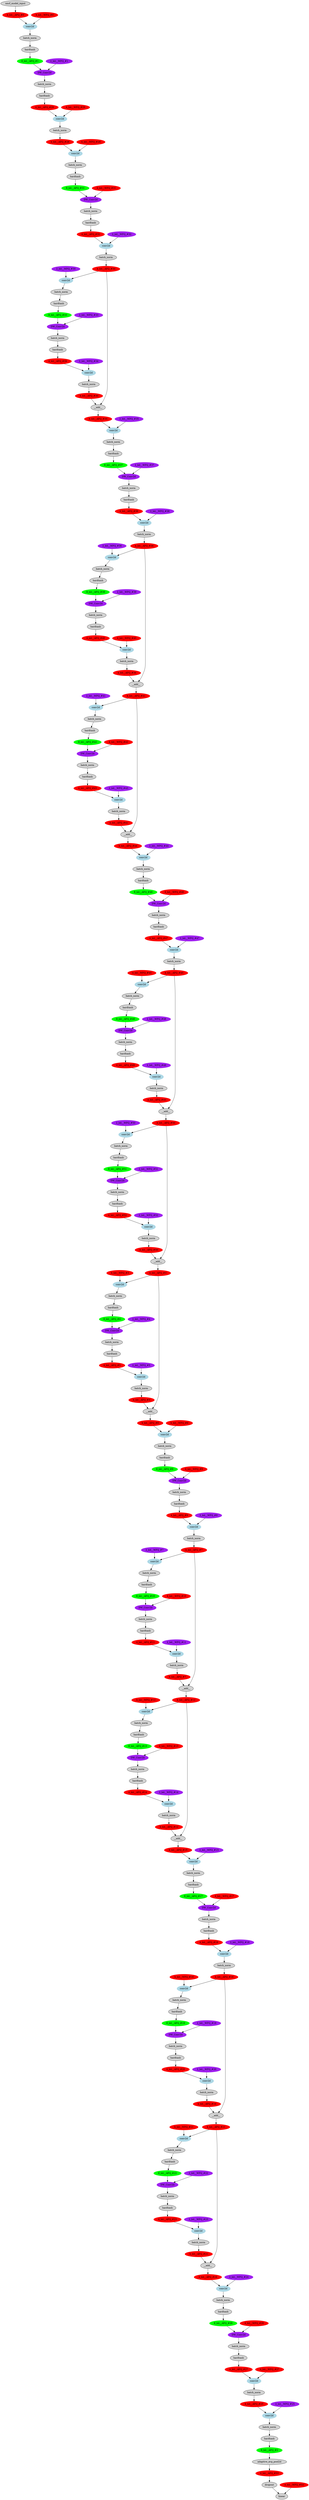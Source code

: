strict digraph  {
"0 /nncf_model_input" [id=0, label=nncf_model_input, scope="", style=filled, type=nncf_model_input];
"1 AsymmetricQuantizer/asymmetric_quantize" [color=red, id=1, label="4_bit__AFQ_#0", scope=AsymmetricQuantizer, style=filled, type=asymmetric_quantize];
"2 MobileNetV2/Sequential[features]/ConvBNReLU[0]/NNCFConv2d[0]/ModuleDict[pre_ops]/UpdateWeight[0]/SymmetricQuantizer[op]/symmetric_quantize" [color=red, id=2, label="4_bit__WFQ_#0", scope="MobileNetV2/Sequential[features]/ConvBNReLU[0]/NNCFConv2d[0]/ModuleDict[pre_ops]/UpdateWeight[0]/SymmetricQuantizer[op]", style=filled, type=symmetric_quantize];
"3 MobileNetV2/Sequential[features]/ConvBNReLU[0]/NNCFConv2d[0]/conv2d" [color=lightblue, id=3, label=conv2d, scope="MobileNetV2/Sequential[features]/ConvBNReLU[0]/NNCFConv2d[0]", style=filled, type=conv2d];
"4 MobileNetV2/Sequential[features]/ConvBNReLU[0]/BatchNorm2d[1]/batch_norm" [id=4, label=batch_norm, scope="MobileNetV2/Sequential[features]/ConvBNReLU[0]/BatchNorm2d[1]", style=filled, type=batch_norm];
"5 MobileNetV2/Sequential[features]/ConvBNReLU[0]/ReLU6[2]/hardtanh" [id=5, label=hardtanh, scope="MobileNetV2/Sequential[features]/ConvBNReLU[0]/ReLU6[2]", style=filled, type=hardtanh];
"6 MobileNetV2/Sequential[features]/ConvBNReLU[0]/ReLU6[2]/SymmetricQuantizer/symmetric_quantize" [color=green, id=6, label="8_bit__AFQ_#1", scope="MobileNetV2/Sequential[features]/ConvBNReLU[0]/ReLU6[2]/SymmetricQuantizer", style=filled, type=symmetric_quantize];
"7 MobileNetV2/Sequential[features]/InvertedResidual[1]/Sequential[conv]/ConvBNReLU[0]/NNCFConv2d[0]/ModuleDict[pre_ops]/UpdateWeight[0]/SymmetricQuantizer[op]/symmetric_quantize" [color=purple, id=7, label="2_bit__WFQ_#1", scope="MobileNetV2/Sequential[features]/InvertedResidual[1]/Sequential[conv]/ConvBNReLU[0]/NNCFConv2d[0]/ModuleDict[pre_ops]/UpdateWeight[0]/SymmetricQuantizer[op]", style=filled, type=symmetric_quantize];
"8 MobileNetV2/Sequential[features]/InvertedResidual[1]/Sequential[conv]/ConvBNReLU[0]/NNCFConv2d[0]/conv2d" [color=purple, id=8, label=DW_Conv2d, scope="MobileNetV2/Sequential[features]/InvertedResidual[1]/Sequential[conv]/ConvBNReLU[0]/NNCFConv2d[0]", style=filled, type=conv2d];
"9 MobileNetV2/Sequential[features]/InvertedResidual[1]/Sequential[conv]/ConvBNReLU[0]/BatchNorm2d[1]/batch_norm" [id=9, label=batch_norm, scope="MobileNetV2/Sequential[features]/InvertedResidual[1]/Sequential[conv]/ConvBNReLU[0]/BatchNorm2d[1]", style=filled, type=batch_norm];
"10 MobileNetV2/Sequential[features]/InvertedResidual[1]/Sequential[conv]/ConvBNReLU[0]/ReLU6[2]/hardtanh" [id=10, label=hardtanh, scope="MobileNetV2/Sequential[features]/InvertedResidual[1]/Sequential[conv]/ConvBNReLU[0]/ReLU6[2]", style=filled, type=hardtanh];
"11 MobileNetV2/Sequential[features]/InvertedResidual[1]/Sequential[conv]/ConvBNReLU[0]/ReLU6[2]/AsymmetricQuantizer/asymmetric_quantize" [color=red, id=11, label="4_bit__AFQ_#29", scope="MobileNetV2/Sequential[features]/InvertedResidual[1]/Sequential[conv]/ConvBNReLU[0]/ReLU6[2]/AsymmetricQuantizer", style=filled, type=asymmetric_quantize];
"12 MobileNetV2/Sequential[features]/InvertedResidual[1]/Sequential[conv]/NNCFConv2d[1]/ModuleDict[pre_ops]/UpdateWeight[0]/SymmetricQuantizer[op]/symmetric_quantize" [color=red, id=12, label="4_bit__WFQ_#29", scope="MobileNetV2/Sequential[features]/InvertedResidual[1]/Sequential[conv]/NNCFConv2d[1]/ModuleDict[pre_ops]/UpdateWeight[0]/SymmetricQuantizer[op]", style=filled, type=symmetric_quantize];
"13 MobileNetV2/Sequential[features]/InvertedResidual[1]/Sequential[conv]/NNCFConv2d[1]/conv2d" [color=lightblue, id=13, label=conv2d, scope="MobileNetV2/Sequential[features]/InvertedResidual[1]/Sequential[conv]/NNCFConv2d[1]", style=filled, type=conv2d];
"14 MobileNetV2/Sequential[features]/InvertedResidual[1]/Sequential[conv]/BatchNorm2d[2]/batch_norm" [id=14, label=batch_norm, scope="MobileNetV2/Sequential[features]/InvertedResidual[1]/Sequential[conv]/BatchNorm2d[2]", style=filled, type=batch_norm];
"15 MobileNetV2/Sequential[features]/InvertedResidual[1]/Sequential[conv]/BatchNorm2d[2]/AsymmetricQuantizer/asymmetric_quantize" [color=red, id=15, label="4_bit__AFQ_#28", scope="MobileNetV2/Sequential[features]/InvertedResidual[1]/Sequential[conv]/BatchNorm2d[2]/AsymmetricQuantizer", style=filled, type=asymmetric_quantize];
"16 MobileNetV2/Sequential[features]/InvertedResidual[2]/Sequential[conv]/ConvBNReLU[0]/NNCFConv2d[0]/ModuleDict[pre_ops]/UpdateWeight[0]/SymmetricQuantizer[op]/symmetric_quantize" [color=red, id=16, label="4_bit__WFQ_#28", scope="MobileNetV2/Sequential[features]/InvertedResidual[2]/Sequential[conv]/ConvBNReLU[0]/NNCFConv2d[0]/ModuleDict[pre_ops]/UpdateWeight[0]/SymmetricQuantizer[op]", style=filled, type=symmetric_quantize];
"17 MobileNetV2/Sequential[features]/InvertedResidual[2]/Sequential[conv]/ConvBNReLU[0]/NNCFConv2d[0]/conv2d" [color=lightblue, id=17, label=conv2d, scope="MobileNetV2/Sequential[features]/InvertedResidual[2]/Sequential[conv]/ConvBNReLU[0]/NNCFConv2d[0]", style=filled, type=conv2d];
"18 MobileNetV2/Sequential[features]/InvertedResidual[2]/Sequential[conv]/ConvBNReLU[0]/BatchNorm2d[1]/batch_norm" [id=18, label=batch_norm, scope="MobileNetV2/Sequential[features]/InvertedResidual[2]/Sequential[conv]/ConvBNReLU[0]/BatchNorm2d[1]", style=filled, type=batch_norm];
"19 MobileNetV2/Sequential[features]/InvertedResidual[2]/Sequential[conv]/ConvBNReLU[0]/ReLU6[2]/hardtanh" [id=19, label=hardtanh, scope="MobileNetV2/Sequential[features]/InvertedResidual[2]/Sequential[conv]/ConvBNReLU[0]/ReLU6[2]", style=filled, type=hardtanh];
"20 MobileNetV2/Sequential[features]/InvertedResidual[2]/Sequential[conv]/ConvBNReLU[0]/ReLU6[2]/SymmetricQuantizer/symmetric_quantize" [color=green, id=20, label="8_bit__AFQ_#31", scope="MobileNetV2/Sequential[features]/InvertedResidual[2]/Sequential[conv]/ConvBNReLU[0]/ReLU6[2]/SymmetricQuantizer", style=filled, type=symmetric_quantize];
"21 MobileNetV2/Sequential[features]/InvertedResidual[2]/Sequential[conv]/ConvBNReLU[1]/NNCFConv2d[0]/ModuleDict[pre_ops]/UpdateWeight[0]/SymmetricQuantizer[op]/symmetric_quantize" [color=red, id=21, label="4_bit__WFQ_#31", scope="MobileNetV2/Sequential[features]/InvertedResidual[2]/Sequential[conv]/ConvBNReLU[1]/NNCFConv2d[0]/ModuleDict[pre_ops]/UpdateWeight[0]/SymmetricQuantizer[op]", style=filled, type=symmetric_quantize];
"22 MobileNetV2/Sequential[features]/InvertedResidual[2]/Sequential[conv]/ConvBNReLU[1]/NNCFConv2d[0]/conv2d" [color=purple, id=22, label=DW_Conv2d, scope="MobileNetV2/Sequential[features]/InvertedResidual[2]/Sequential[conv]/ConvBNReLU[1]/NNCFConv2d[0]", style=filled, type=conv2d];
"23 MobileNetV2/Sequential[features]/InvertedResidual[2]/Sequential[conv]/ConvBNReLU[1]/BatchNorm2d[1]/batch_norm" [id=23, label=batch_norm, scope="MobileNetV2/Sequential[features]/InvertedResidual[2]/Sequential[conv]/ConvBNReLU[1]/BatchNorm2d[1]", style=filled, type=batch_norm];
"24 MobileNetV2/Sequential[features]/InvertedResidual[2]/Sequential[conv]/ConvBNReLU[1]/ReLU6[2]/hardtanh" [id=24, label=hardtanh, scope="MobileNetV2/Sequential[features]/InvertedResidual[2]/Sequential[conv]/ConvBNReLU[1]/ReLU6[2]", style=filled, type=hardtanh];
"25 MobileNetV2/Sequential[features]/InvertedResidual[2]/Sequential[conv]/ConvBNReLU[1]/ReLU6[2]/AsymmetricQuantizer/asymmetric_quantize" [color=red, id=25, label="4_bit__AFQ_#32", scope="MobileNetV2/Sequential[features]/InvertedResidual[2]/Sequential[conv]/ConvBNReLU[1]/ReLU6[2]/AsymmetricQuantizer", style=filled, type=asymmetric_quantize];
"26 MobileNetV2/Sequential[features]/InvertedResidual[2]/Sequential[conv]/NNCFConv2d[2]/ModuleDict[pre_ops]/UpdateWeight[0]/SymmetricQuantizer[op]/symmetric_quantize" [color=purple, id=26, label="2_bit__WFQ_#32", scope="MobileNetV2/Sequential[features]/InvertedResidual[2]/Sequential[conv]/NNCFConv2d[2]/ModuleDict[pre_ops]/UpdateWeight[0]/SymmetricQuantizer[op]", style=filled, type=symmetric_quantize];
"27 MobileNetV2/Sequential[features]/InvertedResidual[2]/Sequential[conv]/NNCFConv2d[2]/conv2d" [color=lightblue, id=27, label=conv2d, scope="MobileNetV2/Sequential[features]/InvertedResidual[2]/Sequential[conv]/NNCFConv2d[2]", style=filled, type=conv2d];
"28 MobileNetV2/Sequential[features]/InvertedResidual[2]/Sequential[conv]/BatchNorm2d[3]/batch_norm" [id=28, label=batch_norm, scope="MobileNetV2/Sequential[features]/InvertedResidual[2]/Sequential[conv]/BatchNorm2d[3]", style=filled, type=batch_norm];
"29 MobileNetV2/Sequential[features]/InvertedResidual[2]/Sequential[conv]/BatchNorm2d[3]/AsymmetricQuantizer/asymmetric_quantize" [color=red, id=29, label="4_bit__AFQ_#30", scope="MobileNetV2/Sequential[features]/InvertedResidual[2]/Sequential[conv]/BatchNorm2d[3]/AsymmetricQuantizer", style=filled, type=asymmetric_quantize];
"30 MobileNetV2/Sequential[features]/InvertedResidual[3]/Sequential[conv]/ConvBNReLU[0]/NNCFConv2d[0]/ModuleDict[pre_ops]/UpdateWeight[0]/SymmetricQuantizer[op]/symmetric_quantize" [color=purple, id=30, label="2_bit__WFQ_#30", scope="MobileNetV2/Sequential[features]/InvertedResidual[3]/Sequential[conv]/ConvBNReLU[0]/NNCFConv2d[0]/ModuleDict[pre_ops]/UpdateWeight[0]/SymmetricQuantizer[op]", style=filled, type=symmetric_quantize];
"31 MobileNetV2/Sequential[features]/InvertedResidual[3]/Sequential[conv]/ConvBNReLU[0]/NNCFConv2d[0]/conv2d" [color=lightblue, id=31, label=conv2d, scope="MobileNetV2/Sequential[features]/InvertedResidual[3]/Sequential[conv]/ConvBNReLU[0]/NNCFConv2d[0]", style=filled, type=conv2d];
"32 MobileNetV2/Sequential[features]/InvertedResidual[3]/Sequential[conv]/ConvBNReLU[0]/BatchNorm2d[1]/batch_norm" [id=32, label=batch_norm, scope="MobileNetV2/Sequential[features]/InvertedResidual[3]/Sequential[conv]/ConvBNReLU[0]/BatchNorm2d[1]", style=filled, type=batch_norm];
"33 MobileNetV2/Sequential[features]/InvertedResidual[3]/Sequential[conv]/ConvBNReLU[0]/ReLU6[2]/hardtanh" [id=33, label=hardtanh, scope="MobileNetV2/Sequential[features]/InvertedResidual[3]/Sequential[conv]/ConvBNReLU[0]/ReLU6[2]", style=filled, type=hardtanh];
"34 MobileNetV2/Sequential[features]/InvertedResidual[3]/Sequential[conv]/ConvBNReLU[0]/ReLU6[2]/SymmetricQuantizer/symmetric_quantize" [color=green, id=34, label="8_bit__AFQ_#33", scope="MobileNetV2/Sequential[features]/InvertedResidual[3]/Sequential[conv]/ConvBNReLU[0]/ReLU6[2]/SymmetricQuantizer", style=filled, type=symmetric_quantize];
"35 MobileNetV2/Sequential[features]/InvertedResidual[3]/Sequential[conv]/ConvBNReLU[1]/NNCFConv2d[0]/ModuleDict[pre_ops]/UpdateWeight[0]/SymmetricQuantizer[op]/symmetric_quantize" [color=purple, id=35, label="2_bit__WFQ_#33", scope="MobileNetV2/Sequential[features]/InvertedResidual[3]/Sequential[conv]/ConvBNReLU[1]/NNCFConv2d[0]/ModuleDict[pre_ops]/UpdateWeight[0]/SymmetricQuantizer[op]", style=filled, type=symmetric_quantize];
"36 MobileNetV2/Sequential[features]/InvertedResidual[3]/Sequential[conv]/ConvBNReLU[1]/NNCFConv2d[0]/conv2d" [color=purple, id=36, label=DW_Conv2d, scope="MobileNetV2/Sequential[features]/InvertedResidual[3]/Sequential[conv]/ConvBNReLU[1]/NNCFConv2d[0]", style=filled, type=conv2d];
"37 MobileNetV2/Sequential[features]/InvertedResidual[3]/Sequential[conv]/ConvBNReLU[1]/BatchNorm2d[1]/batch_norm" [id=37, label=batch_norm, scope="MobileNetV2/Sequential[features]/InvertedResidual[3]/Sequential[conv]/ConvBNReLU[1]/BatchNorm2d[1]", style=filled, type=batch_norm];
"38 MobileNetV2/Sequential[features]/InvertedResidual[3]/Sequential[conv]/ConvBNReLU[1]/ReLU6[2]/hardtanh" [id=38, label=hardtanh, scope="MobileNetV2/Sequential[features]/InvertedResidual[3]/Sequential[conv]/ConvBNReLU[1]/ReLU6[2]", style=filled, type=hardtanh];
"39 MobileNetV2/Sequential[features]/InvertedResidual[3]/Sequential[conv]/ConvBNReLU[1]/ReLU6[2]/AsymmetricQuantizer/asymmetric_quantize" [color=red, id=39, label="4_bit__AFQ_#34", scope="MobileNetV2/Sequential[features]/InvertedResidual[3]/Sequential[conv]/ConvBNReLU[1]/ReLU6[2]/AsymmetricQuantizer", style=filled, type=asymmetric_quantize];
"40 MobileNetV2/Sequential[features]/InvertedResidual[3]/Sequential[conv]/NNCFConv2d[2]/ModuleDict[pre_ops]/UpdateWeight[0]/SymmetricQuantizer[op]/symmetric_quantize" [color=purple, id=40, label="2_bit__WFQ_#34", scope="MobileNetV2/Sequential[features]/InvertedResidual[3]/Sequential[conv]/NNCFConv2d[2]/ModuleDict[pre_ops]/UpdateWeight[0]/SymmetricQuantizer[op]", style=filled, type=symmetric_quantize];
"41 MobileNetV2/Sequential[features]/InvertedResidual[3]/Sequential[conv]/NNCFConv2d[2]/conv2d" [color=lightblue, id=41, label=conv2d, scope="MobileNetV2/Sequential[features]/InvertedResidual[3]/Sequential[conv]/NNCFConv2d[2]", style=filled, type=conv2d];
"42 MobileNetV2/Sequential[features]/InvertedResidual[3]/Sequential[conv]/BatchNorm2d[3]/batch_norm" [id=42, label=batch_norm, scope="MobileNetV2/Sequential[features]/InvertedResidual[3]/Sequential[conv]/BatchNorm2d[3]", style=filled, type=batch_norm];
"43 MobileNetV2/Sequential[features]/InvertedResidual[3]/Sequential[conv]/BatchNorm2d[3]/AsymmetricQuantizer/asymmetric_quantize" [color=red, id=43, label="4_bit__AFQ_#30", scope="MobileNetV2/Sequential[features]/InvertedResidual[3]/Sequential[conv]/BatchNorm2d[3]/AsymmetricQuantizer", style=filled, type=asymmetric_quantize];
"44 MobileNetV2/Sequential[features]/InvertedResidual[3]/__add__" [id=44, label=__add__, scope="MobileNetV2/Sequential[features]/InvertedResidual[3]", style=filled, type=__add__];
"45 MobileNetV2/Sequential[features]/InvertedResidual[3]/AsymmetricQuantizer/asymmetric_quantize" [color=red, id=45, label="4_bit__AFQ_#35", scope="MobileNetV2/Sequential[features]/InvertedResidual[3]/AsymmetricQuantizer", style=filled, type=asymmetric_quantize];
"46 MobileNetV2/Sequential[features]/InvertedResidual[4]/Sequential[conv]/ConvBNReLU[0]/NNCFConv2d[0]/ModuleDict[pre_ops]/UpdateWeight[0]/SymmetricQuantizer[op]/symmetric_quantize" [color=purple, id=46, label="2_bit__WFQ_#35", scope="MobileNetV2/Sequential[features]/InvertedResidual[4]/Sequential[conv]/ConvBNReLU[0]/NNCFConv2d[0]/ModuleDict[pre_ops]/UpdateWeight[0]/SymmetricQuantizer[op]", style=filled, type=symmetric_quantize];
"47 MobileNetV2/Sequential[features]/InvertedResidual[4]/Sequential[conv]/ConvBNReLU[0]/NNCFConv2d[0]/conv2d" [color=lightblue, id=47, label=conv2d, scope="MobileNetV2/Sequential[features]/InvertedResidual[4]/Sequential[conv]/ConvBNReLU[0]/NNCFConv2d[0]", style=filled, type=conv2d];
"48 MobileNetV2/Sequential[features]/InvertedResidual[4]/Sequential[conv]/ConvBNReLU[0]/BatchNorm2d[1]/batch_norm" [id=48, label=batch_norm, scope="MobileNetV2/Sequential[features]/InvertedResidual[4]/Sequential[conv]/ConvBNReLU[0]/BatchNorm2d[1]", style=filled, type=batch_norm];
"49 MobileNetV2/Sequential[features]/InvertedResidual[4]/Sequential[conv]/ConvBNReLU[0]/ReLU6[2]/hardtanh" [id=49, label=hardtanh, scope="MobileNetV2/Sequential[features]/InvertedResidual[4]/Sequential[conv]/ConvBNReLU[0]/ReLU6[2]", style=filled, type=hardtanh];
"50 MobileNetV2/Sequential[features]/InvertedResidual[4]/Sequential[conv]/ConvBNReLU[0]/ReLU6[2]/SymmetricQuantizer/symmetric_quantize" [color=green, id=50, label="8_bit__AFQ_#37", scope="MobileNetV2/Sequential[features]/InvertedResidual[4]/Sequential[conv]/ConvBNReLU[0]/ReLU6[2]/SymmetricQuantizer", style=filled, type=symmetric_quantize];
"51 MobileNetV2/Sequential[features]/InvertedResidual[4]/Sequential[conv]/ConvBNReLU[1]/NNCFConv2d[0]/ModuleDict[pre_ops]/UpdateWeight[0]/SymmetricQuantizer[op]/symmetric_quantize" [color=purple, id=51, label="2_bit__WFQ_#37", scope="MobileNetV2/Sequential[features]/InvertedResidual[4]/Sequential[conv]/ConvBNReLU[1]/NNCFConv2d[0]/ModuleDict[pre_ops]/UpdateWeight[0]/SymmetricQuantizer[op]", style=filled, type=symmetric_quantize];
"52 MobileNetV2/Sequential[features]/InvertedResidual[4]/Sequential[conv]/ConvBNReLU[1]/NNCFConv2d[0]/conv2d" [color=purple, id=52, label=DW_Conv2d, scope="MobileNetV2/Sequential[features]/InvertedResidual[4]/Sequential[conv]/ConvBNReLU[1]/NNCFConv2d[0]", style=filled, type=conv2d];
"53 MobileNetV2/Sequential[features]/InvertedResidual[4]/Sequential[conv]/ConvBNReLU[1]/BatchNorm2d[1]/batch_norm" [id=53, label=batch_norm, scope="MobileNetV2/Sequential[features]/InvertedResidual[4]/Sequential[conv]/ConvBNReLU[1]/BatchNorm2d[1]", style=filled, type=batch_norm];
"54 MobileNetV2/Sequential[features]/InvertedResidual[4]/Sequential[conv]/ConvBNReLU[1]/ReLU6[2]/hardtanh" [id=54, label=hardtanh, scope="MobileNetV2/Sequential[features]/InvertedResidual[4]/Sequential[conv]/ConvBNReLU[1]/ReLU6[2]", style=filled, type=hardtanh];
"55 MobileNetV2/Sequential[features]/InvertedResidual[4]/Sequential[conv]/ConvBNReLU[1]/ReLU6[2]/AsymmetricQuantizer/asymmetric_quantize" [color=red, id=55, label="4_bit__AFQ_#38", scope="MobileNetV2/Sequential[features]/InvertedResidual[4]/Sequential[conv]/ConvBNReLU[1]/ReLU6[2]/AsymmetricQuantizer", style=filled, type=asymmetric_quantize];
"56 MobileNetV2/Sequential[features]/InvertedResidual[4]/Sequential[conv]/NNCFConv2d[2]/ModuleDict[pre_ops]/UpdateWeight[0]/SymmetricQuantizer[op]/symmetric_quantize" [color=purple, id=56, label="2_bit__WFQ_#38", scope="MobileNetV2/Sequential[features]/InvertedResidual[4]/Sequential[conv]/NNCFConv2d[2]/ModuleDict[pre_ops]/UpdateWeight[0]/SymmetricQuantizer[op]", style=filled, type=symmetric_quantize];
"57 MobileNetV2/Sequential[features]/InvertedResidual[4]/Sequential[conv]/NNCFConv2d[2]/conv2d" [color=lightblue, id=57, label=conv2d, scope="MobileNetV2/Sequential[features]/InvertedResidual[4]/Sequential[conv]/NNCFConv2d[2]", style=filled, type=conv2d];
"58 MobileNetV2/Sequential[features]/InvertedResidual[4]/Sequential[conv]/BatchNorm2d[3]/batch_norm" [id=58, label=batch_norm, scope="MobileNetV2/Sequential[features]/InvertedResidual[4]/Sequential[conv]/BatchNorm2d[3]", style=filled, type=batch_norm];
"59 MobileNetV2/Sequential[features]/InvertedResidual[4]/Sequential[conv]/BatchNorm2d[3]/AsymmetricQuantizer/asymmetric_quantize" [color=red, id=59, label="4_bit__AFQ_#36", scope="MobileNetV2/Sequential[features]/InvertedResidual[4]/Sequential[conv]/BatchNorm2d[3]/AsymmetricQuantizer", style=filled, type=asymmetric_quantize];
"60 MobileNetV2/Sequential[features]/InvertedResidual[5]/Sequential[conv]/ConvBNReLU[0]/NNCFConv2d[0]/ModuleDict[pre_ops]/UpdateWeight[0]/SymmetricQuantizer[op]/symmetric_quantize" [color=purple, id=60, label="2_bit__WFQ_#36", scope="MobileNetV2/Sequential[features]/InvertedResidual[5]/Sequential[conv]/ConvBNReLU[0]/NNCFConv2d[0]/ModuleDict[pre_ops]/UpdateWeight[0]/SymmetricQuantizer[op]", style=filled, type=symmetric_quantize];
"61 MobileNetV2/Sequential[features]/InvertedResidual[5]/Sequential[conv]/ConvBNReLU[0]/NNCFConv2d[0]/conv2d" [color=lightblue, id=61, label=conv2d, scope="MobileNetV2/Sequential[features]/InvertedResidual[5]/Sequential[conv]/ConvBNReLU[0]/NNCFConv2d[0]", style=filled, type=conv2d];
"62 MobileNetV2/Sequential[features]/InvertedResidual[5]/Sequential[conv]/ConvBNReLU[0]/BatchNorm2d[1]/batch_norm" [id=62, label=batch_norm, scope="MobileNetV2/Sequential[features]/InvertedResidual[5]/Sequential[conv]/ConvBNReLU[0]/BatchNorm2d[1]", style=filled, type=batch_norm];
"63 MobileNetV2/Sequential[features]/InvertedResidual[5]/Sequential[conv]/ConvBNReLU[0]/ReLU6[2]/hardtanh" [id=63, label=hardtanh, scope="MobileNetV2/Sequential[features]/InvertedResidual[5]/Sequential[conv]/ConvBNReLU[0]/ReLU6[2]", style=filled, type=hardtanh];
"64 MobileNetV2/Sequential[features]/InvertedResidual[5]/Sequential[conv]/ConvBNReLU[0]/ReLU6[2]/SymmetricQuantizer/symmetric_quantize" [color=green, id=64, label="8_bit__AFQ_#39", scope="MobileNetV2/Sequential[features]/InvertedResidual[5]/Sequential[conv]/ConvBNReLU[0]/ReLU6[2]/SymmetricQuantizer", style=filled, type=symmetric_quantize];
"65 MobileNetV2/Sequential[features]/InvertedResidual[5]/Sequential[conv]/ConvBNReLU[1]/NNCFConv2d[0]/ModuleDict[pre_ops]/UpdateWeight[0]/SymmetricQuantizer[op]/symmetric_quantize" [color=purple, id=65, label="2_bit__WFQ_#39", scope="MobileNetV2/Sequential[features]/InvertedResidual[5]/Sequential[conv]/ConvBNReLU[1]/NNCFConv2d[0]/ModuleDict[pre_ops]/UpdateWeight[0]/SymmetricQuantizer[op]", style=filled, type=symmetric_quantize];
"66 MobileNetV2/Sequential[features]/InvertedResidual[5]/Sequential[conv]/ConvBNReLU[1]/NNCFConv2d[0]/conv2d" [color=purple, id=66, label=DW_Conv2d, scope="MobileNetV2/Sequential[features]/InvertedResidual[5]/Sequential[conv]/ConvBNReLU[1]/NNCFConv2d[0]", style=filled, type=conv2d];
"67 MobileNetV2/Sequential[features]/InvertedResidual[5]/Sequential[conv]/ConvBNReLU[1]/BatchNorm2d[1]/batch_norm" [id=67, label=batch_norm, scope="MobileNetV2/Sequential[features]/InvertedResidual[5]/Sequential[conv]/ConvBNReLU[1]/BatchNorm2d[1]", style=filled, type=batch_norm];
"68 MobileNetV2/Sequential[features]/InvertedResidual[5]/Sequential[conv]/ConvBNReLU[1]/ReLU6[2]/hardtanh" [id=68, label=hardtanh, scope="MobileNetV2/Sequential[features]/InvertedResidual[5]/Sequential[conv]/ConvBNReLU[1]/ReLU6[2]", style=filled, type=hardtanh];
"69 MobileNetV2/Sequential[features]/InvertedResidual[5]/Sequential[conv]/ConvBNReLU[1]/ReLU6[2]/AsymmetricQuantizer/asymmetric_quantize" [color=red, id=69, label="4_bit__AFQ_#40", scope="MobileNetV2/Sequential[features]/InvertedResidual[5]/Sequential[conv]/ConvBNReLU[1]/ReLU6[2]/AsymmetricQuantizer", style=filled, type=asymmetric_quantize];
"70 MobileNetV2/Sequential[features]/InvertedResidual[5]/Sequential[conv]/NNCFConv2d[2]/ModuleDict[pre_ops]/UpdateWeight[0]/SymmetricQuantizer[op]/symmetric_quantize" [color=red, id=70, label="4_bit__WFQ_#40", scope="MobileNetV2/Sequential[features]/InvertedResidual[5]/Sequential[conv]/NNCFConv2d[2]/ModuleDict[pre_ops]/UpdateWeight[0]/SymmetricQuantizer[op]", style=filled, type=symmetric_quantize];
"71 MobileNetV2/Sequential[features]/InvertedResidual[5]/Sequential[conv]/NNCFConv2d[2]/conv2d" [color=lightblue, id=71, label=conv2d, scope="MobileNetV2/Sequential[features]/InvertedResidual[5]/Sequential[conv]/NNCFConv2d[2]", style=filled, type=conv2d];
"72 MobileNetV2/Sequential[features]/InvertedResidual[5]/Sequential[conv]/BatchNorm2d[3]/batch_norm" [id=72, label=batch_norm, scope="MobileNetV2/Sequential[features]/InvertedResidual[5]/Sequential[conv]/BatchNorm2d[3]", style=filled, type=batch_norm];
"73 MobileNetV2/Sequential[features]/InvertedResidual[5]/Sequential[conv]/BatchNorm2d[3]/AsymmetricQuantizer/asymmetric_quantize" [color=red, id=73, label="4_bit__AFQ_#36", scope="MobileNetV2/Sequential[features]/InvertedResidual[5]/Sequential[conv]/BatchNorm2d[3]/AsymmetricQuantizer", style=filled, type=asymmetric_quantize];
"74 MobileNetV2/Sequential[features]/InvertedResidual[5]/__add__" [id=74, label=__add__, scope="MobileNetV2/Sequential[features]/InvertedResidual[5]", style=filled, type=__add__];
"75 MobileNetV2/Sequential[features]/InvertedResidual[5]/AsymmetricQuantizer/asymmetric_quantize" [color=red, id=75, label="4_bit__AFQ_#41", scope="MobileNetV2/Sequential[features]/InvertedResidual[5]/AsymmetricQuantizer", style=filled, type=asymmetric_quantize];
"76 MobileNetV2/Sequential[features]/InvertedResidual[6]/Sequential[conv]/ConvBNReLU[0]/NNCFConv2d[0]/ModuleDict[pre_ops]/UpdateWeight[0]/SymmetricQuantizer[op]/symmetric_quantize" [color=purple, id=76, label="2_bit__WFQ_#41", scope="MobileNetV2/Sequential[features]/InvertedResidual[6]/Sequential[conv]/ConvBNReLU[0]/NNCFConv2d[0]/ModuleDict[pre_ops]/UpdateWeight[0]/SymmetricQuantizer[op]", style=filled, type=symmetric_quantize];
"77 MobileNetV2/Sequential[features]/InvertedResidual[6]/Sequential[conv]/ConvBNReLU[0]/NNCFConv2d[0]/conv2d" [color=lightblue, id=77, label=conv2d, scope="MobileNetV2/Sequential[features]/InvertedResidual[6]/Sequential[conv]/ConvBNReLU[0]/NNCFConv2d[0]", style=filled, type=conv2d];
"78 MobileNetV2/Sequential[features]/InvertedResidual[6]/Sequential[conv]/ConvBNReLU[0]/BatchNorm2d[1]/batch_norm" [id=78, label=batch_norm, scope="MobileNetV2/Sequential[features]/InvertedResidual[6]/Sequential[conv]/ConvBNReLU[0]/BatchNorm2d[1]", style=filled, type=batch_norm];
"79 MobileNetV2/Sequential[features]/InvertedResidual[6]/Sequential[conv]/ConvBNReLU[0]/ReLU6[2]/hardtanh" [id=79, label=hardtanh, scope="MobileNetV2/Sequential[features]/InvertedResidual[6]/Sequential[conv]/ConvBNReLU[0]/ReLU6[2]", style=filled, type=hardtanh];
"80 MobileNetV2/Sequential[features]/InvertedResidual[6]/Sequential[conv]/ConvBNReLU[0]/ReLU6[2]/SymmetricQuantizer/symmetric_quantize" [color=green, id=80, label="8_bit__AFQ_#42", scope="MobileNetV2/Sequential[features]/InvertedResidual[6]/Sequential[conv]/ConvBNReLU[0]/ReLU6[2]/SymmetricQuantizer", style=filled, type=symmetric_quantize];
"81 MobileNetV2/Sequential[features]/InvertedResidual[6]/Sequential[conv]/ConvBNReLU[1]/NNCFConv2d[0]/ModuleDict[pre_ops]/UpdateWeight[0]/SymmetricQuantizer[op]/symmetric_quantize" [color=red, id=81, label="4_bit__WFQ_#42", scope="MobileNetV2/Sequential[features]/InvertedResidual[6]/Sequential[conv]/ConvBNReLU[1]/NNCFConv2d[0]/ModuleDict[pre_ops]/UpdateWeight[0]/SymmetricQuantizer[op]", style=filled, type=symmetric_quantize];
"82 MobileNetV2/Sequential[features]/InvertedResidual[6]/Sequential[conv]/ConvBNReLU[1]/NNCFConv2d[0]/conv2d" [color=purple, id=82, label=DW_Conv2d, scope="MobileNetV2/Sequential[features]/InvertedResidual[6]/Sequential[conv]/ConvBNReLU[1]/NNCFConv2d[0]", style=filled, type=conv2d];
"83 MobileNetV2/Sequential[features]/InvertedResidual[6]/Sequential[conv]/ConvBNReLU[1]/BatchNorm2d[1]/batch_norm" [id=83, label=batch_norm, scope="MobileNetV2/Sequential[features]/InvertedResidual[6]/Sequential[conv]/ConvBNReLU[1]/BatchNorm2d[1]", style=filled, type=batch_norm];
"84 MobileNetV2/Sequential[features]/InvertedResidual[6]/Sequential[conv]/ConvBNReLU[1]/ReLU6[2]/hardtanh" [id=84, label=hardtanh, scope="MobileNetV2/Sequential[features]/InvertedResidual[6]/Sequential[conv]/ConvBNReLU[1]/ReLU6[2]", style=filled, type=hardtanh];
"85 MobileNetV2/Sequential[features]/InvertedResidual[6]/Sequential[conv]/ConvBNReLU[1]/ReLU6[2]/AsymmetricQuantizer/asymmetric_quantize" [color=red, id=85, label="4_bit__AFQ_#43", scope="MobileNetV2/Sequential[features]/InvertedResidual[6]/Sequential[conv]/ConvBNReLU[1]/ReLU6[2]/AsymmetricQuantizer", style=filled, type=asymmetric_quantize];
"86 MobileNetV2/Sequential[features]/InvertedResidual[6]/Sequential[conv]/NNCFConv2d[2]/ModuleDict[pre_ops]/UpdateWeight[0]/SymmetricQuantizer[op]/symmetric_quantize" [color=purple, id=86, label="2_bit__WFQ_#43", scope="MobileNetV2/Sequential[features]/InvertedResidual[6]/Sequential[conv]/NNCFConv2d[2]/ModuleDict[pre_ops]/UpdateWeight[0]/SymmetricQuantizer[op]", style=filled, type=symmetric_quantize];
"87 MobileNetV2/Sequential[features]/InvertedResidual[6]/Sequential[conv]/NNCFConv2d[2]/conv2d" [color=lightblue, id=87, label=conv2d, scope="MobileNetV2/Sequential[features]/InvertedResidual[6]/Sequential[conv]/NNCFConv2d[2]", style=filled, type=conv2d];
"88 MobileNetV2/Sequential[features]/InvertedResidual[6]/Sequential[conv]/BatchNorm2d[3]/batch_norm" [id=88, label=batch_norm, scope="MobileNetV2/Sequential[features]/InvertedResidual[6]/Sequential[conv]/BatchNorm2d[3]", style=filled, type=batch_norm];
"89 MobileNetV2/Sequential[features]/InvertedResidual[6]/Sequential[conv]/BatchNorm2d[3]/AsymmetricQuantizer/asymmetric_quantize" [color=red, id=89, label="4_bit__AFQ_#41", scope="MobileNetV2/Sequential[features]/InvertedResidual[6]/Sequential[conv]/BatchNorm2d[3]/AsymmetricQuantizer", style=filled, type=asymmetric_quantize];
"90 MobileNetV2/Sequential[features]/InvertedResidual[6]/__add__" [id=90, label=__add__, scope="MobileNetV2/Sequential[features]/InvertedResidual[6]", style=filled, type=__add__];
"91 MobileNetV2/Sequential[features]/InvertedResidual[6]/AsymmetricQuantizer/asymmetric_quantize" [color=red, id=91, label="4_bit__AFQ_#44", scope="MobileNetV2/Sequential[features]/InvertedResidual[6]/AsymmetricQuantizer", style=filled, type=asymmetric_quantize];
"92 MobileNetV2/Sequential[features]/InvertedResidual[7]/Sequential[conv]/ConvBNReLU[0]/NNCFConv2d[0]/ModuleDict[pre_ops]/UpdateWeight[0]/SymmetricQuantizer[op]/symmetric_quantize" [color=purple, id=92, label="2_bit__WFQ_#44", scope="MobileNetV2/Sequential[features]/InvertedResidual[7]/Sequential[conv]/ConvBNReLU[0]/NNCFConv2d[0]/ModuleDict[pre_ops]/UpdateWeight[0]/SymmetricQuantizer[op]", style=filled, type=symmetric_quantize];
"93 MobileNetV2/Sequential[features]/InvertedResidual[7]/Sequential[conv]/ConvBNReLU[0]/NNCFConv2d[0]/conv2d" [color=lightblue, id=93, label=conv2d, scope="MobileNetV2/Sequential[features]/InvertedResidual[7]/Sequential[conv]/ConvBNReLU[0]/NNCFConv2d[0]", style=filled, type=conv2d];
"94 MobileNetV2/Sequential[features]/InvertedResidual[7]/Sequential[conv]/ConvBNReLU[0]/BatchNorm2d[1]/batch_norm" [id=94, label=batch_norm, scope="MobileNetV2/Sequential[features]/InvertedResidual[7]/Sequential[conv]/ConvBNReLU[0]/BatchNorm2d[1]", style=filled, type=batch_norm];
"95 MobileNetV2/Sequential[features]/InvertedResidual[7]/Sequential[conv]/ConvBNReLU[0]/ReLU6[2]/hardtanh" [id=95, label=hardtanh, scope="MobileNetV2/Sequential[features]/InvertedResidual[7]/Sequential[conv]/ConvBNReLU[0]/ReLU6[2]", style=filled, type=hardtanh];
"96 MobileNetV2/Sequential[features]/InvertedResidual[7]/Sequential[conv]/ConvBNReLU[0]/ReLU6[2]/SymmetricQuantizer/symmetric_quantize" [color=green, id=96, label="8_bit__AFQ_#46", scope="MobileNetV2/Sequential[features]/InvertedResidual[7]/Sequential[conv]/ConvBNReLU[0]/ReLU6[2]/SymmetricQuantizer", style=filled, type=symmetric_quantize];
"97 MobileNetV2/Sequential[features]/InvertedResidual[7]/Sequential[conv]/ConvBNReLU[1]/NNCFConv2d[0]/ModuleDict[pre_ops]/UpdateWeight[0]/SymmetricQuantizer[op]/symmetric_quantize" [color=red, id=97, label="4_bit__WFQ_#46", scope="MobileNetV2/Sequential[features]/InvertedResidual[7]/Sequential[conv]/ConvBNReLU[1]/NNCFConv2d[0]/ModuleDict[pre_ops]/UpdateWeight[0]/SymmetricQuantizer[op]", style=filled, type=symmetric_quantize];
"98 MobileNetV2/Sequential[features]/InvertedResidual[7]/Sequential[conv]/ConvBNReLU[1]/NNCFConv2d[0]/conv2d" [color=purple, id=98, label=DW_Conv2d, scope="MobileNetV2/Sequential[features]/InvertedResidual[7]/Sequential[conv]/ConvBNReLU[1]/NNCFConv2d[0]", style=filled, type=conv2d];
"99 MobileNetV2/Sequential[features]/InvertedResidual[7]/Sequential[conv]/ConvBNReLU[1]/BatchNorm2d[1]/batch_norm" [id=99, label=batch_norm, scope="MobileNetV2/Sequential[features]/InvertedResidual[7]/Sequential[conv]/ConvBNReLU[1]/BatchNorm2d[1]", style=filled, type=batch_norm];
"100 MobileNetV2/Sequential[features]/InvertedResidual[7]/Sequential[conv]/ConvBNReLU[1]/ReLU6[2]/hardtanh" [id=100, label=hardtanh, scope="MobileNetV2/Sequential[features]/InvertedResidual[7]/Sequential[conv]/ConvBNReLU[1]/ReLU6[2]", style=filled, type=hardtanh];
"101 MobileNetV2/Sequential[features]/InvertedResidual[7]/Sequential[conv]/ConvBNReLU[1]/ReLU6[2]/AsymmetricQuantizer/asymmetric_quantize" [color=red, id=101, label="4_bit__AFQ_#47", scope="MobileNetV2/Sequential[features]/InvertedResidual[7]/Sequential[conv]/ConvBNReLU[1]/ReLU6[2]/AsymmetricQuantizer", style=filled, type=asymmetric_quantize];
"102 MobileNetV2/Sequential[features]/InvertedResidual[7]/Sequential[conv]/NNCFConv2d[2]/ModuleDict[pre_ops]/UpdateWeight[0]/SymmetricQuantizer[op]/symmetric_quantize" [color=purple, id=102, label="2_bit__WFQ_#47", scope="MobileNetV2/Sequential[features]/InvertedResidual[7]/Sequential[conv]/NNCFConv2d[2]/ModuleDict[pre_ops]/UpdateWeight[0]/SymmetricQuantizer[op]", style=filled, type=symmetric_quantize];
"103 MobileNetV2/Sequential[features]/InvertedResidual[7]/Sequential[conv]/NNCFConv2d[2]/conv2d" [color=lightblue, id=103, label=conv2d, scope="MobileNetV2/Sequential[features]/InvertedResidual[7]/Sequential[conv]/NNCFConv2d[2]", style=filled, type=conv2d];
"104 MobileNetV2/Sequential[features]/InvertedResidual[7]/Sequential[conv]/BatchNorm2d[3]/batch_norm" [id=104, label=batch_norm, scope="MobileNetV2/Sequential[features]/InvertedResidual[7]/Sequential[conv]/BatchNorm2d[3]", style=filled, type=batch_norm];
"105 MobileNetV2/Sequential[features]/InvertedResidual[7]/Sequential[conv]/BatchNorm2d[3]/AsymmetricQuantizer/asymmetric_quantize" [color=red, id=105, label="4_bit__AFQ_#45", scope="MobileNetV2/Sequential[features]/InvertedResidual[7]/Sequential[conv]/BatchNorm2d[3]/AsymmetricQuantizer", style=filled, type=asymmetric_quantize];
"106 MobileNetV2/Sequential[features]/InvertedResidual[8]/Sequential[conv]/ConvBNReLU[0]/NNCFConv2d[0]/ModuleDict[pre_ops]/UpdateWeight[0]/SymmetricQuantizer[op]/symmetric_quantize" [color=red, id=106, label="4_bit__WFQ_#45", scope="MobileNetV2/Sequential[features]/InvertedResidual[8]/Sequential[conv]/ConvBNReLU[0]/NNCFConv2d[0]/ModuleDict[pre_ops]/UpdateWeight[0]/SymmetricQuantizer[op]", style=filled, type=symmetric_quantize];
"107 MobileNetV2/Sequential[features]/InvertedResidual[8]/Sequential[conv]/ConvBNReLU[0]/NNCFConv2d[0]/conv2d" [color=lightblue, id=107, label=conv2d, scope="MobileNetV2/Sequential[features]/InvertedResidual[8]/Sequential[conv]/ConvBNReLU[0]/NNCFConv2d[0]", style=filled, type=conv2d];
"108 MobileNetV2/Sequential[features]/InvertedResidual[8]/Sequential[conv]/ConvBNReLU[0]/BatchNorm2d[1]/batch_norm" [id=108, label=batch_norm, scope="MobileNetV2/Sequential[features]/InvertedResidual[8]/Sequential[conv]/ConvBNReLU[0]/BatchNorm2d[1]", style=filled, type=batch_norm];
"109 MobileNetV2/Sequential[features]/InvertedResidual[8]/Sequential[conv]/ConvBNReLU[0]/ReLU6[2]/hardtanh" [id=109, label=hardtanh, scope="MobileNetV2/Sequential[features]/InvertedResidual[8]/Sequential[conv]/ConvBNReLU[0]/ReLU6[2]", style=filled, type=hardtanh];
"110 MobileNetV2/Sequential[features]/InvertedResidual[8]/Sequential[conv]/ConvBNReLU[0]/ReLU6[2]/SymmetricQuantizer/symmetric_quantize" [color=green, id=110, label="8_bit__AFQ_#48", scope="MobileNetV2/Sequential[features]/InvertedResidual[8]/Sequential[conv]/ConvBNReLU[0]/ReLU6[2]/SymmetricQuantizer", style=filled, type=symmetric_quantize];
"111 MobileNetV2/Sequential[features]/InvertedResidual[8]/Sequential[conv]/ConvBNReLU[1]/NNCFConv2d[0]/ModuleDict[pre_ops]/UpdateWeight[0]/SymmetricQuantizer[op]/symmetric_quantize" [color=purple, id=111, label="2_bit__WFQ_#48", scope="MobileNetV2/Sequential[features]/InvertedResidual[8]/Sequential[conv]/ConvBNReLU[1]/NNCFConv2d[0]/ModuleDict[pre_ops]/UpdateWeight[0]/SymmetricQuantizer[op]", style=filled, type=symmetric_quantize];
"112 MobileNetV2/Sequential[features]/InvertedResidual[8]/Sequential[conv]/ConvBNReLU[1]/NNCFConv2d[0]/conv2d" [color=purple, id=112, label=DW_Conv2d, scope="MobileNetV2/Sequential[features]/InvertedResidual[8]/Sequential[conv]/ConvBNReLU[1]/NNCFConv2d[0]", style=filled, type=conv2d];
"113 MobileNetV2/Sequential[features]/InvertedResidual[8]/Sequential[conv]/ConvBNReLU[1]/BatchNorm2d[1]/batch_norm" [id=113, label=batch_norm, scope="MobileNetV2/Sequential[features]/InvertedResidual[8]/Sequential[conv]/ConvBNReLU[1]/BatchNorm2d[1]", style=filled, type=batch_norm];
"114 MobileNetV2/Sequential[features]/InvertedResidual[8]/Sequential[conv]/ConvBNReLU[1]/ReLU6[2]/hardtanh" [id=114, label=hardtanh, scope="MobileNetV2/Sequential[features]/InvertedResidual[8]/Sequential[conv]/ConvBNReLU[1]/ReLU6[2]", style=filled, type=hardtanh];
"115 MobileNetV2/Sequential[features]/InvertedResidual[8]/Sequential[conv]/ConvBNReLU[1]/ReLU6[2]/AsymmetricQuantizer/asymmetric_quantize" [color=red, id=115, label="4_bit__AFQ_#49", scope="MobileNetV2/Sequential[features]/InvertedResidual[8]/Sequential[conv]/ConvBNReLU[1]/ReLU6[2]/AsymmetricQuantizer", style=filled, type=asymmetric_quantize];
"116 MobileNetV2/Sequential[features]/InvertedResidual[8]/Sequential[conv]/NNCFConv2d[2]/ModuleDict[pre_ops]/UpdateWeight[0]/SymmetricQuantizer[op]/symmetric_quantize" [color=purple, id=116, label="2_bit__WFQ_#49", scope="MobileNetV2/Sequential[features]/InvertedResidual[8]/Sequential[conv]/NNCFConv2d[2]/ModuleDict[pre_ops]/UpdateWeight[0]/SymmetricQuantizer[op]", style=filled, type=symmetric_quantize];
"117 MobileNetV2/Sequential[features]/InvertedResidual[8]/Sequential[conv]/NNCFConv2d[2]/conv2d" [color=lightblue, id=117, label=conv2d, scope="MobileNetV2/Sequential[features]/InvertedResidual[8]/Sequential[conv]/NNCFConv2d[2]", style=filled, type=conv2d];
"118 MobileNetV2/Sequential[features]/InvertedResidual[8]/Sequential[conv]/BatchNorm2d[3]/batch_norm" [id=118, label=batch_norm, scope="MobileNetV2/Sequential[features]/InvertedResidual[8]/Sequential[conv]/BatchNorm2d[3]", style=filled, type=batch_norm];
"119 MobileNetV2/Sequential[features]/InvertedResidual[8]/Sequential[conv]/BatchNorm2d[3]/AsymmetricQuantizer/asymmetric_quantize" [color=red, id=119, label="4_bit__AFQ_#45", scope="MobileNetV2/Sequential[features]/InvertedResidual[8]/Sequential[conv]/BatchNorm2d[3]/AsymmetricQuantizer", style=filled, type=asymmetric_quantize];
"120 MobileNetV2/Sequential[features]/InvertedResidual[8]/__add__" [id=120, label=__add__, scope="MobileNetV2/Sequential[features]/InvertedResidual[8]", style=filled, type=__add__];
"121 MobileNetV2/Sequential[features]/InvertedResidual[8]/AsymmetricQuantizer/asymmetric_quantize" [color=red, id=121, label="4_bit__AFQ_#50", scope="MobileNetV2/Sequential[features]/InvertedResidual[8]/AsymmetricQuantizer", style=filled, type=asymmetric_quantize];
"122 MobileNetV2/Sequential[features]/InvertedResidual[9]/Sequential[conv]/ConvBNReLU[0]/NNCFConv2d[0]/ModuleDict[pre_ops]/UpdateWeight[0]/SymmetricQuantizer[op]/symmetric_quantize" [color=purple, id=122, label="2_bit__WFQ_#50", scope="MobileNetV2/Sequential[features]/InvertedResidual[9]/Sequential[conv]/ConvBNReLU[0]/NNCFConv2d[0]/ModuleDict[pre_ops]/UpdateWeight[0]/SymmetricQuantizer[op]", style=filled, type=symmetric_quantize];
"123 MobileNetV2/Sequential[features]/InvertedResidual[9]/Sequential[conv]/ConvBNReLU[0]/NNCFConv2d[0]/conv2d" [color=lightblue, id=123, label=conv2d, scope="MobileNetV2/Sequential[features]/InvertedResidual[9]/Sequential[conv]/ConvBNReLU[0]/NNCFConv2d[0]", style=filled, type=conv2d];
"124 MobileNetV2/Sequential[features]/InvertedResidual[9]/Sequential[conv]/ConvBNReLU[0]/BatchNorm2d[1]/batch_norm" [id=124, label=batch_norm, scope="MobileNetV2/Sequential[features]/InvertedResidual[9]/Sequential[conv]/ConvBNReLU[0]/BatchNorm2d[1]", style=filled, type=batch_norm];
"125 MobileNetV2/Sequential[features]/InvertedResidual[9]/Sequential[conv]/ConvBNReLU[0]/ReLU6[2]/hardtanh" [id=125, label=hardtanh, scope="MobileNetV2/Sequential[features]/InvertedResidual[9]/Sequential[conv]/ConvBNReLU[0]/ReLU6[2]", style=filled, type=hardtanh];
"126 MobileNetV2/Sequential[features]/InvertedResidual[9]/Sequential[conv]/ConvBNReLU[0]/ReLU6[2]/SymmetricQuantizer/symmetric_quantize" [color=green, id=126, label="8_bit__AFQ_#51", scope="MobileNetV2/Sequential[features]/InvertedResidual[9]/Sequential[conv]/ConvBNReLU[0]/ReLU6[2]/SymmetricQuantizer", style=filled, type=symmetric_quantize];
"127 MobileNetV2/Sequential[features]/InvertedResidual[9]/Sequential[conv]/ConvBNReLU[1]/NNCFConv2d[0]/ModuleDict[pre_ops]/UpdateWeight[0]/SymmetricQuantizer[op]/symmetric_quantize" [color=purple, id=127, label="2_bit__WFQ_#51", scope="MobileNetV2/Sequential[features]/InvertedResidual[9]/Sequential[conv]/ConvBNReLU[1]/NNCFConv2d[0]/ModuleDict[pre_ops]/UpdateWeight[0]/SymmetricQuantizer[op]", style=filled, type=symmetric_quantize];
"128 MobileNetV2/Sequential[features]/InvertedResidual[9]/Sequential[conv]/ConvBNReLU[1]/NNCFConv2d[0]/conv2d" [color=purple, id=128, label=DW_Conv2d, scope="MobileNetV2/Sequential[features]/InvertedResidual[9]/Sequential[conv]/ConvBNReLU[1]/NNCFConv2d[0]", style=filled, type=conv2d];
"129 MobileNetV2/Sequential[features]/InvertedResidual[9]/Sequential[conv]/ConvBNReLU[1]/BatchNorm2d[1]/batch_norm" [id=129, label=batch_norm, scope="MobileNetV2/Sequential[features]/InvertedResidual[9]/Sequential[conv]/ConvBNReLU[1]/BatchNorm2d[1]", style=filled, type=batch_norm];
"130 MobileNetV2/Sequential[features]/InvertedResidual[9]/Sequential[conv]/ConvBNReLU[1]/ReLU6[2]/hardtanh" [id=130, label=hardtanh, scope="MobileNetV2/Sequential[features]/InvertedResidual[9]/Sequential[conv]/ConvBNReLU[1]/ReLU6[2]", style=filled, type=hardtanh];
"131 MobileNetV2/Sequential[features]/InvertedResidual[9]/Sequential[conv]/ConvBNReLU[1]/ReLU6[2]/AsymmetricQuantizer/asymmetric_quantize" [color=red, id=131, label="4_bit__AFQ_#52", scope="MobileNetV2/Sequential[features]/InvertedResidual[9]/Sequential[conv]/ConvBNReLU[1]/ReLU6[2]/AsymmetricQuantizer", style=filled, type=asymmetric_quantize];
"132 MobileNetV2/Sequential[features]/InvertedResidual[9]/Sequential[conv]/NNCFConv2d[2]/ModuleDict[pre_ops]/UpdateWeight[0]/SymmetricQuantizer[op]/symmetric_quantize" [color=purple, id=132, label="2_bit__WFQ_#52", scope="MobileNetV2/Sequential[features]/InvertedResidual[9]/Sequential[conv]/NNCFConv2d[2]/ModuleDict[pre_ops]/UpdateWeight[0]/SymmetricQuantizer[op]", style=filled, type=symmetric_quantize];
"133 MobileNetV2/Sequential[features]/InvertedResidual[9]/Sequential[conv]/NNCFConv2d[2]/conv2d" [color=lightblue, id=133, label=conv2d, scope="MobileNetV2/Sequential[features]/InvertedResidual[9]/Sequential[conv]/NNCFConv2d[2]", style=filled, type=conv2d];
"134 MobileNetV2/Sequential[features]/InvertedResidual[9]/Sequential[conv]/BatchNorm2d[3]/batch_norm" [id=134, label=batch_norm, scope="MobileNetV2/Sequential[features]/InvertedResidual[9]/Sequential[conv]/BatchNorm2d[3]", style=filled, type=batch_norm];
"135 MobileNetV2/Sequential[features]/InvertedResidual[9]/Sequential[conv]/BatchNorm2d[3]/AsymmetricQuantizer/asymmetric_quantize" [color=red, id=135, label="4_bit__AFQ_#50", scope="MobileNetV2/Sequential[features]/InvertedResidual[9]/Sequential[conv]/BatchNorm2d[3]/AsymmetricQuantizer", style=filled, type=asymmetric_quantize];
"136 MobileNetV2/Sequential[features]/InvertedResidual[9]/__add__" [id=136, label=__add__, scope="MobileNetV2/Sequential[features]/InvertedResidual[9]", style=filled, type=__add__];
"137 MobileNetV2/Sequential[features]/InvertedResidual[9]/AsymmetricQuantizer/asymmetric_quantize" [color=red, id=137, label="4_bit__AFQ_#3", scope="MobileNetV2/Sequential[features]/InvertedResidual[9]/AsymmetricQuantizer", style=filled, type=asymmetric_quantize];
"138 MobileNetV2/Sequential[features]/InvertedResidual[10]/Sequential[conv]/ConvBNReLU[0]/NNCFConv2d[0]/ModuleDict[pre_ops]/UpdateWeight[0]/SymmetricQuantizer[op]/symmetric_quantize" [color=red, id=138, label="4_bit__WFQ_#3", scope="MobileNetV2/Sequential[features]/InvertedResidual[10]/Sequential[conv]/ConvBNReLU[0]/NNCFConv2d[0]/ModuleDict[pre_ops]/UpdateWeight[0]/SymmetricQuantizer[op]", style=filled, type=symmetric_quantize];
"139 MobileNetV2/Sequential[features]/InvertedResidual[10]/Sequential[conv]/ConvBNReLU[0]/NNCFConv2d[0]/conv2d" [color=lightblue, id=139, label=conv2d, scope="MobileNetV2/Sequential[features]/InvertedResidual[10]/Sequential[conv]/ConvBNReLU[0]/NNCFConv2d[0]", style=filled, type=conv2d];
"140 MobileNetV2/Sequential[features]/InvertedResidual[10]/Sequential[conv]/ConvBNReLU[0]/BatchNorm2d[1]/batch_norm" [id=140, label=batch_norm, scope="MobileNetV2/Sequential[features]/InvertedResidual[10]/Sequential[conv]/ConvBNReLU[0]/BatchNorm2d[1]", style=filled, type=batch_norm];
"141 MobileNetV2/Sequential[features]/InvertedResidual[10]/Sequential[conv]/ConvBNReLU[0]/ReLU6[2]/hardtanh" [id=141, label=hardtanh, scope="MobileNetV2/Sequential[features]/InvertedResidual[10]/Sequential[conv]/ConvBNReLU[0]/ReLU6[2]", style=filled, type=hardtanh];
"142 MobileNetV2/Sequential[features]/InvertedResidual[10]/Sequential[conv]/ConvBNReLU[0]/ReLU6[2]/SymmetricQuantizer/symmetric_quantize" [color=green, id=142, label="8_bit__AFQ_#4", scope="MobileNetV2/Sequential[features]/InvertedResidual[10]/Sequential[conv]/ConvBNReLU[0]/ReLU6[2]/SymmetricQuantizer", style=filled, type=symmetric_quantize];
"143 MobileNetV2/Sequential[features]/InvertedResidual[10]/Sequential[conv]/ConvBNReLU[1]/NNCFConv2d[0]/ModuleDict[pre_ops]/UpdateWeight[0]/SymmetricQuantizer[op]/symmetric_quantize" [color=purple, id=143, label="2_bit__WFQ_#4", scope="MobileNetV2/Sequential[features]/InvertedResidual[10]/Sequential[conv]/ConvBNReLU[1]/NNCFConv2d[0]/ModuleDict[pre_ops]/UpdateWeight[0]/SymmetricQuantizer[op]", style=filled, type=symmetric_quantize];
"144 MobileNetV2/Sequential[features]/InvertedResidual[10]/Sequential[conv]/ConvBNReLU[1]/NNCFConv2d[0]/conv2d" [color=purple, id=144, label=DW_Conv2d, scope="MobileNetV2/Sequential[features]/InvertedResidual[10]/Sequential[conv]/ConvBNReLU[1]/NNCFConv2d[0]", style=filled, type=conv2d];
"145 MobileNetV2/Sequential[features]/InvertedResidual[10]/Sequential[conv]/ConvBNReLU[1]/BatchNorm2d[1]/batch_norm" [id=145, label=batch_norm, scope="MobileNetV2/Sequential[features]/InvertedResidual[10]/Sequential[conv]/ConvBNReLU[1]/BatchNorm2d[1]", style=filled, type=batch_norm];
"146 MobileNetV2/Sequential[features]/InvertedResidual[10]/Sequential[conv]/ConvBNReLU[1]/ReLU6[2]/hardtanh" [id=146, label=hardtanh, scope="MobileNetV2/Sequential[features]/InvertedResidual[10]/Sequential[conv]/ConvBNReLU[1]/ReLU6[2]", style=filled, type=hardtanh];
"147 MobileNetV2/Sequential[features]/InvertedResidual[10]/Sequential[conv]/ConvBNReLU[1]/ReLU6[2]/AsymmetricQuantizer/asymmetric_quantize" [color=red, id=147, label="4_bit__AFQ_#5", scope="MobileNetV2/Sequential[features]/InvertedResidual[10]/Sequential[conv]/ConvBNReLU[1]/ReLU6[2]/AsymmetricQuantizer", style=filled, type=asymmetric_quantize];
"148 MobileNetV2/Sequential[features]/InvertedResidual[10]/Sequential[conv]/NNCFConv2d[2]/ModuleDict[pre_ops]/UpdateWeight[0]/SymmetricQuantizer[op]/symmetric_quantize" [color=purple, id=148, label="2_bit__WFQ_#5", scope="MobileNetV2/Sequential[features]/InvertedResidual[10]/Sequential[conv]/NNCFConv2d[2]/ModuleDict[pre_ops]/UpdateWeight[0]/SymmetricQuantizer[op]", style=filled, type=symmetric_quantize];
"149 MobileNetV2/Sequential[features]/InvertedResidual[10]/Sequential[conv]/NNCFConv2d[2]/conv2d" [color=lightblue, id=149, label=conv2d, scope="MobileNetV2/Sequential[features]/InvertedResidual[10]/Sequential[conv]/NNCFConv2d[2]", style=filled, type=conv2d];
"150 MobileNetV2/Sequential[features]/InvertedResidual[10]/Sequential[conv]/BatchNorm2d[3]/batch_norm" [id=150, label=batch_norm, scope="MobileNetV2/Sequential[features]/InvertedResidual[10]/Sequential[conv]/BatchNorm2d[3]", style=filled, type=batch_norm];
"151 MobileNetV2/Sequential[features]/InvertedResidual[10]/Sequential[conv]/BatchNorm2d[3]/AsymmetricQuantizer/asymmetric_quantize" [color=red, id=151, label="4_bit__AFQ_#3", scope="MobileNetV2/Sequential[features]/InvertedResidual[10]/Sequential[conv]/BatchNorm2d[3]/AsymmetricQuantizer", style=filled, type=asymmetric_quantize];
"152 MobileNetV2/Sequential[features]/InvertedResidual[10]/__add__" [id=152, label=__add__, scope="MobileNetV2/Sequential[features]/InvertedResidual[10]", style=filled, type=__add__];
"153 MobileNetV2/Sequential[features]/InvertedResidual[10]/AsymmetricQuantizer/asymmetric_quantize" [color=red, id=153, label="4_bit__AFQ_#6", scope="MobileNetV2/Sequential[features]/InvertedResidual[10]/AsymmetricQuantizer", style=filled, type=asymmetric_quantize];
"154 MobileNetV2/Sequential[features]/InvertedResidual[11]/Sequential[conv]/ConvBNReLU[0]/NNCFConv2d[0]/ModuleDict[pre_ops]/UpdateWeight[0]/SymmetricQuantizer[op]/symmetric_quantize" [color=red, id=154, label="4_bit__WFQ_#6", scope="MobileNetV2/Sequential[features]/InvertedResidual[11]/Sequential[conv]/ConvBNReLU[0]/NNCFConv2d[0]/ModuleDict[pre_ops]/UpdateWeight[0]/SymmetricQuantizer[op]", style=filled, type=symmetric_quantize];
"155 MobileNetV2/Sequential[features]/InvertedResidual[11]/Sequential[conv]/ConvBNReLU[0]/NNCFConv2d[0]/conv2d" [color=lightblue, id=155, label=conv2d, scope="MobileNetV2/Sequential[features]/InvertedResidual[11]/Sequential[conv]/ConvBNReLU[0]/NNCFConv2d[0]", style=filled, type=conv2d];
"156 MobileNetV2/Sequential[features]/InvertedResidual[11]/Sequential[conv]/ConvBNReLU[0]/BatchNorm2d[1]/batch_norm" [id=156, label=batch_norm, scope="MobileNetV2/Sequential[features]/InvertedResidual[11]/Sequential[conv]/ConvBNReLU[0]/BatchNorm2d[1]", style=filled, type=batch_norm];
"157 MobileNetV2/Sequential[features]/InvertedResidual[11]/Sequential[conv]/ConvBNReLU[0]/ReLU6[2]/hardtanh" [id=157, label=hardtanh, scope="MobileNetV2/Sequential[features]/InvertedResidual[11]/Sequential[conv]/ConvBNReLU[0]/ReLU6[2]", style=filled, type=hardtanh];
"158 MobileNetV2/Sequential[features]/InvertedResidual[11]/Sequential[conv]/ConvBNReLU[0]/ReLU6[2]/SymmetricQuantizer/symmetric_quantize" [color=green, id=158, label="8_bit__AFQ_#8", scope="MobileNetV2/Sequential[features]/InvertedResidual[11]/Sequential[conv]/ConvBNReLU[0]/ReLU6[2]/SymmetricQuantizer", style=filled, type=symmetric_quantize];
"159 MobileNetV2/Sequential[features]/InvertedResidual[11]/Sequential[conv]/ConvBNReLU[1]/NNCFConv2d[0]/ModuleDict[pre_ops]/UpdateWeight[0]/SymmetricQuantizer[op]/symmetric_quantize" [color=red, id=159, label="4_bit__WFQ_#8", scope="MobileNetV2/Sequential[features]/InvertedResidual[11]/Sequential[conv]/ConvBNReLU[1]/NNCFConv2d[0]/ModuleDict[pre_ops]/UpdateWeight[0]/SymmetricQuantizer[op]", style=filled, type=symmetric_quantize];
"160 MobileNetV2/Sequential[features]/InvertedResidual[11]/Sequential[conv]/ConvBNReLU[1]/NNCFConv2d[0]/conv2d" [color=purple, id=160, label=DW_Conv2d, scope="MobileNetV2/Sequential[features]/InvertedResidual[11]/Sequential[conv]/ConvBNReLU[1]/NNCFConv2d[0]", style=filled, type=conv2d];
"161 MobileNetV2/Sequential[features]/InvertedResidual[11]/Sequential[conv]/ConvBNReLU[1]/BatchNorm2d[1]/batch_norm" [id=161, label=batch_norm, scope="MobileNetV2/Sequential[features]/InvertedResidual[11]/Sequential[conv]/ConvBNReLU[1]/BatchNorm2d[1]", style=filled, type=batch_norm];
"162 MobileNetV2/Sequential[features]/InvertedResidual[11]/Sequential[conv]/ConvBNReLU[1]/ReLU6[2]/hardtanh" [id=162, label=hardtanh, scope="MobileNetV2/Sequential[features]/InvertedResidual[11]/Sequential[conv]/ConvBNReLU[1]/ReLU6[2]", style=filled, type=hardtanh];
"163 MobileNetV2/Sequential[features]/InvertedResidual[11]/Sequential[conv]/ConvBNReLU[1]/ReLU6[2]/AsymmetricQuantizer/asymmetric_quantize" [color=red, id=163, label="4_bit__AFQ_#9", scope="MobileNetV2/Sequential[features]/InvertedResidual[11]/Sequential[conv]/ConvBNReLU[1]/ReLU6[2]/AsymmetricQuantizer", style=filled, type=asymmetric_quantize];
"164 MobileNetV2/Sequential[features]/InvertedResidual[11]/Sequential[conv]/NNCFConv2d[2]/ModuleDict[pre_ops]/UpdateWeight[0]/SymmetricQuantizer[op]/symmetric_quantize" [color=purple, id=164, label="2_bit__WFQ_#9", scope="MobileNetV2/Sequential[features]/InvertedResidual[11]/Sequential[conv]/NNCFConv2d[2]/ModuleDict[pre_ops]/UpdateWeight[0]/SymmetricQuantizer[op]", style=filled, type=symmetric_quantize];
"165 MobileNetV2/Sequential[features]/InvertedResidual[11]/Sequential[conv]/NNCFConv2d[2]/conv2d" [color=lightblue, id=165, label=conv2d, scope="MobileNetV2/Sequential[features]/InvertedResidual[11]/Sequential[conv]/NNCFConv2d[2]", style=filled, type=conv2d];
"166 MobileNetV2/Sequential[features]/InvertedResidual[11]/Sequential[conv]/BatchNorm2d[3]/batch_norm" [id=166, label=batch_norm, scope="MobileNetV2/Sequential[features]/InvertedResidual[11]/Sequential[conv]/BatchNorm2d[3]", style=filled, type=batch_norm];
"167 MobileNetV2/Sequential[features]/InvertedResidual[11]/Sequential[conv]/BatchNorm2d[3]/AsymmetricQuantizer/asymmetric_quantize" [color=red, id=167, label="4_bit__AFQ_#7", scope="MobileNetV2/Sequential[features]/InvertedResidual[11]/Sequential[conv]/BatchNorm2d[3]/AsymmetricQuantizer", style=filled, type=asymmetric_quantize];
"168 MobileNetV2/Sequential[features]/InvertedResidual[12]/Sequential[conv]/ConvBNReLU[0]/NNCFConv2d[0]/ModuleDict[pre_ops]/UpdateWeight[0]/SymmetricQuantizer[op]/symmetric_quantize" [color=purple, id=168, label="2_bit__WFQ_#7", scope="MobileNetV2/Sequential[features]/InvertedResidual[12]/Sequential[conv]/ConvBNReLU[0]/NNCFConv2d[0]/ModuleDict[pre_ops]/UpdateWeight[0]/SymmetricQuantizer[op]", style=filled, type=symmetric_quantize];
"169 MobileNetV2/Sequential[features]/InvertedResidual[12]/Sequential[conv]/ConvBNReLU[0]/NNCFConv2d[0]/conv2d" [color=lightblue, id=169, label=conv2d, scope="MobileNetV2/Sequential[features]/InvertedResidual[12]/Sequential[conv]/ConvBNReLU[0]/NNCFConv2d[0]", style=filled, type=conv2d];
"170 MobileNetV2/Sequential[features]/InvertedResidual[12]/Sequential[conv]/ConvBNReLU[0]/BatchNorm2d[1]/batch_norm" [id=170, label=batch_norm, scope="MobileNetV2/Sequential[features]/InvertedResidual[12]/Sequential[conv]/ConvBNReLU[0]/BatchNorm2d[1]", style=filled, type=batch_norm];
"171 MobileNetV2/Sequential[features]/InvertedResidual[12]/Sequential[conv]/ConvBNReLU[0]/ReLU6[2]/hardtanh" [id=171, label=hardtanh, scope="MobileNetV2/Sequential[features]/InvertedResidual[12]/Sequential[conv]/ConvBNReLU[0]/ReLU6[2]", style=filled, type=hardtanh];
"172 MobileNetV2/Sequential[features]/InvertedResidual[12]/Sequential[conv]/ConvBNReLU[0]/ReLU6[2]/SymmetricQuantizer/symmetric_quantize" [color=green, id=172, label="8_bit__AFQ_#10", scope="MobileNetV2/Sequential[features]/InvertedResidual[12]/Sequential[conv]/ConvBNReLU[0]/ReLU6[2]/SymmetricQuantizer", style=filled, type=symmetric_quantize];
"173 MobileNetV2/Sequential[features]/InvertedResidual[12]/Sequential[conv]/ConvBNReLU[1]/NNCFConv2d[0]/ModuleDict[pre_ops]/UpdateWeight[0]/SymmetricQuantizer[op]/symmetric_quantize" [color=red, id=173, label="4_bit__WFQ_#10", scope="MobileNetV2/Sequential[features]/InvertedResidual[12]/Sequential[conv]/ConvBNReLU[1]/NNCFConv2d[0]/ModuleDict[pre_ops]/UpdateWeight[0]/SymmetricQuantizer[op]", style=filled, type=symmetric_quantize];
"174 MobileNetV2/Sequential[features]/InvertedResidual[12]/Sequential[conv]/ConvBNReLU[1]/NNCFConv2d[0]/conv2d" [color=purple, id=174, label=DW_Conv2d, scope="MobileNetV2/Sequential[features]/InvertedResidual[12]/Sequential[conv]/ConvBNReLU[1]/NNCFConv2d[0]", style=filled, type=conv2d];
"175 MobileNetV2/Sequential[features]/InvertedResidual[12]/Sequential[conv]/ConvBNReLU[1]/BatchNorm2d[1]/batch_norm" [id=175, label=batch_norm, scope="MobileNetV2/Sequential[features]/InvertedResidual[12]/Sequential[conv]/ConvBNReLU[1]/BatchNorm2d[1]", style=filled, type=batch_norm];
"176 MobileNetV2/Sequential[features]/InvertedResidual[12]/Sequential[conv]/ConvBNReLU[1]/ReLU6[2]/hardtanh" [id=176, label=hardtanh, scope="MobileNetV2/Sequential[features]/InvertedResidual[12]/Sequential[conv]/ConvBNReLU[1]/ReLU6[2]", style=filled, type=hardtanh];
"177 MobileNetV2/Sequential[features]/InvertedResidual[12]/Sequential[conv]/ConvBNReLU[1]/ReLU6[2]/AsymmetricQuantizer/asymmetric_quantize" [color=red, id=177, label="4_bit__AFQ_#11", scope="MobileNetV2/Sequential[features]/InvertedResidual[12]/Sequential[conv]/ConvBNReLU[1]/ReLU6[2]/AsymmetricQuantizer", style=filled, type=asymmetric_quantize];
"178 MobileNetV2/Sequential[features]/InvertedResidual[12]/Sequential[conv]/NNCFConv2d[2]/ModuleDict[pre_ops]/UpdateWeight[0]/SymmetricQuantizer[op]/symmetric_quantize" [color=purple, id=178, label="2_bit__WFQ_#11", scope="MobileNetV2/Sequential[features]/InvertedResidual[12]/Sequential[conv]/NNCFConv2d[2]/ModuleDict[pre_ops]/UpdateWeight[0]/SymmetricQuantizer[op]", style=filled, type=symmetric_quantize];
"179 MobileNetV2/Sequential[features]/InvertedResidual[12]/Sequential[conv]/NNCFConv2d[2]/conv2d" [color=lightblue, id=179, label=conv2d, scope="MobileNetV2/Sequential[features]/InvertedResidual[12]/Sequential[conv]/NNCFConv2d[2]", style=filled, type=conv2d];
"180 MobileNetV2/Sequential[features]/InvertedResidual[12]/Sequential[conv]/BatchNorm2d[3]/batch_norm" [id=180, label=batch_norm, scope="MobileNetV2/Sequential[features]/InvertedResidual[12]/Sequential[conv]/BatchNorm2d[3]", style=filled, type=batch_norm];
"181 MobileNetV2/Sequential[features]/InvertedResidual[12]/Sequential[conv]/BatchNorm2d[3]/AsymmetricQuantizer/asymmetric_quantize" [color=red, id=181, label="4_bit__AFQ_#7", scope="MobileNetV2/Sequential[features]/InvertedResidual[12]/Sequential[conv]/BatchNorm2d[3]/AsymmetricQuantizer", style=filled, type=asymmetric_quantize];
"182 MobileNetV2/Sequential[features]/InvertedResidual[12]/__add__" [id=182, label=__add__, scope="MobileNetV2/Sequential[features]/InvertedResidual[12]", style=filled, type=__add__];
"183 MobileNetV2/Sequential[features]/InvertedResidual[12]/AsymmetricQuantizer/asymmetric_quantize" [color=red, id=183, label="4_bit__AFQ_#12", scope="MobileNetV2/Sequential[features]/InvertedResidual[12]/AsymmetricQuantizer", style=filled, type=asymmetric_quantize];
"184 MobileNetV2/Sequential[features]/InvertedResidual[13]/Sequential[conv]/ConvBNReLU[0]/NNCFConv2d[0]/ModuleDict[pre_ops]/UpdateWeight[0]/SymmetricQuantizer[op]/symmetric_quantize" [color=red, id=184, label="4_bit__WFQ_#12", scope="MobileNetV2/Sequential[features]/InvertedResidual[13]/Sequential[conv]/ConvBNReLU[0]/NNCFConv2d[0]/ModuleDict[pre_ops]/UpdateWeight[0]/SymmetricQuantizer[op]", style=filled, type=symmetric_quantize];
"185 MobileNetV2/Sequential[features]/InvertedResidual[13]/Sequential[conv]/ConvBNReLU[0]/NNCFConv2d[0]/conv2d" [color=lightblue, id=185, label=conv2d, scope="MobileNetV2/Sequential[features]/InvertedResidual[13]/Sequential[conv]/ConvBNReLU[0]/NNCFConv2d[0]", style=filled, type=conv2d];
"186 MobileNetV2/Sequential[features]/InvertedResidual[13]/Sequential[conv]/ConvBNReLU[0]/BatchNorm2d[1]/batch_norm" [id=186, label=batch_norm, scope="MobileNetV2/Sequential[features]/InvertedResidual[13]/Sequential[conv]/ConvBNReLU[0]/BatchNorm2d[1]", style=filled, type=batch_norm];
"187 MobileNetV2/Sequential[features]/InvertedResidual[13]/Sequential[conv]/ConvBNReLU[0]/ReLU6[2]/hardtanh" [id=187, label=hardtanh, scope="MobileNetV2/Sequential[features]/InvertedResidual[13]/Sequential[conv]/ConvBNReLU[0]/ReLU6[2]", style=filled, type=hardtanh];
"188 MobileNetV2/Sequential[features]/InvertedResidual[13]/Sequential[conv]/ConvBNReLU[0]/ReLU6[2]/SymmetricQuantizer/symmetric_quantize" [color=green, id=188, label="8_bit__AFQ_#13", scope="MobileNetV2/Sequential[features]/InvertedResidual[13]/Sequential[conv]/ConvBNReLU[0]/ReLU6[2]/SymmetricQuantizer", style=filled, type=symmetric_quantize];
"189 MobileNetV2/Sequential[features]/InvertedResidual[13]/Sequential[conv]/ConvBNReLU[1]/NNCFConv2d[0]/ModuleDict[pre_ops]/UpdateWeight[0]/SymmetricQuantizer[op]/symmetric_quantize" [color=red, id=189, label="4_bit__WFQ_#13", scope="MobileNetV2/Sequential[features]/InvertedResidual[13]/Sequential[conv]/ConvBNReLU[1]/NNCFConv2d[0]/ModuleDict[pre_ops]/UpdateWeight[0]/SymmetricQuantizer[op]", style=filled, type=symmetric_quantize];
"190 MobileNetV2/Sequential[features]/InvertedResidual[13]/Sequential[conv]/ConvBNReLU[1]/NNCFConv2d[0]/conv2d" [color=purple, id=190, label=DW_Conv2d, scope="MobileNetV2/Sequential[features]/InvertedResidual[13]/Sequential[conv]/ConvBNReLU[1]/NNCFConv2d[0]", style=filled, type=conv2d];
"191 MobileNetV2/Sequential[features]/InvertedResidual[13]/Sequential[conv]/ConvBNReLU[1]/BatchNorm2d[1]/batch_norm" [id=191, label=batch_norm, scope="MobileNetV2/Sequential[features]/InvertedResidual[13]/Sequential[conv]/ConvBNReLU[1]/BatchNorm2d[1]", style=filled, type=batch_norm];
"192 MobileNetV2/Sequential[features]/InvertedResidual[13]/Sequential[conv]/ConvBNReLU[1]/ReLU6[2]/hardtanh" [id=192, label=hardtanh, scope="MobileNetV2/Sequential[features]/InvertedResidual[13]/Sequential[conv]/ConvBNReLU[1]/ReLU6[2]", style=filled, type=hardtanh];
"193 MobileNetV2/Sequential[features]/InvertedResidual[13]/Sequential[conv]/ConvBNReLU[1]/ReLU6[2]/AsymmetricQuantizer/asymmetric_quantize" [color=red, id=193, label="4_bit__AFQ_#14", scope="MobileNetV2/Sequential[features]/InvertedResidual[13]/Sequential[conv]/ConvBNReLU[1]/ReLU6[2]/AsymmetricQuantizer", style=filled, type=asymmetric_quantize];
"194 MobileNetV2/Sequential[features]/InvertedResidual[13]/Sequential[conv]/NNCFConv2d[2]/ModuleDict[pre_ops]/UpdateWeight[0]/SymmetricQuantizer[op]/symmetric_quantize" [color=purple, id=194, label="2_bit__WFQ_#14", scope="MobileNetV2/Sequential[features]/InvertedResidual[13]/Sequential[conv]/NNCFConv2d[2]/ModuleDict[pre_ops]/UpdateWeight[0]/SymmetricQuantizer[op]", style=filled, type=symmetric_quantize];
"195 MobileNetV2/Sequential[features]/InvertedResidual[13]/Sequential[conv]/NNCFConv2d[2]/conv2d" [color=lightblue, id=195, label=conv2d, scope="MobileNetV2/Sequential[features]/InvertedResidual[13]/Sequential[conv]/NNCFConv2d[2]", style=filled, type=conv2d];
"196 MobileNetV2/Sequential[features]/InvertedResidual[13]/Sequential[conv]/BatchNorm2d[3]/batch_norm" [id=196, label=batch_norm, scope="MobileNetV2/Sequential[features]/InvertedResidual[13]/Sequential[conv]/BatchNorm2d[3]", style=filled, type=batch_norm];
"197 MobileNetV2/Sequential[features]/InvertedResidual[13]/Sequential[conv]/BatchNorm2d[3]/AsymmetricQuantizer/asymmetric_quantize" [color=red, id=197, label="4_bit__AFQ_#12", scope="MobileNetV2/Sequential[features]/InvertedResidual[13]/Sequential[conv]/BatchNorm2d[3]/AsymmetricQuantizer", style=filled, type=asymmetric_quantize];
"198 MobileNetV2/Sequential[features]/InvertedResidual[13]/__add__" [id=198, label=__add__, scope="MobileNetV2/Sequential[features]/InvertedResidual[13]", style=filled, type=__add__];
"199 MobileNetV2/Sequential[features]/InvertedResidual[13]/AsymmetricQuantizer/asymmetric_quantize" [color=red, id=199, label="4_bit__AFQ_#15", scope="MobileNetV2/Sequential[features]/InvertedResidual[13]/AsymmetricQuantizer", style=filled, type=asymmetric_quantize];
"200 MobileNetV2/Sequential[features]/InvertedResidual[14]/Sequential[conv]/ConvBNReLU[0]/NNCFConv2d[0]/ModuleDict[pre_ops]/UpdateWeight[0]/SymmetricQuantizer[op]/symmetric_quantize" [color=purple, id=200, label="2_bit__WFQ_#15", scope="MobileNetV2/Sequential[features]/InvertedResidual[14]/Sequential[conv]/ConvBNReLU[0]/NNCFConv2d[0]/ModuleDict[pre_ops]/UpdateWeight[0]/SymmetricQuantizer[op]", style=filled, type=symmetric_quantize];
"201 MobileNetV2/Sequential[features]/InvertedResidual[14]/Sequential[conv]/ConvBNReLU[0]/NNCFConv2d[0]/conv2d" [color=lightblue, id=201, label=conv2d, scope="MobileNetV2/Sequential[features]/InvertedResidual[14]/Sequential[conv]/ConvBNReLU[0]/NNCFConv2d[0]", style=filled, type=conv2d];
"202 MobileNetV2/Sequential[features]/InvertedResidual[14]/Sequential[conv]/ConvBNReLU[0]/BatchNorm2d[1]/batch_norm" [id=202, label=batch_norm, scope="MobileNetV2/Sequential[features]/InvertedResidual[14]/Sequential[conv]/ConvBNReLU[0]/BatchNorm2d[1]", style=filled, type=batch_norm];
"203 MobileNetV2/Sequential[features]/InvertedResidual[14]/Sequential[conv]/ConvBNReLU[0]/ReLU6[2]/hardtanh" [id=203, label=hardtanh, scope="MobileNetV2/Sequential[features]/InvertedResidual[14]/Sequential[conv]/ConvBNReLU[0]/ReLU6[2]", style=filled, type=hardtanh];
"204 MobileNetV2/Sequential[features]/InvertedResidual[14]/Sequential[conv]/ConvBNReLU[0]/ReLU6[2]/SymmetricQuantizer/symmetric_quantize" [color=green, id=204, label="8_bit__AFQ_#17", scope="MobileNetV2/Sequential[features]/InvertedResidual[14]/Sequential[conv]/ConvBNReLU[0]/ReLU6[2]/SymmetricQuantizer", style=filled, type=symmetric_quantize];
"205 MobileNetV2/Sequential[features]/InvertedResidual[14]/Sequential[conv]/ConvBNReLU[1]/NNCFConv2d[0]/ModuleDict[pre_ops]/UpdateWeight[0]/SymmetricQuantizer[op]/symmetric_quantize" [color=red, id=205, label="4_bit__WFQ_#17", scope="MobileNetV2/Sequential[features]/InvertedResidual[14]/Sequential[conv]/ConvBNReLU[1]/NNCFConv2d[0]/ModuleDict[pre_ops]/UpdateWeight[0]/SymmetricQuantizer[op]", style=filled, type=symmetric_quantize];
"206 MobileNetV2/Sequential[features]/InvertedResidual[14]/Sequential[conv]/ConvBNReLU[1]/NNCFConv2d[0]/conv2d" [color=purple, id=206, label=DW_Conv2d, scope="MobileNetV2/Sequential[features]/InvertedResidual[14]/Sequential[conv]/ConvBNReLU[1]/NNCFConv2d[0]", style=filled, type=conv2d];
"207 MobileNetV2/Sequential[features]/InvertedResidual[14]/Sequential[conv]/ConvBNReLU[1]/BatchNorm2d[1]/batch_norm" [id=207, label=batch_norm, scope="MobileNetV2/Sequential[features]/InvertedResidual[14]/Sequential[conv]/ConvBNReLU[1]/BatchNorm2d[1]", style=filled, type=batch_norm];
"208 MobileNetV2/Sequential[features]/InvertedResidual[14]/Sequential[conv]/ConvBNReLU[1]/ReLU6[2]/hardtanh" [id=208, label=hardtanh, scope="MobileNetV2/Sequential[features]/InvertedResidual[14]/Sequential[conv]/ConvBNReLU[1]/ReLU6[2]", style=filled, type=hardtanh];
"209 MobileNetV2/Sequential[features]/InvertedResidual[14]/Sequential[conv]/ConvBNReLU[1]/ReLU6[2]/AsymmetricQuantizer/asymmetric_quantize" [color=red, id=209, label="4_bit__AFQ_#18", scope="MobileNetV2/Sequential[features]/InvertedResidual[14]/Sequential[conv]/ConvBNReLU[1]/ReLU6[2]/AsymmetricQuantizer", style=filled, type=asymmetric_quantize];
"210 MobileNetV2/Sequential[features]/InvertedResidual[14]/Sequential[conv]/NNCFConv2d[2]/ModuleDict[pre_ops]/UpdateWeight[0]/SymmetricQuantizer[op]/symmetric_quantize" [color=purple, id=210, label="2_bit__WFQ_#18", scope="MobileNetV2/Sequential[features]/InvertedResidual[14]/Sequential[conv]/NNCFConv2d[2]/ModuleDict[pre_ops]/UpdateWeight[0]/SymmetricQuantizer[op]", style=filled, type=symmetric_quantize];
"211 MobileNetV2/Sequential[features]/InvertedResidual[14]/Sequential[conv]/NNCFConv2d[2]/conv2d" [color=lightblue, id=211, label=conv2d, scope="MobileNetV2/Sequential[features]/InvertedResidual[14]/Sequential[conv]/NNCFConv2d[2]", style=filled, type=conv2d];
"212 MobileNetV2/Sequential[features]/InvertedResidual[14]/Sequential[conv]/BatchNorm2d[3]/batch_norm" [id=212, label=batch_norm, scope="MobileNetV2/Sequential[features]/InvertedResidual[14]/Sequential[conv]/BatchNorm2d[3]", style=filled, type=batch_norm];
"213 MobileNetV2/Sequential[features]/InvertedResidual[14]/Sequential[conv]/BatchNorm2d[3]/AsymmetricQuantizer/asymmetric_quantize" [color=red, id=213, label="4_bit__AFQ_#16", scope="MobileNetV2/Sequential[features]/InvertedResidual[14]/Sequential[conv]/BatchNorm2d[3]/AsymmetricQuantizer", style=filled, type=asymmetric_quantize];
"214 MobileNetV2/Sequential[features]/InvertedResidual[15]/Sequential[conv]/ConvBNReLU[0]/NNCFConv2d[0]/ModuleDict[pre_ops]/UpdateWeight[0]/SymmetricQuantizer[op]/symmetric_quantize" [color=red, id=214, label="4_bit__WFQ_#16", scope="MobileNetV2/Sequential[features]/InvertedResidual[15]/Sequential[conv]/ConvBNReLU[0]/NNCFConv2d[0]/ModuleDict[pre_ops]/UpdateWeight[0]/SymmetricQuantizer[op]", style=filled, type=symmetric_quantize];
"215 MobileNetV2/Sequential[features]/InvertedResidual[15]/Sequential[conv]/ConvBNReLU[0]/NNCFConv2d[0]/conv2d" [color=lightblue, id=215, label=conv2d, scope="MobileNetV2/Sequential[features]/InvertedResidual[15]/Sequential[conv]/ConvBNReLU[0]/NNCFConv2d[0]", style=filled, type=conv2d];
"216 MobileNetV2/Sequential[features]/InvertedResidual[15]/Sequential[conv]/ConvBNReLU[0]/BatchNorm2d[1]/batch_norm" [id=216, label=batch_norm, scope="MobileNetV2/Sequential[features]/InvertedResidual[15]/Sequential[conv]/ConvBNReLU[0]/BatchNorm2d[1]", style=filled, type=batch_norm];
"217 MobileNetV2/Sequential[features]/InvertedResidual[15]/Sequential[conv]/ConvBNReLU[0]/ReLU6[2]/hardtanh" [id=217, label=hardtanh, scope="MobileNetV2/Sequential[features]/InvertedResidual[15]/Sequential[conv]/ConvBNReLU[0]/ReLU6[2]", style=filled, type=hardtanh];
"218 MobileNetV2/Sequential[features]/InvertedResidual[15]/Sequential[conv]/ConvBNReLU[0]/ReLU6[2]/SymmetricQuantizer/symmetric_quantize" [color=green, id=218, label="8_bit__AFQ_#19", scope="MobileNetV2/Sequential[features]/InvertedResidual[15]/Sequential[conv]/ConvBNReLU[0]/ReLU6[2]/SymmetricQuantizer", style=filled, type=symmetric_quantize];
"219 MobileNetV2/Sequential[features]/InvertedResidual[15]/Sequential[conv]/ConvBNReLU[1]/NNCFConv2d[0]/ModuleDict[pre_ops]/UpdateWeight[0]/SymmetricQuantizer[op]/symmetric_quantize" [color=purple, id=219, label="2_bit__WFQ_#19", scope="MobileNetV2/Sequential[features]/InvertedResidual[15]/Sequential[conv]/ConvBNReLU[1]/NNCFConv2d[0]/ModuleDict[pre_ops]/UpdateWeight[0]/SymmetricQuantizer[op]", style=filled, type=symmetric_quantize];
"220 MobileNetV2/Sequential[features]/InvertedResidual[15]/Sequential[conv]/ConvBNReLU[1]/NNCFConv2d[0]/conv2d" [color=purple, id=220, label=DW_Conv2d, scope="MobileNetV2/Sequential[features]/InvertedResidual[15]/Sequential[conv]/ConvBNReLU[1]/NNCFConv2d[0]", style=filled, type=conv2d];
"221 MobileNetV2/Sequential[features]/InvertedResidual[15]/Sequential[conv]/ConvBNReLU[1]/BatchNorm2d[1]/batch_norm" [id=221, label=batch_norm, scope="MobileNetV2/Sequential[features]/InvertedResidual[15]/Sequential[conv]/ConvBNReLU[1]/BatchNorm2d[1]", style=filled, type=batch_norm];
"222 MobileNetV2/Sequential[features]/InvertedResidual[15]/Sequential[conv]/ConvBNReLU[1]/ReLU6[2]/hardtanh" [id=222, label=hardtanh, scope="MobileNetV2/Sequential[features]/InvertedResidual[15]/Sequential[conv]/ConvBNReLU[1]/ReLU6[2]", style=filled, type=hardtanh];
"223 MobileNetV2/Sequential[features]/InvertedResidual[15]/Sequential[conv]/ConvBNReLU[1]/ReLU6[2]/AsymmetricQuantizer/asymmetric_quantize" [color=red, id=223, label="4_bit__AFQ_#20", scope="MobileNetV2/Sequential[features]/InvertedResidual[15]/Sequential[conv]/ConvBNReLU[1]/ReLU6[2]/AsymmetricQuantizer", style=filled, type=asymmetric_quantize];
"224 MobileNetV2/Sequential[features]/InvertedResidual[15]/Sequential[conv]/NNCFConv2d[2]/ModuleDict[pre_ops]/UpdateWeight[0]/SymmetricQuantizer[op]/symmetric_quantize" [color=purple, id=224, label="2_bit__WFQ_#20", scope="MobileNetV2/Sequential[features]/InvertedResidual[15]/Sequential[conv]/NNCFConv2d[2]/ModuleDict[pre_ops]/UpdateWeight[0]/SymmetricQuantizer[op]", style=filled, type=symmetric_quantize];
"225 MobileNetV2/Sequential[features]/InvertedResidual[15]/Sequential[conv]/NNCFConv2d[2]/conv2d" [color=lightblue, id=225, label=conv2d, scope="MobileNetV2/Sequential[features]/InvertedResidual[15]/Sequential[conv]/NNCFConv2d[2]", style=filled, type=conv2d];
"226 MobileNetV2/Sequential[features]/InvertedResidual[15]/Sequential[conv]/BatchNorm2d[3]/batch_norm" [id=226, label=batch_norm, scope="MobileNetV2/Sequential[features]/InvertedResidual[15]/Sequential[conv]/BatchNorm2d[3]", style=filled, type=batch_norm];
"227 MobileNetV2/Sequential[features]/InvertedResidual[15]/Sequential[conv]/BatchNorm2d[3]/AsymmetricQuantizer/asymmetric_quantize" [color=red, id=227, label="4_bit__AFQ_#16", scope="MobileNetV2/Sequential[features]/InvertedResidual[15]/Sequential[conv]/BatchNorm2d[3]/AsymmetricQuantizer", style=filled, type=asymmetric_quantize];
"228 MobileNetV2/Sequential[features]/InvertedResidual[15]/__add__" [id=228, label=__add__, scope="MobileNetV2/Sequential[features]/InvertedResidual[15]", style=filled, type=__add__];
"229 MobileNetV2/Sequential[features]/InvertedResidual[15]/AsymmetricQuantizer/asymmetric_quantize" [color=red, id=229, label="4_bit__AFQ_#21", scope="MobileNetV2/Sequential[features]/InvertedResidual[15]/AsymmetricQuantizer", style=filled, type=asymmetric_quantize];
"230 MobileNetV2/Sequential[features]/InvertedResidual[16]/Sequential[conv]/ConvBNReLU[0]/NNCFConv2d[0]/ModuleDict[pre_ops]/UpdateWeight[0]/SymmetricQuantizer[op]/symmetric_quantize" [color=red, id=230, label="4_bit__WFQ_#21", scope="MobileNetV2/Sequential[features]/InvertedResidual[16]/Sequential[conv]/ConvBNReLU[0]/NNCFConv2d[0]/ModuleDict[pre_ops]/UpdateWeight[0]/SymmetricQuantizer[op]", style=filled, type=symmetric_quantize];
"231 MobileNetV2/Sequential[features]/InvertedResidual[16]/Sequential[conv]/ConvBNReLU[0]/NNCFConv2d[0]/conv2d" [color=lightblue, id=231, label=conv2d, scope="MobileNetV2/Sequential[features]/InvertedResidual[16]/Sequential[conv]/ConvBNReLU[0]/NNCFConv2d[0]", style=filled, type=conv2d];
"232 MobileNetV2/Sequential[features]/InvertedResidual[16]/Sequential[conv]/ConvBNReLU[0]/BatchNorm2d[1]/batch_norm" [id=232, label=batch_norm, scope="MobileNetV2/Sequential[features]/InvertedResidual[16]/Sequential[conv]/ConvBNReLU[0]/BatchNorm2d[1]", style=filled, type=batch_norm];
"233 MobileNetV2/Sequential[features]/InvertedResidual[16]/Sequential[conv]/ConvBNReLU[0]/ReLU6[2]/hardtanh" [id=233, label=hardtanh, scope="MobileNetV2/Sequential[features]/InvertedResidual[16]/Sequential[conv]/ConvBNReLU[0]/ReLU6[2]", style=filled, type=hardtanh];
"234 MobileNetV2/Sequential[features]/InvertedResidual[16]/Sequential[conv]/ConvBNReLU[0]/ReLU6[2]/SymmetricQuantizer/symmetric_quantize" [color=green, id=234, label="8_bit__AFQ_#22", scope="MobileNetV2/Sequential[features]/InvertedResidual[16]/Sequential[conv]/ConvBNReLU[0]/ReLU6[2]/SymmetricQuantizer", style=filled, type=symmetric_quantize];
"235 MobileNetV2/Sequential[features]/InvertedResidual[16]/Sequential[conv]/ConvBNReLU[1]/NNCFConv2d[0]/ModuleDict[pre_ops]/UpdateWeight[0]/SymmetricQuantizer[op]/symmetric_quantize" [color=purple, id=235, label="2_bit__WFQ_#22", scope="MobileNetV2/Sequential[features]/InvertedResidual[16]/Sequential[conv]/ConvBNReLU[1]/NNCFConv2d[0]/ModuleDict[pre_ops]/UpdateWeight[0]/SymmetricQuantizer[op]", style=filled, type=symmetric_quantize];
"236 MobileNetV2/Sequential[features]/InvertedResidual[16]/Sequential[conv]/ConvBNReLU[1]/NNCFConv2d[0]/conv2d" [color=purple, id=236, label=DW_Conv2d, scope="MobileNetV2/Sequential[features]/InvertedResidual[16]/Sequential[conv]/ConvBNReLU[1]/NNCFConv2d[0]", style=filled, type=conv2d];
"237 MobileNetV2/Sequential[features]/InvertedResidual[16]/Sequential[conv]/ConvBNReLU[1]/BatchNorm2d[1]/batch_norm" [id=237, label=batch_norm, scope="MobileNetV2/Sequential[features]/InvertedResidual[16]/Sequential[conv]/ConvBNReLU[1]/BatchNorm2d[1]", style=filled, type=batch_norm];
"238 MobileNetV2/Sequential[features]/InvertedResidual[16]/Sequential[conv]/ConvBNReLU[1]/ReLU6[2]/hardtanh" [id=238, label=hardtanh, scope="MobileNetV2/Sequential[features]/InvertedResidual[16]/Sequential[conv]/ConvBNReLU[1]/ReLU6[2]", style=filled, type=hardtanh];
"239 MobileNetV2/Sequential[features]/InvertedResidual[16]/Sequential[conv]/ConvBNReLU[1]/ReLU6[2]/AsymmetricQuantizer/asymmetric_quantize" [color=red, id=239, label="4_bit__AFQ_#23", scope="MobileNetV2/Sequential[features]/InvertedResidual[16]/Sequential[conv]/ConvBNReLU[1]/ReLU6[2]/AsymmetricQuantizer", style=filled, type=asymmetric_quantize];
"240 MobileNetV2/Sequential[features]/InvertedResidual[16]/Sequential[conv]/NNCFConv2d[2]/ModuleDict[pre_ops]/UpdateWeight[0]/SymmetricQuantizer[op]/symmetric_quantize" [color=purple, id=240, label="2_bit__WFQ_#23", scope="MobileNetV2/Sequential[features]/InvertedResidual[16]/Sequential[conv]/NNCFConv2d[2]/ModuleDict[pre_ops]/UpdateWeight[0]/SymmetricQuantizer[op]", style=filled, type=symmetric_quantize];
"241 MobileNetV2/Sequential[features]/InvertedResidual[16]/Sequential[conv]/NNCFConv2d[2]/conv2d" [color=lightblue, id=241, label=conv2d, scope="MobileNetV2/Sequential[features]/InvertedResidual[16]/Sequential[conv]/NNCFConv2d[2]", style=filled, type=conv2d];
"242 MobileNetV2/Sequential[features]/InvertedResidual[16]/Sequential[conv]/BatchNorm2d[3]/batch_norm" [id=242, label=batch_norm, scope="MobileNetV2/Sequential[features]/InvertedResidual[16]/Sequential[conv]/BatchNorm2d[3]", style=filled, type=batch_norm];
"243 MobileNetV2/Sequential[features]/InvertedResidual[16]/Sequential[conv]/BatchNorm2d[3]/AsymmetricQuantizer/asymmetric_quantize" [color=red, id=243, label="4_bit__AFQ_#21", scope="MobileNetV2/Sequential[features]/InvertedResidual[16]/Sequential[conv]/BatchNorm2d[3]/AsymmetricQuantizer", style=filled, type=asymmetric_quantize];
"244 MobileNetV2/Sequential[features]/InvertedResidual[16]/__add__" [id=244, label=__add__, scope="MobileNetV2/Sequential[features]/InvertedResidual[16]", style=filled, type=__add__];
"245 MobileNetV2/Sequential[features]/InvertedResidual[16]/AsymmetricQuantizer/asymmetric_quantize" [color=red, id=245, label="4_bit__AFQ_#24", scope="MobileNetV2/Sequential[features]/InvertedResidual[16]/AsymmetricQuantizer", style=filled, type=asymmetric_quantize];
"246 MobileNetV2/Sequential[features]/InvertedResidual[17]/Sequential[conv]/ConvBNReLU[0]/NNCFConv2d[0]/ModuleDict[pre_ops]/UpdateWeight[0]/SymmetricQuantizer[op]/symmetric_quantize" [color=purple, id=246, label="2_bit__WFQ_#24", scope="MobileNetV2/Sequential[features]/InvertedResidual[17]/Sequential[conv]/ConvBNReLU[0]/NNCFConv2d[0]/ModuleDict[pre_ops]/UpdateWeight[0]/SymmetricQuantizer[op]", style=filled, type=symmetric_quantize];
"247 MobileNetV2/Sequential[features]/InvertedResidual[17]/Sequential[conv]/ConvBNReLU[0]/NNCFConv2d[0]/conv2d" [color=lightblue, id=247, label=conv2d, scope="MobileNetV2/Sequential[features]/InvertedResidual[17]/Sequential[conv]/ConvBNReLU[0]/NNCFConv2d[0]", style=filled, type=conv2d];
"248 MobileNetV2/Sequential[features]/InvertedResidual[17]/Sequential[conv]/ConvBNReLU[0]/BatchNorm2d[1]/batch_norm" [id=248, label=batch_norm, scope="MobileNetV2/Sequential[features]/InvertedResidual[17]/Sequential[conv]/ConvBNReLU[0]/BatchNorm2d[1]", style=filled, type=batch_norm];
"249 MobileNetV2/Sequential[features]/InvertedResidual[17]/Sequential[conv]/ConvBNReLU[0]/ReLU6[2]/hardtanh" [id=249, label=hardtanh, scope="MobileNetV2/Sequential[features]/InvertedResidual[17]/Sequential[conv]/ConvBNReLU[0]/ReLU6[2]", style=filled, type=hardtanh];
"250 MobileNetV2/Sequential[features]/InvertedResidual[17]/Sequential[conv]/ConvBNReLU[0]/ReLU6[2]/SymmetricQuantizer/symmetric_quantize" [color=green, id=250, label="8_bit__AFQ_#26", scope="MobileNetV2/Sequential[features]/InvertedResidual[17]/Sequential[conv]/ConvBNReLU[0]/ReLU6[2]/SymmetricQuantizer", style=filled, type=symmetric_quantize];
"251 MobileNetV2/Sequential[features]/InvertedResidual[17]/Sequential[conv]/ConvBNReLU[1]/NNCFConv2d[0]/ModuleDict[pre_ops]/UpdateWeight[0]/SymmetricQuantizer[op]/symmetric_quantize" [color=red, id=251, label="4_bit__WFQ_#26", scope="MobileNetV2/Sequential[features]/InvertedResidual[17]/Sequential[conv]/ConvBNReLU[1]/NNCFConv2d[0]/ModuleDict[pre_ops]/UpdateWeight[0]/SymmetricQuantizer[op]", style=filled, type=symmetric_quantize];
"252 MobileNetV2/Sequential[features]/InvertedResidual[17]/Sequential[conv]/ConvBNReLU[1]/NNCFConv2d[0]/conv2d" [color=purple, id=252, label=DW_Conv2d, scope="MobileNetV2/Sequential[features]/InvertedResidual[17]/Sequential[conv]/ConvBNReLU[1]/NNCFConv2d[0]", style=filled, type=conv2d];
"253 MobileNetV2/Sequential[features]/InvertedResidual[17]/Sequential[conv]/ConvBNReLU[1]/BatchNorm2d[1]/batch_norm" [id=253, label=batch_norm, scope="MobileNetV2/Sequential[features]/InvertedResidual[17]/Sequential[conv]/ConvBNReLU[1]/BatchNorm2d[1]", style=filled, type=batch_norm];
"254 MobileNetV2/Sequential[features]/InvertedResidual[17]/Sequential[conv]/ConvBNReLU[1]/ReLU6[2]/hardtanh" [id=254, label=hardtanh, scope="MobileNetV2/Sequential[features]/InvertedResidual[17]/Sequential[conv]/ConvBNReLU[1]/ReLU6[2]", style=filled, type=hardtanh];
"255 MobileNetV2/Sequential[features]/InvertedResidual[17]/Sequential[conv]/ConvBNReLU[1]/ReLU6[2]/AsymmetricQuantizer/asymmetric_quantize" [color=red, id=255, label="4_bit__AFQ_#27", scope="MobileNetV2/Sequential[features]/InvertedResidual[17]/Sequential[conv]/ConvBNReLU[1]/ReLU6[2]/AsymmetricQuantizer", style=filled, type=asymmetric_quantize];
"256 MobileNetV2/Sequential[features]/InvertedResidual[17]/Sequential[conv]/NNCFConv2d[2]/ModuleDict[pre_ops]/UpdateWeight[0]/SymmetricQuantizer[op]/symmetric_quantize" [color=red, id=256, label="4_bit__WFQ_#27", scope="MobileNetV2/Sequential[features]/InvertedResidual[17]/Sequential[conv]/NNCFConv2d[2]/ModuleDict[pre_ops]/UpdateWeight[0]/SymmetricQuantizer[op]", style=filled, type=symmetric_quantize];
"257 MobileNetV2/Sequential[features]/InvertedResidual[17]/Sequential[conv]/NNCFConv2d[2]/conv2d" [color=lightblue, id=257, label=conv2d, scope="MobileNetV2/Sequential[features]/InvertedResidual[17]/Sequential[conv]/NNCFConv2d[2]", style=filled, type=conv2d];
"258 MobileNetV2/Sequential[features]/InvertedResidual[17]/Sequential[conv]/BatchNorm2d[3]/batch_norm" [id=258, label=batch_norm, scope="MobileNetV2/Sequential[features]/InvertedResidual[17]/Sequential[conv]/BatchNorm2d[3]", style=filled, type=batch_norm];
"259 MobileNetV2/Sequential[features]/InvertedResidual[17]/Sequential[conv]/BatchNorm2d[3]/AsymmetricQuantizer/asymmetric_quantize" [color=red, id=259, label="4_bit__AFQ_#25", scope="MobileNetV2/Sequential[features]/InvertedResidual[17]/Sequential[conv]/BatchNorm2d[3]/AsymmetricQuantizer", style=filled, type=asymmetric_quantize];
"260 MobileNetV2/Sequential[features]/ConvBNReLU[18]/NNCFConv2d[0]/ModuleDict[pre_ops]/UpdateWeight[0]/SymmetricQuantizer[op]/symmetric_quantize" [color=purple, id=260, label="2_bit__WFQ_#25", scope="MobileNetV2/Sequential[features]/ConvBNReLU[18]/NNCFConv2d[0]/ModuleDict[pre_ops]/UpdateWeight[0]/SymmetricQuantizer[op]", style=filled, type=symmetric_quantize];
"261 MobileNetV2/Sequential[features]/ConvBNReLU[18]/NNCFConv2d[0]/conv2d" [color=lightblue, id=261, label=conv2d, scope="MobileNetV2/Sequential[features]/ConvBNReLU[18]/NNCFConv2d[0]", style=filled, type=conv2d];
"262 MobileNetV2/Sequential[features]/ConvBNReLU[18]/BatchNorm2d[1]/batch_norm" [id=262, label=batch_norm, scope="MobileNetV2/Sequential[features]/ConvBNReLU[18]/BatchNorm2d[1]", style=filled, type=batch_norm];
"263 MobileNetV2/Sequential[features]/ConvBNReLU[18]/ReLU6[2]/hardtanh" [id=263, label=hardtanh, scope="MobileNetV2/Sequential[features]/ConvBNReLU[18]/ReLU6[2]", style=filled, type=hardtanh];
"264 MobileNetV2/Sequential[features]/ConvBNReLU[18]/ReLU6[2]/SymmetricQuantizer/symmetric_quantize" [color=green, id=264, label="8_bit__AFQ_#2", scope="MobileNetV2/Sequential[features]/ConvBNReLU[18]/ReLU6[2]/SymmetricQuantizer", style=filled, type=symmetric_quantize];
"265 MobileNetV2/adaptive_avg_pool2d" [id=265, label=adaptive_avg_pool2d, scope=MobileNetV2, style=filled, type=adaptive_avg_pool2d];
"266 MobileNetV2/AsymmetricQuantizer/asymmetric_quantize" [color=red, id=266, label="4_bit__AFQ_#53", scope="MobileNetV2/AsymmetricQuantizer", style=filled, type=asymmetric_quantize];
"267 MobileNetV2/Sequential[classifier]/Dropout[0]/dropout" [id=267, label=dropout, scope="MobileNetV2/Sequential[classifier]/Dropout[0]", style=filled, type=dropout];
"268 MobileNetV2/Sequential[classifier]/NNCFLinear[1]/ModuleDict[pre_ops]/UpdateWeight[0]/SymmetricQuantizer[op]/symmetric_quantize" [color=red, id=268, label="4_bit__WFQ_#53", scope="MobileNetV2/Sequential[classifier]/NNCFLinear[1]/ModuleDict[pre_ops]/UpdateWeight[0]/SymmetricQuantizer[op]", style=filled, type=symmetric_quantize];
"269 MobileNetV2/Sequential[classifier]/NNCFLinear[1]/linear" [id=269, label=linear, scope="MobileNetV2/Sequential[classifier]/NNCFLinear[1]", style=filled, type=linear];
"0 /nncf_model_input" -> "1 AsymmetricQuantizer/asymmetric_quantize";
"1 AsymmetricQuantizer/asymmetric_quantize" -> "3 MobileNetV2/Sequential[features]/ConvBNReLU[0]/NNCFConv2d[0]/conv2d";
"2 MobileNetV2/Sequential[features]/ConvBNReLU[0]/NNCFConv2d[0]/ModuleDict[pre_ops]/UpdateWeight[0]/SymmetricQuantizer[op]/symmetric_quantize" -> "3 MobileNetV2/Sequential[features]/ConvBNReLU[0]/NNCFConv2d[0]/conv2d";
"3 MobileNetV2/Sequential[features]/ConvBNReLU[0]/NNCFConv2d[0]/conv2d" -> "4 MobileNetV2/Sequential[features]/ConvBNReLU[0]/BatchNorm2d[1]/batch_norm";
"4 MobileNetV2/Sequential[features]/ConvBNReLU[0]/BatchNorm2d[1]/batch_norm" -> "5 MobileNetV2/Sequential[features]/ConvBNReLU[0]/ReLU6[2]/hardtanh";
"5 MobileNetV2/Sequential[features]/ConvBNReLU[0]/ReLU6[2]/hardtanh" -> "6 MobileNetV2/Sequential[features]/ConvBNReLU[0]/ReLU6[2]/SymmetricQuantizer/symmetric_quantize";
"6 MobileNetV2/Sequential[features]/ConvBNReLU[0]/ReLU6[2]/SymmetricQuantizer/symmetric_quantize" -> "8 MobileNetV2/Sequential[features]/InvertedResidual[1]/Sequential[conv]/ConvBNReLU[0]/NNCFConv2d[0]/conv2d";
"7 MobileNetV2/Sequential[features]/InvertedResidual[1]/Sequential[conv]/ConvBNReLU[0]/NNCFConv2d[0]/ModuleDict[pre_ops]/UpdateWeight[0]/SymmetricQuantizer[op]/symmetric_quantize" -> "8 MobileNetV2/Sequential[features]/InvertedResidual[1]/Sequential[conv]/ConvBNReLU[0]/NNCFConv2d[0]/conv2d";
"8 MobileNetV2/Sequential[features]/InvertedResidual[1]/Sequential[conv]/ConvBNReLU[0]/NNCFConv2d[0]/conv2d" -> "9 MobileNetV2/Sequential[features]/InvertedResidual[1]/Sequential[conv]/ConvBNReLU[0]/BatchNorm2d[1]/batch_norm";
"9 MobileNetV2/Sequential[features]/InvertedResidual[1]/Sequential[conv]/ConvBNReLU[0]/BatchNorm2d[1]/batch_norm" -> "10 MobileNetV2/Sequential[features]/InvertedResidual[1]/Sequential[conv]/ConvBNReLU[0]/ReLU6[2]/hardtanh";
"10 MobileNetV2/Sequential[features]/InvertedResidual[1]/Sequential[conv]/ConvBNReLU[0]/ReLU6[2]/hardtanh" -> "11 MobileNetV2/Sequential[features]/InvertedResidual[1]/Sequential[conv]/ConvBNReLU[0]/ReLU6[2]/AsymmetricQuantizer/asymmetric_quantize";
"11 MobileNetV2/Sequential[features]/InvertedResidual[1]/Sequential[conv]/ConvBNReLU[0]/ReLU6[2]/AsymmetricQuantizer/asymmetric_quantize" -> "13 MobileNetV2/Sequential[features]/InvertedResidual[1]/Sequential[conv]/NNCFConv2d[1]/conv2d";
"12 MobileNetV2/Sequential[features]/InvertedResidual[1]/Sequential[conv]/NNCFConv2d[1]/ModuleDict[pre_ops]/UpdateWeight[0]/SymmetricQuantizer[op]/symmetric_quantize" -> "13 MobileNetV2/Sequential[features]/InvertedResidual[1]/Sequential[conv]/NNCFConv2d[1]/conv2d";
"13 MobileNetV2/Sequential[features]/InvertedResidual[1]/Sequential[conv]/NNCFConv2d[1]/conv2d" -> "14 MobileNetV2/Sequential[features]/InvertedResidual[1]/Sequential[conv]/BatchNorm2d[2]/batch_norm";
"14 MobileNetV2/Sequential[features]/InvertedResidual[1]/Sequential[conv]/BatchNorm2d[2]/batch_norm" -> "15 MobileNetV2/Sequential[features]/InvertedResidual[1]/Sequential[conv]/BatchNorm2d[2]/AsymmetricQuantizer/asymmetric_quantize";
"15 MobileNetV2/Sequential[features]/InvertedResidual[1]/Sequential[conv]/BatchNorm2d[2]/AsymmetricQuantizer/asymmetric_quantize" -> "17 MobileNetV2/Sequential[features]/InvertedResidual[2]/Sequential[conv]/ConvBNReLU[0]/NNCFConv2d[0]/conv2d";
"16 MobileNetV2/Sequential[features]/InvertedResidual[2]/Sequential[conv]/ConvBNReLU[0]/NNCFConv2d[0]/ModuleDict[pre_ops]/UpdateWeight[0]/SymmetricQuantizer[op]/symmetric_quantize" -> "17 MobileNetV2/Sequential[features]/InvertedResidual[2]/Sequential[conv]/ConvBNReLU[0]/NNCFConv2d[0]/conv2d";
"17 MobileNetV2/Sequential[features]/InvertedResidual[2]/Sequential[conv]/ConvBNReLU[0]/NNCFConv2d[0]/conv2d" -> "18 MobileNetV2/Sequential[features]/InvertedResidual[2]/Sequential[conv]/ConvBNReLU[0]/BatchNorm2d[1]/batch_norm";
"18 MobileNetV2/Sequential[features]/InvertedResidual[2]/Sequential[conv]/ConvBNReLU[0]/BatchNorm2d[1]/batch_norm" -> "19 MobileNetV2/Sequential[features]/InvertedResidual[2]/Sequential[conv]/ConvBNReLU[0]/ReLU6[2]/hardtanh";
"19 MobileNetV2/Sequential[features]/InvertedResidual[2]/Sequential[conv]/ConvBNReLU[0]/ReLU6[2]/hardtanh" -> "20 MobileNetV2/Sequential[features]/InvertedResidual[2]/Sequential[conv]/ConvBNReLU[0]/ReLU6[2]/SymmetricQuantizer/symmetric_quantize";
"20 MobileNetV2/Sequential[features]/InvertedResidual[2]/Sequential[conv]/ConvBNReLU[0]/ReLU6[2]/SymmetricQuantizer/symmetric_quantize" -> "22 MobileNetV2/Sequential[features]/InvertedResidual[2]/Sequential[conv]/ConvBNReLU[1]/NNCFConv2d[0]/conv2d";
"21 MobileNetV2/Sequential[features]/InvertedResidual[2]/Sequential[conv]/ConvBNReLU[1]/NNCFConv2d[0]/ModuleDict[pre_ops]/UpdateWeight[0]/SymmetricQuantizer[op]/symmetric_quantize" -> "22 MobileNetV2/Sequential[features]/InvertedResidual[2]/Sequential[conv]/ConvBNReLU[1]/NNCFConv2d[0]/conv2d";
"22 MobileNetV2/Sequential[features]/InvertedResidual[2]/Sequential[conv]/ConvBNReLU[1]/NNCFConv2d[0]/conv2d" -> "23 MobileNetV2/Sequential[features]/InvertedResidual[2]/Sequential[conv]/ConvBNReLU[1]/BatchNorm2d[1]/batch_norm";
"23 MobileNetV2/Sequential[features]/InvertedResidual[2]/Sequential[conv]/ConvBNReLU[1]/BatchNorm2d[1]/batch_norm" -> "24 MobileNetV2/Sequential[features]/InvertedResidual[2]/Sequential[conv]/ConvBNReLU[1]/ReLU6[2]/hardtanh";
"24 MobileNetV2/Sequential[features]/InvertedResidual[2]/Sequential[conv]/ConvBNReLU[1]/ReLU6[2]/hardtanh" -> "25 MobileNetV2/Sequential[features]/InvertedResidual[2]/Sequential[conv]/ConvBNReLU[1]/ReLU6[2]/AsymmetricQuantizer/asymmetric_quantize";
"25 MobileNetV2/Sequential[features]/InvertedResidual[2]/Sequential[conv]/ConvBNReLU[1]/ReLU6[2]/AsymmetricQuantizer/asymmetric_quantize" -> "27 MobileNetV2/Sequential[features]/InvertedResidual[2]/Sequential[conv]/NNCFConv2d[2]/conv2d";
"26 MobileNetV2/Sequential[features]/InvertedResidual[2]/Sequential[conv]/NNCFConv2d[2]/ModuleDict[pre_ops]/UpdateWeight[0]/SymmetricQuantizer[op]/symmetric_quantize" -> "27 MobileNetV2/Sequential[features]/InvertedResidual[2]/Sequential[conv]/NNCFConv2d[2]/conv2d";
"27 MobileNetV2/Sequential[features]/InvertedResidual[2]/Sequential[conv]/NNCFConv2d[2]/conv2d" -> "28 MobileNetV2/Sequential[features]/InvertedResidual[2]/Sequential[conv]/BatchNorm2d[3]/batch_norm";
"28 MobileNetV2/Sequential[features]/InvertedResidual[2]/Sequential[conv]/BatchNorm2d[3]/batch_norm" -> "29 MobileNetV2/Sequential[features]/InvertedResidual[2]/Sequential[conv]/BatchNorm2d[3]/AsymmetricQuantizer/asymmetric_quantize";
"29 MobileNetV2/Sequential[features]/InvertedResidual[2]/Sequential[conv]/BatchNorm2d[3]/AsymmetricQuantizer/asymmetric_quantize" -> "31 MobileNetV2/Sequential[features]/InvertedResidual[3]/Sequential[conv]/ConvBNReLU[0]/NNCFConv2d[0]/conv2d";
"29 MobileNetV2/Sequential[features]/InvertedResidual[2]/Sequential[conv]/BatchNorm2d[3]/AsymmetricQuantizer/asymmetric_quantize" -> "44 MobileNetV2/Sequential[features]/InvertedResidual[3]/__add__";
"30 MobileNetV2/Sequential[features]/InvertedResidual[3]/Sequential[conv]/ConvBNReLU[0]/NNCFConv2d[0]/ModuleDict[pre_ops]/UpdateWeight[0]/SymmetricQuantizer[op]/symmetric_quantize" -> "31 MobileNetV2/Sequential[features]/InvertedResidual[3]/Sequential[conv]/ConvBNReLU[0]/NNCFConv2d[0]/conv2d";
"31 MobileNetV2/Sequential[features]/InvertedResidual[3]/Sequential[conv]/ConvBNReLU[0]/NNCFConv2d[0]/conv2d" -> "32 MobileNetV2/Sequential[features]/InvertedResidual[3]/Sequential[conv]/ConvBNReLU[0]/BatchNorm2d[1]/batch_norm";
"32 MobileNetV2/Sequential[features]/InvertedResidual[3]/Sequential[conv]/ConvBNReLU[0]/BatchNorm2d[1]/batch_norm" -> "33 MobileNetV2/Sequential[features]/InvertedResidual[3]/Sequential[conv]/ConvBNReLU[0]/ReLU6[2]/hardtanh";
"33 MobileNetV2/Sequential[features]/InvertedResidual[3]/Sequential[conv]/ConvBNReLU[0]/ReLU6[2]/hardtanh" -> "34 MobileNetV2/Sequential[features]/InvertedResidual[3]/Sequential[conv]/ConvBNReLU[0]/ReLU6[2]/SymmetricQuantizer/symmetric_quantize";
"34 MobileNetV2/Sequential[features]/InvertedResidual[3]/Sequential[conv]/ConvBNReLU[0]/ReLU6[2]/SymmetricQuantizer/symmetric_quantize" -> "36 MobileNetV2/Sequential[features]/InvertedResidual[3]/Sequential[conv]/ConvBNReLU[1]/NNCFConv2d[0]/conv2d";
"35 MobileNetV2/Sequential[features]/InvertedResidual[3]/Sequential[conv]/ConvBNReLU[1]/NNCFConv2d[0]/ModuleDict[pre_ops]/UpdateWeight[0]/SymmetricQuantizer[op]/symmetric_quantize" -> "36 MobileNetV2/Sequential[features]/InvertedResidual[3]/Sequential[conv]/ConvBNReLU[1]/NNCFConv2d[0]/conv2d";
"36 MobileNetV2/Sequential[features]/InvertedResidual[3]/Sequential[conv]/ConvBNReLU[1]/NNCFConv2d[0]/conv2d" -> "37 MobileNetV2/Sequential[features]/InvertedResidual[3]/Sequential[conv]/ConvBNReLU[1]/BatchNorm2d[1]/batch_norm";
"37 MobileNetV2/Sequential[features]/InvertedResidual[3]/Sequential[conv]/ConvBNReLU[1]/BatchNorm2d[1]/batch_norm" -> "38 MobileNetV2/Sequential[features]/InvertedResidual[3]/Sequential[conv]/ConvBNReLU[1]/ReLU6[2]/hardtanh";
"38 MobileNetV2/Sequential[features]/InvertedResidual[3]/Sequential[conv]/ConvBNReLU[1]/ReLU6[2]/hardtanh" -> "39 MobileNetV2/Sequential[features]/InvertedResidual[3]/Sequential[conv]/ConvBNReLU[1]/ReLU6[2]/AsymmetricQuantizer/asymmetric_quantize";
"39 MobileNetV2/Sequential[features]/InvertedResidual[3]/Sequential[conv]/ConvBNReLU[1]/ReLU6[2]/AsymmetricQuantizer/asymmetric_quantize" -> "41 MobileNetV2/Sequential[features]/InvertedResidual[3]/Sequential[conv]/NNCFConv2d[2]/conv2d";
"40 MobileNetV2/Sequential[features]/InvertedResidual[3]/Sequential[conv]/NNCFConv2d[2]/ModuleDict[pre_ops]/UpdateWeight[0]/SymmetricQuantizer[op]/symmetric_quantize" -> "41 MobileNetV2/Sequential[features]/InvertedResidual[3]/Sequential[conv]/NNCFConv2d[2]/conv2d";
"41 MobileNetV2/Sequential[features]/InvertedResidual[3]/Sequential[conv]/NNCFConv2d[2]/conv2d" -> "42 MobileNetV2/Sequential[features]/InvertedResidual[3]/Sequential[conv]/BatchNorm2d[3]/batch_norm";
"42 MobileNetV2/Sequential[features]/InvertedResidual[3]/Sequential[conv]/BatchNorm2d[3]/batch_norm" -> "43 MobileNetV2/Sequential[features]/InvertedResidual[3]/Sequential[conv]/BatchNorm2d[3]/AsymmetricQuantizer/asymmetric_quantize";
"43 MobileNetV2/Sequential[features]/InvertedResidual[3]/Sequential[conv]/BatchNorm2d[3]/AsymmetricQuantizer/asymmetric_quantize" -> "44 MobileNetV2/Sequential[features]/InvertedResidual[3]/__add__";
"44 MobileNetV2/Sequential[features]/InvertedResidual[3]/__add__" -> "45 MobileNetV2/Sequential[features]/InvertedResidual[3]/AsymmetricQuantizer/asymmetric_quantize";
"45 MobileNetV2/Sequential[features]/InvertedResidual[3]/AsymmetricQuantizer/asymmetric_quantize" -> "47 MobileNetV2/Sequential[features]/InvertedResidual[4]/Sequential[conv]/ConvBNReLU[0]/NNCFConv2d[0]/conv2d";
"46 MobileNetV2/Sequential[features]/InvertedResidual[4]/Sequential[conv]/ConvBNReLU[0]/NNCFConv2d[0]/ModuleDict[pre_ops]/UpdateWeight[0]/SymmetricQuantizer[op]/symmetric_quantize" -> "47 MobileNetV2/Sequential[features]/InvertedResidual[4]/Sequential[conv]/ConvBNReLU[0]/NNCFConv2d[0]/conv2d";
"47 MobileNetV2/Sequential[features]/InvertedResidual[4]/Sequential[conv]/ConvBNReLU[0]/NNCFConv2d[0]/conv2d" -> "48 MobileNetV2/Sequential[features]/InvertedResidual[4]/Sequential[conv]/ConvBNReLU[0]/BatchNorm2d[1]/batch_norm";
"48 MobileNetV2/Sequential[features]/InvertedResidual[4]/Sequential[conv]/ConvBNReLU[0]/BatchNorm2d[1]/batch_norm" -> "49 MobileNetV2/Sequential[features]/InvertedResidual[4]/Sequential[conv]/ConvBNReLU[0]/ReLU6[2]/hardtanh";
"49 MobileNetV2/Sequential[features]/InvertedResidual[4]/Sequential[conv]/ConvBNReLU[0]/ReLU6[2]/hardtanh" -> "50 MobileNetV2/Sequential[features]/InvertedResidual[4]/Sequential[conv]/ConvBNReLU[0]/ReLU6[2]/SymmetricQuantizer/symmetric_quantize";
"50 MobileNetV2/Sequential[features]/InvertedResidual[4]/Sequential[conv]/ConvBNReLU[0]/ReLU6[2]/SymmetricQuantizer/symmetric_quantize" -> "52 MobileNetV2/Sequential[features]/InvertedResidual[4]/Sequential[conv]/ConvBNReLU[1]/NNCFConv2d[0]/conv2d";
"51 MobileNetV2/Sequential[features]/InvertedResidual[4]/Sequential[conv]/ConvBNReLU[1]/NNCFConv2d[0]/ModuleDict[pre_ops]/UpdateWeight[0]/SymmetricQuantizer[op]/symmetric_quantize" -> "52 MobileNetV2/Sequential[features]/InvertedResidual[4]/Sequential[conv]/ConvBNReLU[1]/NNCFConv2d[0]/conv2d";
"52 MobileNetV2/Sequential[features]/InvertedResidual[4]/Sequential[conv]/ConvBNReLU[1]/NNCFConv2d[0]/conv2d" -> "53 MobileNetV2/Sequential[features]/InvertedResidual[4]/Sequential[conv]/ConvBNReLU[1]/BatchNorm2d[1]/batch_norm";
"53 MobileNetV2/Sequential[features]/InvertedResidual[4]/Sequential[conv]/ConvBNReLU[1]/BatchNorm2d[1]/batch_norm" -> "54 MobileNetV2/Sequential[features]/InvertedResidual[4]/Sequential[conv]/ConvBNReLU[1]/ReLU6[2]/hardtanh";
"54 MobileNetV2/Sequential[features]/InvertedResidual[4]/Sequential[conv]/ConvBNReLU[1]/ReLU6[2]/hardtanh" -> "55 MobileNetV2/Sequential[features]/InvertedResidual[4]/Sequential[conv]/ConvBNReLU[1]/ReLU6[2]/AsymmetricQuantizer/asymmetric_quantize";
"55 MobileNetV2/Sequential[features]/InvertedResidual[4]/Sequential[conv]/ConvBNReLU[1]/ReLU6[2]/AsymmetricQuantizer/asymmetric_quantize" -> "57 MobileNetV2/Sequential[features]/InvertedResidual[4]/Sequential[conv]/NNCFConv2d[2]/conv2d";
"56 MobileNetV2/Sequential[features]/InvertedResidual[4]/Sequential[conv]/NNCFConv2d[2]/ModuleDict[pre_ops]/UpdateWeight[0]/SymmetricQuantizer[op]/symmetric_quantize" -> "57 MobileNetV2/Sequential[features]/InvertedResidual[4]/Sequential[conv]/NNCFConv2d[2]/conv2d";
"57 MobileNetV2/Sequential[features]/InvertedResidual[4]/Sequential[conv]/NNCFConv2d[2]/conv2d" -> "58 MobileNetV2/Sequential[features]/InvertedResidual[4]/Sequential[conv]/BatchNorm2d[3]/batch_norm";
"58 MobileNetV2/Sequential[features]/InvertedResidual[4]/Sequential[conv]/BatchNorm2d[3]/batch_norm" -> "59 MobileNetV2/Sequential[features]/InvertedResidual[4]/Sequential[conv]/BatchNorm2d[3]/AsymmetricQuantizer/asymmetric_quantize";
"59 MobileNetV2/Sequential[features]/InvertedResidual[4]/Sequential[conv]/BatchNorm2d[3]/AsymmetricQuantizer/asymmetric_quantize" -> "61 MobileNetV2/Sequential[features]/InvertedResidual[5]/Sequential[conv]/ConvBNReLU[0]/NNCFConv2d[0]/conv2d";
"59 MobileNetV2/Sequential[features]/InvertedResidual[4]/Sequential[conv]/BatchNorm2d[3]/AsymmetricQuantizer/asymmetric_quantize" -> "74 MobileNetV2/Sequential[features]/InvertedResidual[5]/__add__";
"60 MobileNetV2/Sequential[features]/InvertedResidual[5]/Sequential[conv]/ConvBNReLU[0]/NNCFConv2d[0]/ModuleDict[pre_ops]/UpdateWeight[0]/SymmetricQuantizer[op]/symmetric_quantize" -> "61 MobileNetV2/Sequential[features]/InvertedResidual[5]/Sequential[conv]/ConvBNReLU[0]/NNCFConv2d[0]/conv2d";
"61 MobileNetV2/Sequential[features]/InvertedResidual[5]/Sequential[conv]/ConvBNReLU[0]/NNCFConv2d[0]/conv2d" -> "62 MobileNetV2/Sequential[features]/InvertedResidual[5]/Sequential[conv]/ConvBNReLU[0]/BatchNorm2d[1]/batch_norm";
"62 MobileNetV2/Sequential[features]/InvertedResidual[5]/Sequential[conv]/ConvBNReLU[0]/BatchNorm2d[1]/batch_norm" -> "63 MobileNetV2/Sequential[features]/InvertedResidual[5]/Sequential[conv]/ConvBNReLU[0]/ReLU6[2]/hardtanh";
"63 MobileNetV2/Sequential[features]/InvertedResidual[5]/Sequential[conv]/ConvBNReLU[0]/ReLU6[2]/hardtanh" -> "64 MobileNetV2/Sequential[features]/InvertedResidual[5]/Sequential[conv]/ConvBNReLU[0]/ReLU6[2]/SymmetricQuantizer/symmetric_quantize";
"64 MobileNetV2/Sequential[features]/InvertedResidual[5]/Sequential[conv]/ConvBNReLU[0]/ReLU6[2]/SymmetricQuantizer/symmetric_quantize" -> "66 MobileNetV2/Sequential[features]/InvertedResidual[5]/Sequential[conv]/ConvBNReLU[1]/NNCFConv2d[0]/conv2d";
"65 MobileNetV2/Sequential[features]/InvertedResidual[5]/Sequential[conv]/ConvBNReLU[1]/NNCFConv2d[0]/ModuleDict[pre_ops]/UpdateWeight[0]/SymmetricQuantizer[op]/symmetric_quantize" -> "66 MobileNetV2/Sequential[features]/InvertedResidual[5]/Sequential[conv]/ConvBNReLU[1]/NNCFConv2d[0]/conv2d";
"66 MobileNetV2/Sequential[features]/InvertedResidual[5]/Sequential[conv]/ConvBNReLU[1]/NNCFConv2d[0]/conv2d" -> "67 MobileNetV2/Sequential[features]/InvertedResidual[5]/Sequential[conv]/ConvBNReLU[1]/BatchNorm2d[1]/batch_norm";
"67 MobileNetV2/Sequential[features]/InvertedResidual[5]/Sequential[conv]/ConvBNReLU[1]/BatchNorm2d[1]/batch_norm" -> "68 MobileNetV2/Sequential[features]/InvertedResidual[5]/Sequential[conv]/ConvBNReLU[1]/ReLU6[2]/hardtanh";
"68 MobileNetV2/Sequential[features]/InvertedResidual[5]/Sequential[conv]/ConvBNReLU[1]/ReLU6[2]/hardtanh" -> "69 MobileNetV2/Sequential[features]/InvertedResidual[5]/Sequential[conv]/ConvBNReLU[1]/ReLU6[2]/AsymmetricQuantizer/asymmetric_quantize";
"69 MobileNetV2/Sequential[features]/InvertedResidual[5]/Sequential[conv]/ConvBNReLU[1]/ReLU6[2]/AsymmetricQuantizer/asymmetric_quantize" -> "71 MobileNetV2/Sequential[features]/InvertedResidual[5]/Sequential[conv]/NNCFConv2d[2]/conv2d";
"70 MobileNetV2/Sequential[features]/InvertedResidual[5]/Sequential[conv]/NNCFConv2d[2]/ModuleDict[pre_ops]/UpdateWeight[0]/SymmetricQuantizer[op]/symmetric_quantize" -> "71 MobileNetV2/Sequential[features]/InvertedResidual[5]/Sequential[conv]/NNCFConv2d[2]/conv2d";
"71 MobileNetV2/Sequential[features]/InvertedResidual[5]/Sequential[conv]/NNCFConv2d[2]/conv2d" -> "72 MobileNetV2/Sequential[features]/InvertedResidual[5]/Sequential[conv]/BatchNorm2d[3]/batch_norm";
"72 MobileNetV2/Sequential[features]/InvertedResidual[5]/Sequential[conv]/BatchNorm2d[3]/batch_norm" -> "73 MobileNetV2/Sequential[features]/InvertedResidual[5]/Sequential[conv]/BatchNorm2d[3]/AsymmetricQuantizer/asymmetric_quantize";
"73 MobileNetV2/Sequential[features]/InvertedResidual[5]/Sequential[conv]/BatchNorm2d[3]/AsymmetricQuantizer/asymmetric_quantize" -> "74 MobileNetV2/Sequential[features]/InvertedResidual[5]/__add__";
"74 MobileNetV2/Sequential[features]/InvertedResidual[5]/__add__" -> "75 MobileNetV2/Sequential[features]/InvertedResidual[5]/AsymmetricQuantizer/asymmetric_quantize";
"75 MobileNetV2/Sequential[features]/InvertedResidual[5]/AsymmetricQuantizer/asymmetric_quantize" -> "77 MobileNetV2/Sequential[features]/InvertedResidual[6]/Sequential[conv]/ConvBNReLU[0]/NNCFConv2d[0]/conv2d";
"75 MobileNetV2/Sequential[features]/InvertedResidual[5]/AsymmetricQuantizer/asymmetric_quantize" -> "90 MobileNetV2/Sequential[features]/InvertedResidual[6]/__add__";
"76 MobileNetV2/Sequential[features]/InvertedResidual[6]/Sequential[conv]/ConvBNReLU[0]/NNCFConv2d[0]/ModuleDict[pre_ops]/UpdateWeight[0]/SymmetricQuantizer[op]/symmetric_quantize" -> "77 MobileNetV2/Sequential[features]/InvertedResidual[6]/Sequential[conv]/ConvBNReLU[0]/NNCFConv2d[0]/conv2d";
"77 MobileNetV2/Sequential[features]/InvertedResidual[6]/Sequential[conv]/ConvBNReLU[0]/NNCFConv2d[0]/conv2d" -> "78 MobileNetV2/Sequential[features]/InvertedResidual[6]/Sequential[conv]/ConvBNReLU[0]/BatchNorm2d[1]/batch_norm";
"78 MobileNetV2/Sequential[features]/InvertedResidual[6]/Sequential[conv]/ConvBNReLU[0]/BatchNorm2d[1]/batch_norm" -> "79 MobileNetV2/Sequential[features]/InvertedResidual[6]/Sequential[conv]/ConvBNReLU[0]/ReLU6[2]/hardtanh";
"79 MobileNetV2/Sequential[features]/InvertedResidual[6]/Sequential[conv]/ConvBNReLU[0]/ReLU6[2]/hardtanh" -> "80 MobileNetV2/Sequential[features]/InvertedResidual[6]/Sequential[conv]/ConvBNReLU[0]/ReLU6[2]/SymmetricQuantizer/symmetric_quantize";
"80 MobileNetV2/Sequential[features]/InvertedResidual[6]/Sequential[conv]/ConvBNReLU[0]/ReLU6[2]/SymmetricQuantizer/symmetric_quantize" -> "82 MobileNetV2/Sequential[features]/InvertedResidual[6]/Sequential[conv]/ConvBNReLU[1]/NNCFConv2d[0]/conv2d";
"81 MobileNetV2/Sequential[features]/InvertedResidual[6]/Sequential[conv]/ConvBNReLU[1]/NNCFConv2d[0]/ModuleDict[pre_ops]/UpdateWeight[0]/SymmetricQuantizer[op]/symmetric_quantize" -> "82 MobileNetV2/Sequential[features]/InvertedResidual[6]/Sequential[conv]/ConvBNReLU[1]/NNCFConv2d[0]/conv2d";
"82 MobileNetV2/Sequential[features]/InvertedResidual[6]/Sequential[conv]/ConvBNReLU[1]/NNCFConv2d[0]/conv2d" -> "83 MobileNetV2/Sequential[features]/InvertedResidual[6]/Sequential[conv]/ConvBNReLU[1]/BatchNorm2d[1]/batch_norm";
"83 MobileNetV2/Sequential[features]/InvertedResidual[6]/Sequential[conv]/ConvBNReLU[1]/BatchNorm2d[1]/batch_norm" -> "84 MobileNetV2/Sequential[features]/InvertedResidual[6]/Sequential[conv]/ConvBNReLU[1]/ReLU6[2]/hardtanh";
"84 MobileNetV2/Sequential[features]/InvertedResidual[6]/Sequential[conv]/ConvBNReLU[1]/ReLU6[2]/hardtanh" -> "85 MobileNetV2/Sequential[features]/InvertedResidual[6]/Sequential[conv]/ConvBNReLU[1]/ReLU6[2]/AsymmetricQuantizer/asymmetric_quantize";
"85 MobileNetV2/Sequential[features]/InvertedResidual[6]/Sequential[conv]/ConvBNReLU[1]/ReLU6[2]/AsymmetricQuantizer/asymmetric_quantize" -> "87 MobileNetV2/Sequential[features]/InvertedResidual[6]/Sequential[conv]/NNCFConv2d[2]/conv2d";
"86 MobileNetV2/Sequential[features]/InvertedResidual[6]/Sequential[conv]/NNCFConv2d[2]/ModuleDict[pre_ops]/UpdateWeight[0]/SymmetricQuantizer[op]/symmetric_quantize" -> "87 MobileNetV2/Sequential[features]/InvertedResidual[6]/Sequential[conv]/NNCFConv2d[2]/conv2d";
"87 MobileNetV2/Sequential[features]/InvertedResidual[6]/Sequential[conv]/NNCFConv2d[2]/conv2d" -> "88 MobileNetV2/Sequential[features]/InvertedResidual[6]/Sequential[conv]/BatchNorm2d[3]/batch_norm";
"88 MobileNetV2/Sequential[features]/InvertedResidual[6]/Sequential[conv]/BatchNorm2d[3]/batch_norm" -> "89 MobileNetV2/Sequential[features]/InvertedResidual[6]/Sequential[conv]/BatchNorm2d[3]/AsymmetricQuantizer/asymmetric_quantize";
"89 MobileNetV2/Sequential[features]/InvertedResidual[6]/Sequential[conv]/BatchNorm2d[3]/AsymmetricQuantizer/asymmetric_quantize" -> "90 MobileNetV2/Sequential[features]/InvertedResidual[6]/__add__";
"90 MobileNetV2/Sequential[features]/InvertedResidual[6]/__add__" -> "91 MobileNetV2/Sequential[features]/InvertedResidual[6]/AsymmetricQuantizer/asymmetric_quantize";
"91 MobileNetV2/Sequential[features]/InvertedResidual[6]/AsymmetricQuantizer/asymmetric_quantize" -> "93 MobileNetV2/Sequential[features]/InvertedResidual[7]/Sequential[conv]/ConvBNReLU[0]/NNCFConv2d[0]/conv2d";
"92 MobileNetV2/Sequential[features]/InvertedResidual[7]/Sequential[conv]/ConvBNReLU[0]/NNCFConv2d[0]/ModuleDict[pre_ops]/UpdateWeight[0]/SymmetricQuantizer[op]/symmetric_quantize" -> "93 MobileNetV2/Sequential[features]/InvertedResidual[7]/Sequential[conv]/ConvBNReLU[0]/NNCFConv2d[0]/conv2d";
"93 MobileNetV2/Sequential[features]/InvertedResidual[7]/Sequential[conv]/ConvBNReLU[0]/NNCFConv2d[0]/conv2d" -> "94 MobileNetV2/Sequential[features]/InvertedResidual[7]/Sequential[conv]/ConvBNReLU[0]/BatchNorm2d[1]/batch_norm";
"94 MobileNetV2/Sequential[features]/InvertedResidual[7]/Sequential[conv]/ConvBNReLU[0]/BatchNorm2d[1]/batch_norm" -> "95 MobileNetV2/Sequential[features]/InvertedResidual[7]/Sequential[conv]/ConvBNReLU[0]/ReLU6[2]/hardtanh";
"95 MobileNetV2/Sequential[features]/InvertedResidual[7]/Sequential[conv]/ConvBNReLU[0]/ReLU6[2]/hardtanh" -> "96 MobileNetV2/Sequential[features]/InvertedResidual[7]/Sequential[conv]/ConvBNReLU[0]/ReLU6[2]/SymmetricQuantizer/symmetric_quantize";
"96 MobileNetV2/Sequential[features]/InvertedResidual[7]/Sequential[conv]/ConvBNReLU[0]/ReLU6[2]/SymmetricQuantizer/symmetric_quantize" -> "98 MobileNetV2/Sequential[features]/InvertedResidual[7]/Sequential[conv]/ConvBNReLU[1]/NNCFConv2d[0]/conv2d";
"97 MobileNetV2/Sequential[features]/InvertedResidual[7]/Sequential[conv]/ConvBNReLU[1]/NNCFConv2d[0]/ModuleDict[pre_ops]/UpdateWeight[0]/SymmetricQuantizer[op]/symmetric_quantize" -> "98 MobileNetV2/Sequential[features]/InvertedResidual[7]/Sequential[conv]/ConvBNReLU[1]/NNCFConv2d[0]/conv2d";
"98 MobileNetV2/Sequential[features]/InvertedResidual[7]/Sequential[conv]/ConvBNReLU[1]/NNCFConv2d[0]/conv2d" -> "99 MobileNetV2/Sequential[features]/InvertedResidual[7]/Sequential[conv]/ConvBNReLU[1]/BatchNorm2d[1]/batch_norm";
"99 MobileNetV2/Sequential[features]/InvertedResidual[7]/Sequential[conv]/ConvBNReLU[1]/BatchNorm2d[1]/batch_norm" -> "100 MobileNetV2/Sequential[features]/InvertedResidual[7]/Sequential[conv]/ConvBNReLU[1]/ReLU6[2]/hardtanh";
"100 MobileNetV2/Sequential[features]/InvertedResidual[7]/Sequential[conv]/ConvBNReLU[1]/ReLU6[2]/hardtanh" -> "101 MobileNetV2/Sequential[features]/InvertedResidual[7]/Sequential[conv]/ConvBNReLU[1]/ReLU6[2]/AsymmetricQuantizer/asymmetric_quantize";
"101 MobileNetV2/Sequential[features]/InvertedResidual[7]/Sequential[conv]/ConvBNReLU[1]/ReLU6[2]/AsymmetricQuantizer/asymmetric_quantize" -> "103 MobileNetV2/Sequential[features]/InvertedResidual[7]/Sequential[conv]/NNCFConv2d[2]/conv2d";
"102 MobileNetV2/Sequential[features]/InvertedResidual[7]/Sequential[conv]/NNCFConv2d[2]/ModuleDict[pre_ops]/UpdateWeight[0]/SymmetricQuantizer[op]/symmetric_quantize" -> "103 MobileNetV2/Sequential[features]/InvertedResidual[7]/Sequential[conv]/NNCFConv2d[2]/conv2d";
"103 MobileNetV2/Sequential[features]/InvertedResidual[7]/Sequential[conv]/NNCFConv2d[2]/conv2d" -> "104 MobileNetV2/Sequential[features]/InvertedResidual[7]/Sequential[conv]/BatchNorm2d[3]/batch_norm";
"104 MobileNetV2/Sequential[features]/InvertedResidual[7]/Sequential[conv]/BatchNorm2d[3]/batch_norm" -> "105 MobileNetV2/Sequential[features]/InvertedResidual[7]/Sequential[conv]/BatchNorm2d[3]/AsymmetricQuantizer/asymmetric_quantize";
"105 MobileNetV2/Sequential[features]/InvertedResidual[7]/Sequential[conv]/BatchNorm2d[3]/AsymmetricQuantizer/asymmetric_quantize" -> "107 MobileNetV2/Sequential[features]/InvertedResidual[8]/Sequential[conv]/ConvBNReLU[0]/NNCFConv2d[0]/conv2d";
"105 MobileNetV2/Sequential[features]/InvertedResidual[7]/Sequential[conv]/BatchNorm2d[3]/AsymmetricQuantizer/asymmetric_quantize" -> "120 MobileNetV2/Sequential[features]/InvertedResidual[8]/__add__";
"106 MobileNetV2/Sequential[features]/InvertedResidual[8]/Sequential[conv]/ConvBNReLU[0]/NNCFConv2d[0]/ModuleDict[pre_ops]/UpdateWeight[0]/SymmetricQuantizer[op]/symmetric_quantize" -> "107 MobileNetV2/Sequential[features]/InvertedResidual[8]/Sequential[conv]/ConvBNReLU[0]/NNCFConv2d[0]/conv2d";
"107 MobileNetV2/Sequential[features]/InvertedResidual[8]/Sequential[conv]/ConvBNReLU[0]/NNCFConv2d[0]/conv2d" -> "108 MobileNetV2/Sequential[features]/InvertedResidual[8]/Sequential[conv]/ConvBNReLU[0]/BatchNorm2d[1]/batch_norm";
"108 MobileNetV2/Sequential[features]/InvertedResidual[8]/Sequential[conv]/ConvBNReLU[0]/BatchNorm2d[1]/batch_norm" -> "109 MobileNetV2/Sequential[features]/InvertedResidual[8]/Sequential[conv]/ConvBNReLU[0]/ReLU6[2]/hardtanh";
"109 MobileNetV2/Sequential[features]/InvertedResidual[8]/Sequential[conv]/ConvBNReLU[0]/ReLU6[2]/hardtanh" -> "110 MobileNetV2/Sequential[features]/InvertedResidual[8]/Sequential[conv]/ConvBNReLU[0]/ReLU6[2]/SymmetricQuantizer/symmetric_quantize";
"110 MobileNetV2/Sequential[features]/InvertedResidual[8]/Sequential[conv]/ConvBNReLU[0]/ReLU6[2]/SymmetricQuantizer/symmetric_quantize" -> "112 MobileNetV2/Sequential[features]/InvertedResidual[8]/Sequential[conv]/ConvBNReLU[1]/NNCFConv2d[0]/conv2d";
"111 MobileNetV2/Sequential[features]/InvertedResidual[8]/Sequential[conv]/ConvBNReLU[1]/NNCFConv2d[0]/ModuleDict[pre_ops]/UpdateWeight[0]/SymmetricQuantizer[op]/symmetric_quantize" -> "112 MobileNetV2/Sequential[features]/InvertedResidual[8]/Sequential[conv]/ConvBNReLU[1]/NNCFConv2d[0]/conv2d";
"112 MobileNetV2/Sequential[features]/InvertedResidual[8]/Sequential[conv]/ConvBNReLU[1]/NNCFConv2d[0]/conv2d" -> "113 MobileNetV2/Sequential[features]/InvertedResidual[8]/Sequential[conv]/ConvBNReLU[1]/BatchNorm2d[1]/batch_norm";
"113 MobileNetV2/Sequential[features]/InvertedResidual[8]/Sequential[conv]/ConvBNReLU[1]/BatchNorm2d[1]/batch_norm" -> "114 MobileNetV2/Sequential[features]/InvertedResidual[8]/Sequential[conv]/ConvBNReLU[1]/ReLU6[2]/hardtanh";
"114 MobileNetV2/Sequential[features]/InvertedResidual[8]/Sequential[conv]/ConvBNReLU[1]/ReLU6[2]/hardtanh" -> "115 MobileNetV2/Sequential[features]/InvertedResidual[8]/Sequential[conv]/ConvBNReLU[1]/ReLU6[2]/AsymmetricQuantizer/asymmetric_quantize";
"115 MobileNetV2/Sequential[features]/InvertedResidual[8]/Sequential[conv]/ConvBNReLU[1]/ReLU6[2]/AsymmetricQuantizer/asymmetric_quantize" -> "117 MobileNetV2/Sequential[features]/InvertedResidual[8]/Sequential[conv]/NNCFConv2d[2]/conv2d";
"116 MobileNetV2/Sequential[features]/InvertedResidual[8]/Sequential[conv]/NNCFConv2d[2]/ModuleDict[pre_ops]/UpdateWeight[0]/SymmetricQuantizer[op]/symmetric_quantize" -> "117 MobileNetV2/Sequential[features]/InvertedResidual[8]/Sequential[conv]/NNCFConv2d[2]/conv2d";
"117 MobileNetV2/Sequential[features]/InvertedResidual[8]/Sequential[conv]/NNCFConv2d[2]/conv2d" -> "118 MobileNetV2/Sequential[features]/InvertedResidual[8]/Sequential[conv]/BatchNorm2d[3]/batch_norm";
"118 MobileNetV2/Sequential[features]/InvertedResidual[8]/Sequential[conv]/BatchNorm2d[3]/batch_norm" -> "119 MobileNetV2/Sequential[features]/InvertedResidual[8]/Sequential[conv]/BatchNorm2d[3]/AsymmetricQuantizer/asymmetric_quantize";
"119 MobileNetV2/Sequential[features]/InvertedResidual[8]/Sequential[conv]/BatchNorm2d[3]/AsymmetricQuantizer/asymmetric_quantize" -> "120 MobileNetV2/Sequential[features]/InvertedResidual[8]/__add__";
"120 MobileNetV2/Sequential[features]/InvertedResidual[8]/__add__" -> "121 MobileNetV2/Sequential[features]/InvertedResidual[8]/AsymmetricQuantizer/asymmetric_quantize";
"121 MobileNetV2/Sequential[features]/InvertedResidual[8]/AsymmetricQuantizer/asymmetric_quantize" -> "123 MobileNetV2/Sequential[features]/InvertedResidual[9]/Sequential[conv]/ConvBNReLU[0]/NNCFConv2d[0]/conv2d";
"121 MobileNetV2/Sequential[features]/InvertedResidual[8]/AsymmetricQuantizer/asymmetric_quantize" -> "136 MobileNetV2/Sequential[features]/InvertedResidual[9]/__add__";
"122 MobileNetV2/Sequential[features]/InvertedResidual[9]/Sequential[conv]/ConvBNReLU[0]/NNCFConv2d[0]/ModuleDict[pre_ops]/UpdateWeight[0]/SymmetricQuantizer[op]/symmetric_quantize" -> "123 MobileNetV2/Sequential[features]/InvertedResidual[9]/Sequential[conv]/ConvBNReLU[0]/NNCFConv2d[0]/conv2d";
"123 MobileNetV2/Sequential[features]/InvertedResidual[9]/Sequential[conv]/ConvBNReLU[0]/NNCFConv2d[0]/conv2d" -> "124 MobileNetV2/Sequential[features]/InvertedResidual[9]/Sequential[conv]/ConvBNReLU[0]/BatchNorm2d[1]/batch_norm";
"124 MobileNetV2/Sequential[features]/InvertedResidual[9]/Sequential[conv]/ConvBNReLU[0]/BatchNorm2d[1]/batch_norm" -> "125 MobileNetV2/Sequential[features]/InvertedResidual[9]/Sequential[conv]/ConvBNReLU[0]/ReLU6[2]/hardtanh";
"125 MobileNetV2/Sequential[features]/InvertedResidual[9]/Sequential[conv]/ConvBNReLU[0]/ReLU6[2]/hardtanh" -> "126 MobileNetV2/Sequential[features]/InvertedResidual[9]/Sequential[conv]/ConvBNReLU[0]/ReLU6[2]/SymmetricQuantizer/symmetric_quantize";
"126 MobileNetV2/Sequential[features]/InvertedResidual[9]/Sequential[conv]/ConvBNReLU[0]/ReLU6[2]/SymmetricQuantizer/symmetric_quantize" -> "128 MobileNetV2/Sequential[features]/InvertedResidual[9]/Sequential[conv]/ConvBNReLU[1]/NNCFConv2d[0]/conv2d";
"127 MobileNetV2/Sequential[features]/InvertedResidual[9]/Sequential[conv]/ConvBNReLU[1]/NNCFConv2d[0]/ModuleDict[pre_ops]/UpdateWeight[0]/SymmetricQuantizer[op]/symmetric_quantize" -> "128 MobileNetV2/Sequential[features]/InvertedResidual[9]/Sequential[conv]/ConvBNReLU[1]/NNCFConv2d[0]/conv2d";
"128 MobileNetV2/Sequential[features]/InvertedResidual[9]/Sequential[conv]/ConvBNReLU[1]/NNCFConv2d[0]/conv2d" -> "129 MobileNetV2/Sequential[features]/InvertedResidual[9]/Sequential[conv]/ConvBNReLU[1]/BatchNorm2d[1]/batch_norm";
"129 MobileNetV2/Sequential[features]/InvertedResidual[9]/Sequential[conv]/ConvBNReLU[1]/BatchNorm2d[1]/batch_norm" -> "130 MobileNetV2/Sequential[features]/InvertedResidual[9]/Sequential[conv]/ConvBNReLU[1]/ReLU6[2]/hardtanh";
"130 MobileNetV2/Sequential[features]/InvertedResidual[9]/Sequential[conv]/ConvBNReLU[1]/ReLU6[2]/hardtanh" -> "131 MobileNetV2/Sequential[features]/InvertedResidual[9]/Sequential[conv]/ConvBNReLU[1]/ReLU6[2]/AsymmetricQuantizer/asymmetric_quantize";
"131 MobileNetV2/Sequential[features]/InvertedResidual[9]/Sequential[conv]/ConvBNReLU[1]/ReLU6[2]/AsymmetricQuantizer/asymmetric_quantize" -> "133 MobileNetV2/Sequential[features]/InvertedResidual[9]/Sequential[conv]/NNCFConv2d[2]/conv2d";
"132 MobileNetV2/Sequential[features]/InvertedResidual[9]/Sequential[conv]/NNCFConv2d[2]/ModuleDict[pre_ops]/UpdateWeight[0]/SymmetricQuantizer[op]/symmetric_quantize" -> "133 MobileNetV2/Sequential[features]/InvertedResidual[9]/Sequential[conv]/NNCFConv2d[2]/conv2d";
"133 MobileNetV2/Sequential[features]/InvertedResidual[9]/Sequential[conv]/NNCFConv2d[2]/conv2d" -> "134 MobileNetV2/Sequential[features]/InvertedResidual[9]/Sequential[conv]/BatchNorm2d[3]/batch_norm";
"134 MobileNetV2/Sequential[features]/InvertedResidual[9]/Sequential[conv]/BatchNorm2d[3]/batch_norm" -> "135 MobileNetV2/Sequential[features]/InvertedResidual[9]/Sequential[conv]/BatchNorm2d[3]/AsymmetricQuantizer/asymmetric_quantize";
"135 MobileNetV2/Sequential[features]/InvertedResidual[9]/Sequential[conv]/BatchNorm2d[3]/AsymmetricQuantizer/asymmetric_quantize" -> "136 MobileNetV2/Sequential[features]/InvertedResidual[9]/__add__";
"136 MobileNetV2/Sequential[features]/InvertedResidual[9]/__add__" -> "137 MobileNetV2/Sequential[features]/InvertedResidual[9]/AsymmetricQuantizer/asymmetric_quantize";
"137 MobileNetV2/Sequential[features]/InvertedResidual[9]/AsymmetricQuantizer/asymmetric_quantize" -> "139 MobileNetV2/Sequential[features]/InvertedResidual[10]/Sequential[conv]/ConvBNReLU[0]/NNCFConv2d[0]/conv2d";
"137 MobileNetV2/Sequential[features]/InvertedResidual[9]/AsymmetricQuantizer/asymmetric_quantize" -> "152 MobileNetV2/Sequential[features]/InvertedResidual[10]/__add__";
"138 MobileNetV2/Sequential[features]/InvertedResidual[10]/Sequential[conv]/ConvBNReLU[0]/NNCFConv2d[0]/ModuleDict[pre_ops]/UpdateWeight[0]/SymmetricQuantizer[op]/symmetric_quantize" -> "139 MobileNetV2/Sequential[features]/InvertedResidual[10]/Sequential[conv]/ConvBNReLU[0]/NNCFConv2d[0]/conv2d";
"139 MobileNetV2/Sequential[features]/InvertedResidual[10]/Sequential[conv]/ConvBNReLU[0]/NNCFConv2d[0]/conv2d" -> "140 MobileNetV2/Sequential[features]/InvertedResidual[10]/Sequential[conv]/ConvBNReLU[0]/BatchNorm2d[1]/batch_norm";
"140 MobileNetV2/Sequential[features]/InvertedResidual[10]/Sequential[conv]/ConvBNReLU[0]/BatchNorm2d[1]/batch_norm" -> "141 MobileNetV2/Sequential[features]/InvertedResidual[10]/Sequential[conv]/ConvBNReLU[0]/ReLU6[2]/hardtanh";
"141 MobileNetV2/Sequential[features]/InvertedResidual[10]/Sequential[conv]/ConvBNReLU[0]/ReLU6[2]/hardtanh" -> "142 MobileNetV2/Sequential[features]/InvertedResidual[10]/Sequential[conv]/ConvBNReLU[0]/ReLU6[2]/SymmetricQuantizer/symmetric_quantize";
"142 MobileNetV2/Sequential[features]/InvertedResidual[10]/Sequential[conv]/ConvBNReLU[0]/ReLU6[2]/SymmetricQuantizer/symmetric_quantize" -> "144 MobileNetV2/Sequential[features]/InvertedResidual[10]/Sequential[conv]/ConvBNReLU[1]/NNCFConv2d[0]/conv2d";
"143 MobileNetV2/Sequential[features]/InvertedResidual[10]/Sequential[conv]/ConvBNReLU[1]/NNCFConv2d[0]/ModuleDict[pre_ops]/UpdateWeight[0]/SymmetricQuantizer[op]/symmetric_quantize" -> "144 MobileNetV2/Sequential[features]/InvertedResidual[10]/Sequential[conv]/ConvBNReLU[1]/NNCFConv2d[0]/conv2d";
"144 MobileNetV2/Sequential[features]/InvertedResidual[10]/Sequential[conv]/ConvBNReLU[1]/NNCFConv2d[0]/conv2d" -> "145 MobileNetV2/Sequential[features]/InvertedResidual[10]/Sequential[conv]/ConvBNReLU[1]/BatchNorm2d[1]/batch_norm";
"145 MobileNetV2/Sequential[features]/InvertedResidual[10]/Sequential[conv]/ConvBNReLU[1]/BatchNorm2d[1]/batch_norm" -> "146 MobileNetV2/Sequential[features]/InvertedResidual[10]/Sequential[conv]/ConvBNReLU[1]/ReLU6[2]/hardtanh";
"146 MobileNetV2/Sequential[features]/InvertedResidual[10]/Sequential[conv]/ConvBNReLU[1]/ReLU6[2]/hardtanh" -> "147 MobileNetV2/Sequential[features]/InvertedResidual[10]/Sequential[conv]/ConvBNReLU[1]/ReLU6[2]/AsymmetricQuantizer/asymmetric_quantize";
"147 MobileNetV2/Sequential[features]/InvertedResidual[10]/Sequential[conv]/ConvBNReLU[1]/ReLU6[2]/AsymmetricQuantizer/asymmetric_quantize" -> "149 MobileNetV2/Sequential[features]/InvertedResidual[10]/Sequential[conv]/NNCFConv2d[2]/conv2d";
"148 MobileNetV2/Sequential[features]/InvertedResidual[10]/Sequential[conv]/NNCFConv2d[2]/ModuleDict[pre_ops]/UpdateWeight[0]/SymmetricQuantizer[op]/symmetric_quantize" -> "149 MobileNetV2/Sequential[features]/InvertedResidual[10]/Sequential[conv]/NNCFConv2d[2]/conv2d";
"149 MobileNetV2/Sequential[features]/InvertedResidual[10]/Sequential[conv]/NNCFConv2d[2]/conv2d" -> "150 MobileNetV2/Sequential[features]/InvertedResidual[10]/Sequential[conv]/BatchNorm2d[3]/batch_norm";
"150 MobileNetV2/Sequential[features]/InvertedResidual[10]/Sequential[conv]/BatchNorm2d[3]/batch_norm" -> "151 MobileNetV2/Sequential[features]/InvertedResidual[10]/Sequential[conv]/BatchNorm2d[3]/AsymmetricQuantizer/asymmetric_quantize";
"151 MobileNetV2/Sequential[features]/InvertedResidual[10]/Sequential[conv]/BatchNorm2d[3]/AsymmetricQuantizer/asymmetric_quantize" -> "152 MobileNetV2/Sequential[features]/InvertedResidual[10]/__add__";
"152 MobileNetV2/Sequential[features]/InvertedResidual[10]/__add__" -> "153 MobileNetV2/Sequential[features]/InvertedResidual[10]/AsymmetricQuantizer/asymmetric_quantize";
"153 MobileNetV2/Sequential[features]/InvertedResidual[10]/AsymmetricQuantizer/asymmetric_quantize" -> "155 MobileNetV2/Sequential[features]/InvertedResidual[11]/Sequential[conv]/ConvBNReLU[0]/NNCFConv2d[0]/conv2d";
"154 MobileNetV2/Sequential[features]/InvertedResidual[11]/Sequential[conv]/ConvBNReLU[0]/NNCFConv2d[0]/ModuleDict[pre_ops]/UpdateWeight[0]/SymmetricQuantizer[op]/symmetric_quantize" -> "155 MobileNetV2/Sequential[features]/InvertedResidual[11]/Sequential[conv]/ConvBNReLU[0]/NNCFConv2d[0]/conv2d";
"155 MobileNetV2/Sequential[features]/InvertedResidual[11]/Sequential[conv]/ConvBNReLU[0]/NNCFConv2d[0]/conv2d" -> "156 MobileNetV2/Sequential[features]/InvertedResidual[11]/Sequential[conv]/ConvBNReLU[0]/BatchNorm2d[1]/batch_norm";
"156 MobileNetV2/Sequential[features]/InvertedResidual[11]/Sequential[conv]/ConvBNReLU[0]/BatchNorm2d[1]/batch_norm" -> "157 MobileNetV2/Sequential[features]/InvertedResidual[11]/Sequential[conv]/ConvBNReLU[0]/ReLU6[2]/hardtanh";
"157 MobileNetV2/Sequential[features]/InvertedResidual[11]/Sequential[conv]/ConvBNReLU[0]/ReLU6[2]/hardtanh" -> "158 MobileNetV2/Sequential[features]/InvertedResidual[11]/Sequential[conv]/ConvBNReLU[0]/ReLU6[2]/SymmetricQuantizer/symmetric_quantize";
"158 MobileNetV2/Sequential[features]/InvertedResidual[11]/Sequential[conv]/ConvBNReLU[0]/ReLU6[2]/SymmetricQuantizer/symmetric_quantize" -> "160 MobileNetV2/Sequential[features]/InvertedResidual[11]/Sequential[conv]/ConvBNReLU[1]/NNCFConv2d[0]/conv2d";
"159 MobileNetV2/Sequential[features]/InvertedResidual[11]/Sequential[conv]/ConvBNReLU[1]/NNCFConv2d[0]/ModuleDict[pre_ops]/UpdateWeight[0]/SymmetricQuantizer[op]/symmetric_quantize" -> "160 MobileNetV2/Sequential[features]/InvertedResidual[11]/Sequential[conv]/ConvBNReLU[1]/NNCFConv2d[0]/conv2d";
"160 MobileNetV2/Sequential[features]/InvertedResidual[11]/Sequential[conv]/ConvBNReLU[1]/NNCFConv2d[0]/conv2d" -> "161 MobileNetV2/Sequential[features]/InvertedResidual[11]/Sequential[conv]/ConvBNReLU[1]/BatchNorm2d[1]/batch_norm";
"161 MobileNetV2/Sequential[features]/InvertedResidual[11]/Sequential[conv]/ConvBNReLU[1]/BatchNorm2d[1]/batch_norm" -> "162 MobileNetV2/Sequential[features]/InvertedResidual[11]/Sequential[conv]/ConvBNReLU[1]/ReLU6[2]/hardtanh";
"162 MobileNetV2/Sequential[features]/InvertedResidual[11]/Sequential[conv]/ConvBNReLU[1]/ReLU6[2]/hardtanh" -> "163 MobileNetV2/Sequential[features]/InvertedResidual[11]/Sequential[conv]/ConvBNReLU[1]/ReLU6[2]/AsymmetricQuantizer/asymmetric_quantize";
"163 MobileNetV2/Sequential[features]/InvertedResidual[11]/Sequential[conv]/ConvBNReLU[1]/ReLU6[2]/AsymmetricQuantizer/asymmetric_quantize" -> "165 MobileNetV2/Sequential[features]/InvertedResidual[11]/Sequential[conv]/NNCFConv2d[2]/conv2d";
"164 MobileNetV2/Sequential[features]/InvertedResidual[11]/Sequential[conv]/NNCFConv2d[2]/ModuleDict[pre_ops]/UpdateWeight[0]/SymmetricQuantizer[op]/symmetric_quantize" -> "165 MobileNetV2/Sequential[features]/InvertedResidual[11]/Sequential[conv]/NNCFConv2d[2]/conv2d";
"165 MobileNetV2/Sequential[features]/InvertedResidual[11]/Sequential[conv]/NNCFConv2d[2]/conv2d" -> "166 MobileNetV2/Sequential[features]/InvertedResidual[11]/Sequential[conv]/BatchNorm2d[3]/batch_norm";
"166 MobileNetV2/Sequential[features]/InvertedResidual[11]/Sequential[conv]/BatchNorm2d[3]/batch_norm" -> "167 MobileNetV2/Sequential[features]/InvertedResidual[11]/Sequential[conv]/BatchNorm2d[3]/AsymmetricQuantizer/asymmetric_quantize";
"167 MobileNetV2/Sequential[features]/InvertedResidual[11]/Sequential[conv]/BatchNorm2d[3]/AsymmetricQuantizer/asymmetric_quantize" -> "169 MobileNetV2/Sequential[features]/InvertedResidual[12]/Sequential[conv]/ConvBNReLU[0]/NNCFConv2d[0]/conv2d";
"167 MobileNetV2/Sequential[features]/InvertedResidual[11]/Sequential[conv]/BatchNorm2d[3]/AsymmetricQuantizer/asymmetric_quantize" -> "182 MobileNetV2/Sequential[features]/InvertedResidual[12]/__add__";
"168 MobileNetV2/Sequential[features]/InvertedResidual[12]/Sequential[conv]/ConvBNReLU[0]/NNCFConv2d[0]/ModuleDict[pre_ops]/UpdateWeight[0]/SymmetricQuantizer[op]/symmetric_quantize" -> "169 MobileNetV2/Sequential[features]/InvertedResidual[12]/Sequential[conv]/ConvBNReLU[0]/NNCFConv2d[0]/conv2d";
"169 MobileNetV2/Sequential[features]/InvertedResidual[12]/Sequential[conv]/ConvBNReLU[0]/NNCFConv2d[0]/conv2d" -> "170 MobileNetV2/Sequential[features]/InvertedResidual[12]/Sequential[conv]/ConvBNReLU[0]/BatchNorm2d[1]/batch_norm";
"170 MobileNetV2/Sequential[features]/InvertedResidual[12]/Sequential[conv]/ConvBNReLU[0]/BatchNorm2d[1]/batch_norm" -> "171 MobileNetV2/Sequential[features]/InvertedResidual[12]/Sequential[conv]/ConvBNReLU[0]/ReLU6[2]/hardtanh";
"171 MobileNetV2/Sequential[features]/InvertedResidual[12]/Sequential[conv]/ConvBNReLU[0]/ReLU6[2]/hardtanh" -> "172 MobileNetV2/Sequential[features]/InvertedResidual[12]/Sequential[conv]/ConvBNReLU[0]/ReLU6[2]/SymmetricQuantizer/symmetric_quantize";
"172 MobileNetV2/Sequential[features]/InvertedResidual[12]/Sequential[conv]/ConvBNReLU[0]/ReLU6[2]/SymmetricQuantizer/symmetric_quantize" -> "174 MobileNetV2/Sequential[features]/InvertedResidual[12]/Sequential[conv]/ConvBNReLU[1]/NNCFConv2d[0]/conv2d";
"173 MobileNetV2/Sequential[features]/InvertedResidual[12]/Sequential[conv]/ConvBNReLU[1]/NNCFConv2d[0]/ModuleDict[pre_ops]/UpdateWeight[0]/SymmetricQuantizer[op]/symmetric_quantize" -> "174 MobileNetV2/Sequential[features]/InvertedResidual[12]/Sequential[conv]/ConvBNReLU[1]/NNCFConv2d[0]/conv2d";
"174 MobileNetV2/Sequential[features]/InvertedResidual[12]/Sequential[conv]/ConvBNReLU[1]/NNCFConv2d[0]/conv2d" -> "175 MobileNetV2/Sequential[features]/InvertedResidual[12]/Sequential[conv]/ConvBNReLU[1]/BatchNorm2d[1]/batch_norm";
"175 MobileNetV2/Sequential[features]/InvertedResidual[12]/Sequential[conv]/ConvBNReLU[1]/BatchNorm2d[1]/batch_norm" -> "176 MobileNetV2/Sequential[features]/InvertedResidual[12]/Sequential[conv]/ConvBNReLU[1]/ReLU6[2]/hardtanh";
"176 MobileNetV2/Sequential[features]/InvertedResidual[12]/Sequential[conv]/ConvBNReLU[1]/ReLU6[2]/hardtanh" -> "177 MobileNetV2/Sequential[features]/InvertedResidual[12]/Sequential[conv]/ConvBNReLU[1]/ReLU6[2]/AsymmetricQuantizer/asymmetric_quantize";
"177 MobileNetV2/Sequential[features]/InvertedResidual[12]/Sequential[conv]/ConvBNReLU[1]/ReLU6[2]/AsymmetricQuantizer/asymmetric_quantize" -> "179 MobileNetV2/Sequential[features]/InvertedResidual[12]/Sequential[conv]/NNCFConv2d[2]/conv2d";
"178 MobileNetV2/Sequential[features]/InvertedResidual[12]/Sequential[conv]/NNCFConv2d[2]/ModuleDict[pre_ops]/UpdateWeight[0]/SymmetricQuantizer[op]/symmetric_quantize" -> "179 MobileNetV2/Sequential[features]/InvertedResidual[12]/Sequential[conv]/NNCFConv2d[2]/conv2d";
"179 MobileNetV2/Sequential[features]/InvertedResidual[12]/Sequential[conv]/NNCFConv2d[2]/conv2d" -> "180 MobileNetV2/Sequential[features]/InvertedResidual[12]/Sequential[conv]/BatchNorm2d[3]/batch_norm";
"180 MobileNetV2/Sequential[features]/InvertedResidual[12]/Sequential[conv]/BatchNorm2d[3]/batch_norm" -> "181 MobileNetV2/Sequential[features]/InvertedResidual[12]/Sequential[conv]/BatchNorm2d[3]/AsymmetricQuantizer/asymmetric_quantize";
"181 MobileNetV2/Sequential[features]/InvertedResidual[12]/Sequential[conv]/BatchNorm2d[3]/AsymmetricQuantizer/asymmetric_quantize" -> "182 MobileNetV2/Sequential[features]/InvertedResidual[12]/__add__";
"182 MobileNetV2/Sequential[features]/InvertedResidual[12]/__add__" -> "183 MobileNetV2/Sequential[features]/InvertedResidual[12]/AsymmetricQuantizer/asymmetric_quantize";
"183 MobileNetV2/Sequential[features]/InvertedResidual[12]/AsymmetricQuantizer/asymmetric_quantize" -> "185 MobileNetV2/Sequential[features]/InvertedResidual[13]/Sequential[conv]/ConvBNReLU[0]/NNCFConv2d[0]/conv2d";
"183 MobileNetV2/Sequential[features]/InvertedResidual[12]/AsymmetricQuantizer/asymmetric_quantize" -> "198 MobileNetV2/Sequential[features]/InvertedResidual[13]/__add__";
"184 MobileNetV2/Sequential[features]/InvertedResidual[13]/Sequential[conv]/ConvBNReLU[0]/NNCFConv2d[0]/ModuleDict[pre_ops]/UpdateWeight[0]/SymmetricQuantizer[op]/symmetric_quantize" -> "185 MobileNetV2/Sequential[features]/InvertedResidual[13]/Sequential[conv]/ConvBNReLU[0]/NNCFConv2d[0]/conv2d";
"185 MobileNetV2/Sequential[features]/InvertedResidual[13]/Sequential[conv]/ConvBNReLU[0]/NNCFConv2d[0]/conv2d" -> "186 MobileNetV2/Sequential[features]/InvertedResidual[13]/Sequential[conv]/ConvBNReLU[0]/BatchNorm2d[1]/batch_norm";
"186 MobileNetV2/Sequential[features]/InvertedResidual[13]/Sequential[conv]/ConvBNReLU[0]/BatchNorm2d[1]/batch_norm" -> "187 MobileNetV2/Sequential[features]/InvertedResidual[13]/Sequential[conv]/ConvBNReLU[0]/ReLU6[2]/hardtanh";
"187 MobileNetV2/Sequential[features]/InvertedResidual[13]/Sequential[conv]/ConvBNReLU[0]/ReLU6[2]/hardtanh" -> "188 MobileNetV2/Sequential[features]/InvertedResidual[13]/Sequential[conv]/ConvBNReLU[0]/ReLU6[2]/SymmetricQuantizer/symmetric_quantize";
"188 MobileNetV2/Sequential[features]/InvertedResidual[13]/Sequential[conv]/ConvBNReLU[0]/ReLU6[2]/SymmetricQuantizer/symmetric_quantize" -> "190 MobileNetV2/Sequential[features]/InvertedResidual[13]/Sequential[conv]/ConvBNReLU[1]/NNCFConv2d[0]/conv2d";
"189 MobileNetV2/Sequential[features]/InvertedResidual[13]/Sequential[conv]/ConvBNReLU[1]/NNCFConv2d[0]/ModuleDict[pre_ops]/UpdateWeight[0]/SymmetricQuantizer[op]/symmetric_quantize" -> "190 MobileNetV2/Sequential[features]/InvertedResidual[13]/Sequential[conv]/ConvBNReLU[1]/NNCFConv2d[0]/conv2d";
"190 MobileNetV2/Sequential[features]/InvertedResidual[13]/Sequential[conv]/ConvBNReLU[1]/NNCFConv2d[0]/conv2d" -> "191 MobileNetV2/Sequential[features]/InvertedResidual[13]/Sequential[conv]/ConvBNReLU[1]/BatchNorm2d[1]/batch_norm";
"191 MobileNetV2/Sequential[features]/InvertedResidual[13]/Sequential[conv]/ConvBNReLU[1]/BatchNorm2d[1]/batch_norm" -> "192 MobileNetV2/Sequential[features]/InvertedResidual[13]/Sequential[conv]/ConvBNReLU[1]/ReLU6[2]/hardtanh";
"192 MobileNetV2/Sequential[features]/InvertedResidual[13]/Sequential[conv]/ConvBNReLU[1]/ReLU6[2]/hardtanh" -> "193 MobileNetV2/Sequential[features]/InvertedResidual[13]/Sequential[conv]/ConvBNReLU[1]/ReLU6[2]/AsymmetricQuantizer/asymmetric_quantize";
"193 MobileNetV2/Sequential[features]/InvertedResidual[13]/Sequential[conv]/ConvBNReLU[1]/ReLU6[2]/AsymmetricQuantizer/asymmetric_quantize" -> "195 MobileNetV2/Sequential[features]/InvertedResidual[13]/Sequential[conv]/NNCFConv2d[2]/conv2d";
"194 MobileNetV2/Sequential[features]/InvertedResidual[13]/Sequential[conv]/NNCFConv2d[2]/ModuleDict[pre_ops]/UpdateWeight[0]/SymmetricQuantizer[op]/symmetric_quantize" -> "195 MobileNetV2/Sequential[features]/InvertedResidual[13]/Sequential[conv]/NNCFConv2d[2]/conv2d";
"195 MobileNetV2/Sequential[features]/InvertedResidual[13]/Sequential[conv]/NNCFConv2d[2]/conv2d" -> "196 MobileNetV2/Sequential[features]/InvertedResidual[13]/Sequential[conv]/BatchNorm2d[3]/batch_norm";
"196 MobileNetV2/Sequential[features]/InvertedResidual[13]/Sequential[conv]/BatchNorm2d[3]/batch_norm" -> "197 MobileNetV2/Sequential[features]/InvertedResidual[13]/Sequential[conv]/BatchNorm2d[3]/AsymmetricQuantizer/asymmetric_quantize";
"197 MobileNetV2/Sequential[features]/InvertedResidual[13]/Sequential[conv]/BatchNorm2d[3]/AsymmetricQuantizer/asymmetric_quantize" -> "198 MobileNetV2/Sequential[features]/InvertedResidual[13]/__add__";
"198 MobileNetV2/Sequential[features]/InvertedResidual[13]/__add__" -> "199 MobileNetV2/Sequential[features]/InvertedResidual[13]/AsymmetricQuantizer/asymmetric_quantize";
"199 MobileNetV2/Sequential[features]/InvertedResidual[13]/AsymmetricQuantizer/asymmetric_quantize" -> "201 MobileNetV2/Sequential[features]/InvertedResidual[14]/Sequential[conv]/ConvBNReLU[0]/NNCFConv2d[0]/conv2d";
"200 MobileNetV2/Sequential[features]/InvertedResidual[14]/Sequential[conv]/ConvBNReLU[0]/NNCFConv2d[0]/ModuleDict[pre_ops]/UpdateWeight[0]/SymmetricQuantizer[op]/symmetric_quantize" -> "201 MobileNetV2/Sequential[features]/InvertedResidual[14]/Sequential[conv]/ConvBNReLU[0]/NNCFConv2d[0]/conv2d";
"201 MobileNetV2/Sequential[features]/InvertedResidual[14]/Sequential[conv]/ConvBNReLU[0]/NNCFConv2d[0]/conv2d" -> "202 MobileNetV2/Sequential[features]/InvertedResidual[14]/Sequential[conv]/ConvBNReLU[0]/BatchNorm2d[1]/batch_norm";
"202 MobileNetV2/Sequential[features]/InvertedResidual[14]/Sequential[conv]/ConvBNReLU[0]/BatchNorm2d[1]/batch_norm" -> "203 MobileNetV2/Sequential[features]/InvertedResidual[14]/Sequential[conv]/ConvBNReLU[0]/ReLU6[2]/hardtanh";
"203 MobileNetV2/Sequential[features]/InvertedResidual[14]/Sequential[conv]/ConvBNReLU[0]/ReLU6[2]/hardtanh" -> "204 MobileNetV2/Sequential[features]/InvertedResidual[14]/Sequential[conv]/ConvBNReLU[0]/ReLU6[2]/SymmetricQuantizer/symmetric_quantize";
"204 MobileNetV2/Sequential[features]/InvertedResidual[14]/Sequential[conv]/ConvBNReLU[0]/ReLU6[2]/SymmetricQuantizer/symmetric_quantize" -> "206 MobileNetV2/Sequential[features]/InvertedResidual[14]/Sequential[conv]/ConvBNReLU[1]/NNCFConv2d[0]/conv2d";
"205 MobileNetV2/Sequential[features]/InvertedResidual[14]/Sequential[conv]/ConvBNReLU[1]/NNCFConv2d[0]/ModuleDict[pre_ops]/UpdateWeight[0]/SymmetricQuantizer[op]/symmetric_quantize" -> "206 MobileNetV2/Sequential[features]/InvertedResidual[14]/Sequential[conv]/ConvBNReLU[1]/NNCFConv2d[0]/conv2d";
"206 MobileNetV2/Sequential[features]/InvertedResidual[14]/Sequential[conv]/ConvBNReLU[1]/NNCFConv2d[0]/conv2d" -> "207 MobileNetV2/Sequential[features]/InvertedResidual[14]/Sequential[conv]/ConvBNReLU[1]/BatchNorm2d[1]/batch_norm";
"207 MobileNetV2/Sequential[features]/InvertedResidual[14]/Sequential[conv]/ConvBNReLU[1]/BatchNorm2d[1]/batch_norm" -> "208 MobileNetV2/Sequential[features]/InvertedResidual[14]/Sequential[conv]/ConvBNReLU[1]/ReLU6[2]/hardtanh";
"208 MobileNetV2/Sequential[features]/InvertedResidual[14]/Sequential[conv]/ConvBNReLU[1]/ReLU6[2]/hardtanh" -> "209 MobileNetV2/Sequential[features]/InvertedResidual[14]/Sequential[conv]/ConvBNReLU[1]/ReLU6[2]/AsymmetricQuantizer/asymmetric_quantize";
"209 MobileNetV2/Sequential[features]/InvertedResidual[14]/Sequential[conv]/ConvBNReLU[1]/ReLU6[2]/AsymmetricQuantizer/asymmetric_quantize" -> "211 MobileNetV2/Sequential[features]/InvertedResidual[14]/Sequential[conv]/NNCFConv2d[2]/conv2d";
"210 MobileNetV2/Sequential[features]/InvertedResidual[14]/Sequential[conv]/NNCFConv2d[2]/ModuleDict[pre_ops]/UpdateWeight[0]/SymmetricQuantizer[op]/symmetric_quantize" -> "211 MobileNetV2/Sequential[features]/InvertedResidual[14]/Sequential[conv]/NNCFConv2d[2]/conv2d";
"211 MobileNetV2/Sequential[features]/InvertedResidual[14]/Sequential[conv]/NNCFConv2d[2]/conv2d" -> "212 MobileNetV2/Sequential[features]/InvertedResidual[14]/Sequential[conv]/BatchNorm2d[3]/batch_norm";
"212 MobileNetV2/Sequential[features]/InvertedResidual[14]/Sequential[conv]/BatchNorm2d[3]/batch_norm" -> "213 MobileNetV2/Sequential[features]/InvertedResidual[14]/Sequential[conv]/BatchNorm2d[3]/AsymmetricQuantizer/asymmetric_quantize";
"213 MobileNetV2/Sequential[features]/InvertedResidual[14]/Sequential[conv]/BatchNorm2d[3]/AsymmetricQuantizer/asymmetric_quantize" -> "215 MobileNetV2/Sequential[features]/InvertedResidual[15]/Sequential[conv]/ConvBNReLU[0]/NNCFConv2d[0]/conv2d";
"213 MobileNetV2/Sequential[features]/InvertedResidual[14]/Sequential[conv]/BatchNorm2d[3]/AsymmetricQuantizer/asymmetric_quantize" -> "228 MobileNetV2/Sequential[features]/InvertedResidual[15]/__add__";
"214 MobileNetV2/Sequential[features]/InvertedResidual[15]/Sequential[conv]/ConvBNReLU[0]/NNCFConv2d[0]/ModuleDict[pre_ops]/UpdateWeight[0]/SymmetricQuantizer[op]/symmetric_quantize" -> "215 MobileNetV2/Sequential[features]/InvertedResidual[15]/Sequential[conv]/ConvBNReLU[0]/NNCFConv2d[0]/conv2d";
"215 MobileNetV2/Sequential[features]/InvertedResidual[15]/Sequential[conv]/ConvBNReLU[0]/NNCFConv2d[0]/conv2d" -> "216 MobileNetV2/Sequential[features]/InvertedResidual[15]/Sequential[conv]/ConvBNReLU[0]/BatchNorm2d[1]/batch_norm";
"216 MobileNetV2/Sequential[features]/InvertedResidual[15]/Sequential[conv]/ConvBNReLU[0]/BatchNorm2d[1]/batch_norm" -> "217 MobileNetV2/Sequential[features]/InvertedResidual[15]/Sequential[conv]/ConvBNReLU[0]/ReLU6[2]/hardtanh";
"217 MobileNetV2/Sequential[features]/InvertedResidual[15]/Sequential[conv]/ConvBNReLU[0]/ReLU6[2]/hardtanh" -> "218 MobileNetV2/Sequential[features]/InvertedResidual[15]/Sequential[conv]/ConvBNReLU[0]/ReLU6[2]/SymmetricQuantizer/symmetric_quantize";
"218 MobileNetV2/Sequential[features]/InvertedResidual[15]/Sequential[conv]/ConvBNReLU[0]/ReLU6[2]/SymmetricQuantizer/symmetric_quantize" -> "220 MobileNetV2/Sequential[features]/InvertedResidual[15]/Sequential[conv]/ConvBNReLU[1]/NNCFConv2d[0]/conv2d";
"219 MobileNetV2/Sequential[features]/InvertedResidual[15]/Sequential[conv]/ConvBNReLU[1]/NNCFConv2d[0]/ModuleDict[pre_ops]/UpdateWeight[0]/SymmetricQuantizer[op]/symmetric_quantize" -> "220 MobileNetV2/Sequential[features]/InvertedResidual[15]/Sequential[conv]/ConvBNReLU[1]/NNCFConv2d[0]/conv2d";
"220 MobileNetV2/Sequential[features]/InvertedResidual[15]/Sequential[conv]/ConvBNReLU[1]/NNCFConv2d[0]/conv2d" -> "221 MobileNetV2/Sequential[features]/InvertedResidual[15]/Sequential[conv]/ConvBNReLU[1]/BatchNorm2d[1]/batch_norm";
"221 MobileNetV2/Sequential[features]/InvertedResidual[15]/Sequential[conv]/ConvBNReLU[1]/BatchNorm2d[1]/batch_norm" -> "222 MobileNetV2/Sequential[features]/InvertedResidual[15]/Sequential[conv]/ConvBNReLU[1]/ReLU6[2]/hardtanh";
"222 MobileNetV2/Sequential[features]/InvertedResidual[15]/Sequential[conv]/ConvBNReLU[1]/ReLU6[2]/hardtanh" -> "223 MobileNetV2/Sequential[features]/InvertedResidual[15]/Sequential[conv]/ConvBNReLU[1]/ReLU6[2]/AsymmetricQuantizer/asymmetric_quantize";
"223 MobileNetV2/Sequential[features]/InvertedResidual[15]/Sequential[conv]/ConvBNReLU[1]/ReLU6[2]/AsymmetricQuantizer/asymmetric_quantize" -> "225 MobileNetV2/Sequential[features]/InvertedResidual[15]/Sequential[conv]/NNCFConv2d[2]/conv2d";
"224 MobileNetV2/Sequential[features]/InvertedResidual[15]/Sequential[conv]/NNCFConv2d[2]/ModuleDict[pre_ops]/UpdateWeight[0]/SymmetricQuantizer[op]/symmetric_quantize" -> "225 MobileNetV2/Sequential[features]/InvertedResidual[15]/Sequential[conv]/NNCFConv2d[2]/conv2d";
"225 MobileNetV2/Sequential[features]/InvertedResidual[15]/Sequential[conv]/NNCFConv2d[2]/conv2d" -> "226 MobileNetV2/Sequential[features]/InvertedResidual[15]/Sequential[conv]/BatchNorm2d[3]/batch_norm";
"226 MobileNetV2/Sequential[features]/InvertedResidual[15]/Sequential[conv]/BatchNorm2d[3]/batch_norm" -> "227 MobileNetV2/Sequential[features]/InvertedResidual[15]/Sequential[conv]/BatchNorm2d[3]/AsymmetricQuantizer/asymmetric_quantize";
"227 MobileNetV2/Sequential[features]/InvertedResidual[15]/Sequential[conv]/BatchNorm2d[3]/AsymmetricQuantizer/asymmetric_quantize" -> "228 MobileNetV2/Sequential[features]/InvertedResidual[15]/__add__";
"228 MobileNetV2/Sequential[features]/InvertedResidual[15]/__add__" -> "229 MobileNetV2/Sequential[features]/InvertedResidual[15]/AsymmetricQuantizer/asymmetric_quantize";
"229 MobileNetV2/Sequential[features]/InvertedResidual[15]/AsymmetricQuantizer/asymmetric_quantize" -> "231 MobileNetV2/Sequential[features]/InvertedResidual[16]/Sequential[conv]/ConvBNReLU[0]/NNCFConv2d[0]/conv2d";
"229 MobileNetV2/Sequential[features]/InvertedResidual[15]/AsymmetricQuantizer/asymmetric_quantize" -> "244 MobileNetV2/Sequential[features]/InvertedResidual[16]/__add__";
"230 MobileNetV2/Sequential[features]/InvertedResidual[16]/Sequential[conv]/ConvBNReLU[0]/NNCFConv2d[0]/ModuleDict[pre_ops]/UpdateWeight[0]/SymmetricQuantizer[op]/symmetric_quantize" -> "231 MobileNetV2/Sequential[features]/InvertedResidual[16]/Sequential[conv]/ConvBNReLU[0]/NNCFConv2d[0]/conv2d";
"231 MobileNetV2/Sequential[features]/InvertedResidual[16]/Sequential[conv]/ConvBNReLU[0]/NNCFConv2d[0]/conv2d" -> "232 MobileNetV2/Sequential[features]/InvertedResidual[16]/Sequential[conv]/ConvBNReLU[0]/BatchNorm2d[1]/batch_norm";
"232 MobileNetV2/Sequential[features]/InvertedResidual[16]/Sequential[conv]/ConvBNReLU[0]/BatchNorm2d[1]/batch_norm" -> "233 MobileNetV2/Sequential[features]/InvertedResidual[16]/Sequential[conv]/ConvBNReLU[0]/ReLU6[2]/hardtanh";
"233 MobileNetV2/Sequential[features]/InvertedResidual[16]/Sequential[conv]/ConvBNReLU[0]/ReLU6[2]/hardtanh" -> "234 MobileNetV2/Sequential[features]/InvertedResidual[16]/Sequential[conv]/ConvBNReLU[0]/ReLU6[2]/SymmetricQuantizer/symmetric_quantize";
"234 MobileNetV2/Sequential[features]/InvertedResidual[16]/Sequential[conv]/ConvBNReLU[0]/ReLU6[2]/SymmetricQuantizer/symmetric_quantize" -> "236 MobileNetV2/Sequential[features]/InvertedResidual[16]/Sequential[conv]/ConvBNReLU[1]/NNCFConv2d[0]/conv2d";
"235 MobileNetV2/Sequential[features]/InvertedResidual[16]/Sequential[conv]/ConvBNReLU[1]/NNCFConv2d[0]/ModuleDict[pre_ops]/UpdateWeight[0]/SymmetricQuantizer[op]/symmetric_quantize" -> "236 MobileNetV2/Sequential[features]/InvertedResidual[16]/Sequential[conv]/ConvBNReLU[1]/NNCFConv2d[0]/conv2d";
"236 MobileNetV2/Sequential[features]/InvertedResidual[16]/Sequential[conv]/ConvBNReLU[1]/NNCFConv2d[0]/conv2d" -> "237 MobileNetV2/Sequential[features]/InvertedResidual[16]/Sequential[conv]/ConvBNReLU[1]/BatchNorm2d[1]/batch_norm";
"237 MobileNetV2/Sequential[features]/InvertedResidual[16]/Sequential[conv]/ConvBNReLU[1]/BatchNorm2d[1]/batch_norm" -> "238 MobileNetV2/Sequential[features]/InvertedResidual[16]/Sequential[conv]/ConvBNReLU[1]/ReLU6[2]/hardtanh";
"238 MobileNetV2/Sequential[features]/InvertedResidual[16]/Sequential[conv]/ConvBNReLU[1]/ReLU6[2]/hardtanh" -> "239 MobileNetV2/Sequential[features]/InvertedResidual[16]/Sequential[conv]/ConvBNReLU[1]/ReLU6[2]/AsymmetricQuantizer/asymmetric_quantize";
"239 MobileNetV2/Sequential[features]/InvertedResidual[16]/Sequential[conv]/ConvBNReLU[1]/ReLU6[2]/AsymmetricQuantizer/asymmetric_quantize" -> "241 MobileNetV2/Sequential[features]/InvertedResidual[16]/Sequential[conv]/NNCFConv2d[2]/conv2d";
"240 MobileNetV2/Sequential[features]/InvertedResidual[16]/Sequential[conv]/NNCFConv2d[2]/ModuleDict[pre_ops]/UpdateWeight[0]/SymmetricQuantizer[op]/symmetric_quantize" -> "241 MobileNetV2/Sequential[features]/InvertedResidual[16]/Sequential[conv]/NNCFConv2d[2]/conv2d";
"241 MobileNetV2/Sequential[features]/InvertedResidual[16]/Sequential[conv]/NNCFConv2d[2]/conv2d" -> "242 MobileNetV2/Sequential[features]/InvertedResidual[16]/Sequential[conv]/BatchNorm2d[3]/batch_norm";
"242 MobileNetV2/Sequential[features]/InvertedResidual[16]/Sequential[conv]/BatchNorm2d[3]/batch_norm" -> "243 MobileNetV2/Sequential[features]/InvertedResidual[16]/Sequential[conv]/BatchNorm2d[3]/AsymmetricQuantizer/asymmetric_quantize";
"243 MobileNetV2/Sequential[features]/InvertedResidual[16]/Sequential[conv]/BatchNorm2d[3]/AsymmetricQuantizer/asymmetric_quantize" -> "244 MobileNetV2/Sequential[features]/InvertedResidual[16]/__add__";
"244 MobileNetV2/Sequential[features]/InvertedResidual[16]/__add__" -> "245 MobileNetV2/Sequential[features]/InvertedResidual[16]/AsymmetricQuantizer/asymmetric_quantize";
"245 MobileNetV2/Sequential[features]/InvertedResidual[16]/AsymmetricQuantizer/asymmetric_quantize" -> "247 MobileNetV2/Sequential[features]/InvertedResidual[17]/Sequential[conv]/ConvBNReLU[0]/NNCFConv2d[0]/conv2d";
"246 MobileNetV2/Sequential[features]/InvertedResidual[17]/Sequential[conv]/ConvBNReLU[0]/NNCFConv2d[0]/ModuleDict[pre_ops]/UpdateWeight[0]/SymmetricQuantizer[op]/symmetric_quantize" -> "247 MobileNetV2/Sequential[features]/InvertedResidual[17]/Sequential[conv]/ConvBNReLU[0]/NNCFConv2d[0]/conv2d";
"247 MobileNetV2/Sequential[features]/InvertedResidual[17]/Sequential[conv]/ConvBNReLU[0]/NNCFConv2d[0]/conv2d" -> "248 MobileNetV2/Sequential[features]/InvertedResidual[17]/Sequential[conv]/ConvBNReLU[0]/BatchNorm2d[1]/batch_norm";
"248 MobileNetV2/Sequential[features]/InvertedResidual[17]/Sequential[conv]/ConvBNReLU[0]/BatchNorm2d[1]/batch_norm" -> "249 MobileNetV2/Sequential[features]/InvertedResidual[17]/Sequential[conv]/ConvBNReLU[0]/ReLU6[2]/hardtanh";
"249 MobileNetV2/Sequential[features]/InvertedResidual[17]/Sequential[conv]/ConvBNReLU[0]/ReLU6[2]/hardtanh" -> "250 MobileNetV2/Sequential[features]/InvertedResidual[17]/Sequential[conv]/ConvBNReLU[0]/ReLU6[2]/SymmetricQuantizer/symmetric_quantize";
"250 MobileNetV2/Sequential[features]/InvertedResidual[17]/Sequential[conv]/ConvBNReLU[0]/ReLU6[2]/SymmetricQuantizer/symmetric_quantize" -> "252 MobileNetV2/Sequential[features]/InvertedResidual[17]/Sequential[conv]/ConvBNReLU[1]/NNCFConv2d[0]/conv2d";
"251 MobileNetV2/Sequential[features]/InvertedResidual[17]/Sequential[conv]/ConvBNReLU[1]/NNCFConv2d[0]/ModuleDict[pre_ops]/UpdateWeight[0]/SymmetricQuantizer[op]/symmetric_quantize" -> "252 MobileNetV2/Sequential[features]/InvertedResidual[17]/Sequential[conv]/ConvBNReLU[1]/NNCFConv2d[0]/conv2d";
"252 MobileNetV2/Sequential[features]/InvertedResidual[17]/Sequential[conv]/ConvBNReLU[1]/NNCFConv2d[0]/conv2d" -> "253 MobileNetV2/Sequential[features]/InvertedResidual[17]/Sequential[conv]/ConvBNReLU[1]/BatchNorm2d[1]/batch_norm";
"253 MobileNetV2/Sequential[features]/InvertedResidual[17]/Sequential[conv]/ConvBNReLU[1]/BatchNorm2d[1]/batch_norm" -> "254 MobileNetV2/Sequential[features]/InvertedResidual[17]/Sequential[conv]/ConvBNReLU[1]/ReLU6[2]/hardtanh";
"254 MobileNetV2/Sequential[features]/InvertedResidual[17]/Sequential[conv]/ConvBNReLU[1]/ReLU6[2]/hardtanh" -> "255 MobileNetV2/Sequential[features]/InvertedResidual[17]/Sequential[conv]/ConvBNReLU[1]/ReLU6[2]/AsymmetricQuantizer/asymmetric_quantize";
"255 MobileNetV2/Sequential[features]/InvertedResidual[17]/Sequential[conv]/ConvBNReLU[1]/ReLU6[2]/AsymmetricQuantizer/asymmetric_quantize" -> "257 MobileNetV2/Sequential[features]/InvertedResidual[17]/Sequential[conv]/NNCFConv2d[2]/conv2d";
"256 MobileNetV2/Sequential[features]/InvertedResidual[17]/Sequential[conv]/NNCFConv2d[2]/ModuleDict[pre_ops]/UpdateWeight[0]/SymmetricQuantizer[op]/symmetric_quantize" -> "257 MobileNetV2/Sequential[features]/InvertedResidual[17]/Sequential[conv]/NNCFConv2d[2]/conv2d";
"257 MobileNetV2/Sequential[features]/InvertedResidual[17]/Sequential[conv]/NNCFConv2d[2]/conv2d" -> "258 MobileNetV2/Sequential[features]/InvertedResidual[17]/Sequential[conv]/BatchNorm2d[3]/batch_norm";
"258 MobileNetV2/Sequential[features]/InvertedResidual[17]/Sequential[conv]/BatchNorm2d[3]/batch_norm" -> "259 MobileNetV2/Sequential[features]/InvertedResidual[17]/Sequential[conv]/BatchNorm2d[3]/AsymmetricQuantizer/asymmetric_quantize";
"259 MobileNetV2/Sequential[features]/InvertedResidual[17]/Sequential[conv]/BatchNorm2d[3]/AsymmetricQuantizer/asymmetric_quantize" -> "261 MobileNetV2/Sequential[features]/ConvBNReLU[18]/NNCFConv2d[0]/conv2d";
"260 MobileNetV2/Sequential[features]/ConvBNReLU[18]/NNCFConv2d[0]/ModuleDict[pre_ops]/UpdateWeight[0]/SymmetricQuantizer[op]/symmetric_quantize" -> "261 MobileNetV2/Sequential[features]/ConvBNReLU[18]/NNCFConv2d[0]/conv2d";
"261 MobileNetV2/Sequential[features]/ConvBNReLU[18]/NNCFConv2d[0]/conv2d" -> "262 MobileNetV2/Sequential[features]/ConvBNReLU[18]/BatchNorm2d[1]/batch_norm";
"262 MobileNetV2/Sequential[features]/ConvBNReLU[18]/BatchNorm2d[1]/batch_norm" -> "263 MobileNetV2/Sequential[features]/ConvBNReLU[18]/ReLU6[2]/hardtanh";
"263 MobileNetV2/Sequential[features]/ConvBNReLU[18]/ReLU6[2]/hardtanh" -> "264 MobileNetV2/Sequential[features]/ConvBNReLU[18]/ReLU6[2]/SymmetricQuantizer/symmetric_quantize";
"264 MobileNetV2/Sequential[features]/ConvBNReLU[18]/ReLU6[2]/SymmetricQuantizer/symmetric_quantize" -> "265 MobileNetV2/adaptive_avg_pool2d";
"265 MobileNetV2/adaptive_avg_pool2d" -> "266 MobileNetV2/AsymmetricQuantizer/asymmetric_quantize";
"266 MobileNetV2/AsymmetricQuantizer/asymmetric_quantize" -> "267 MobileNetV2/Sequential[classifier]/Dropout[0]/dropout";
"267 MobileNetV2/Sequential[classifier]/Dropout[0]/dropout" -> "269 MobileNetV2/Sequential[classifier]/NNCFLinear[1]/linear";
"268 MobileNetV2/Sequential[classifier]/NNCFLinear[1]/ModuleDict[pre_ops]/UpdateWeight[0]/SymmetricQuantizer[op]/symmetric_quantize" -> "269 MobileNetV2/Sequential[classifier]/NNCFLinear[1]/linear";
}
